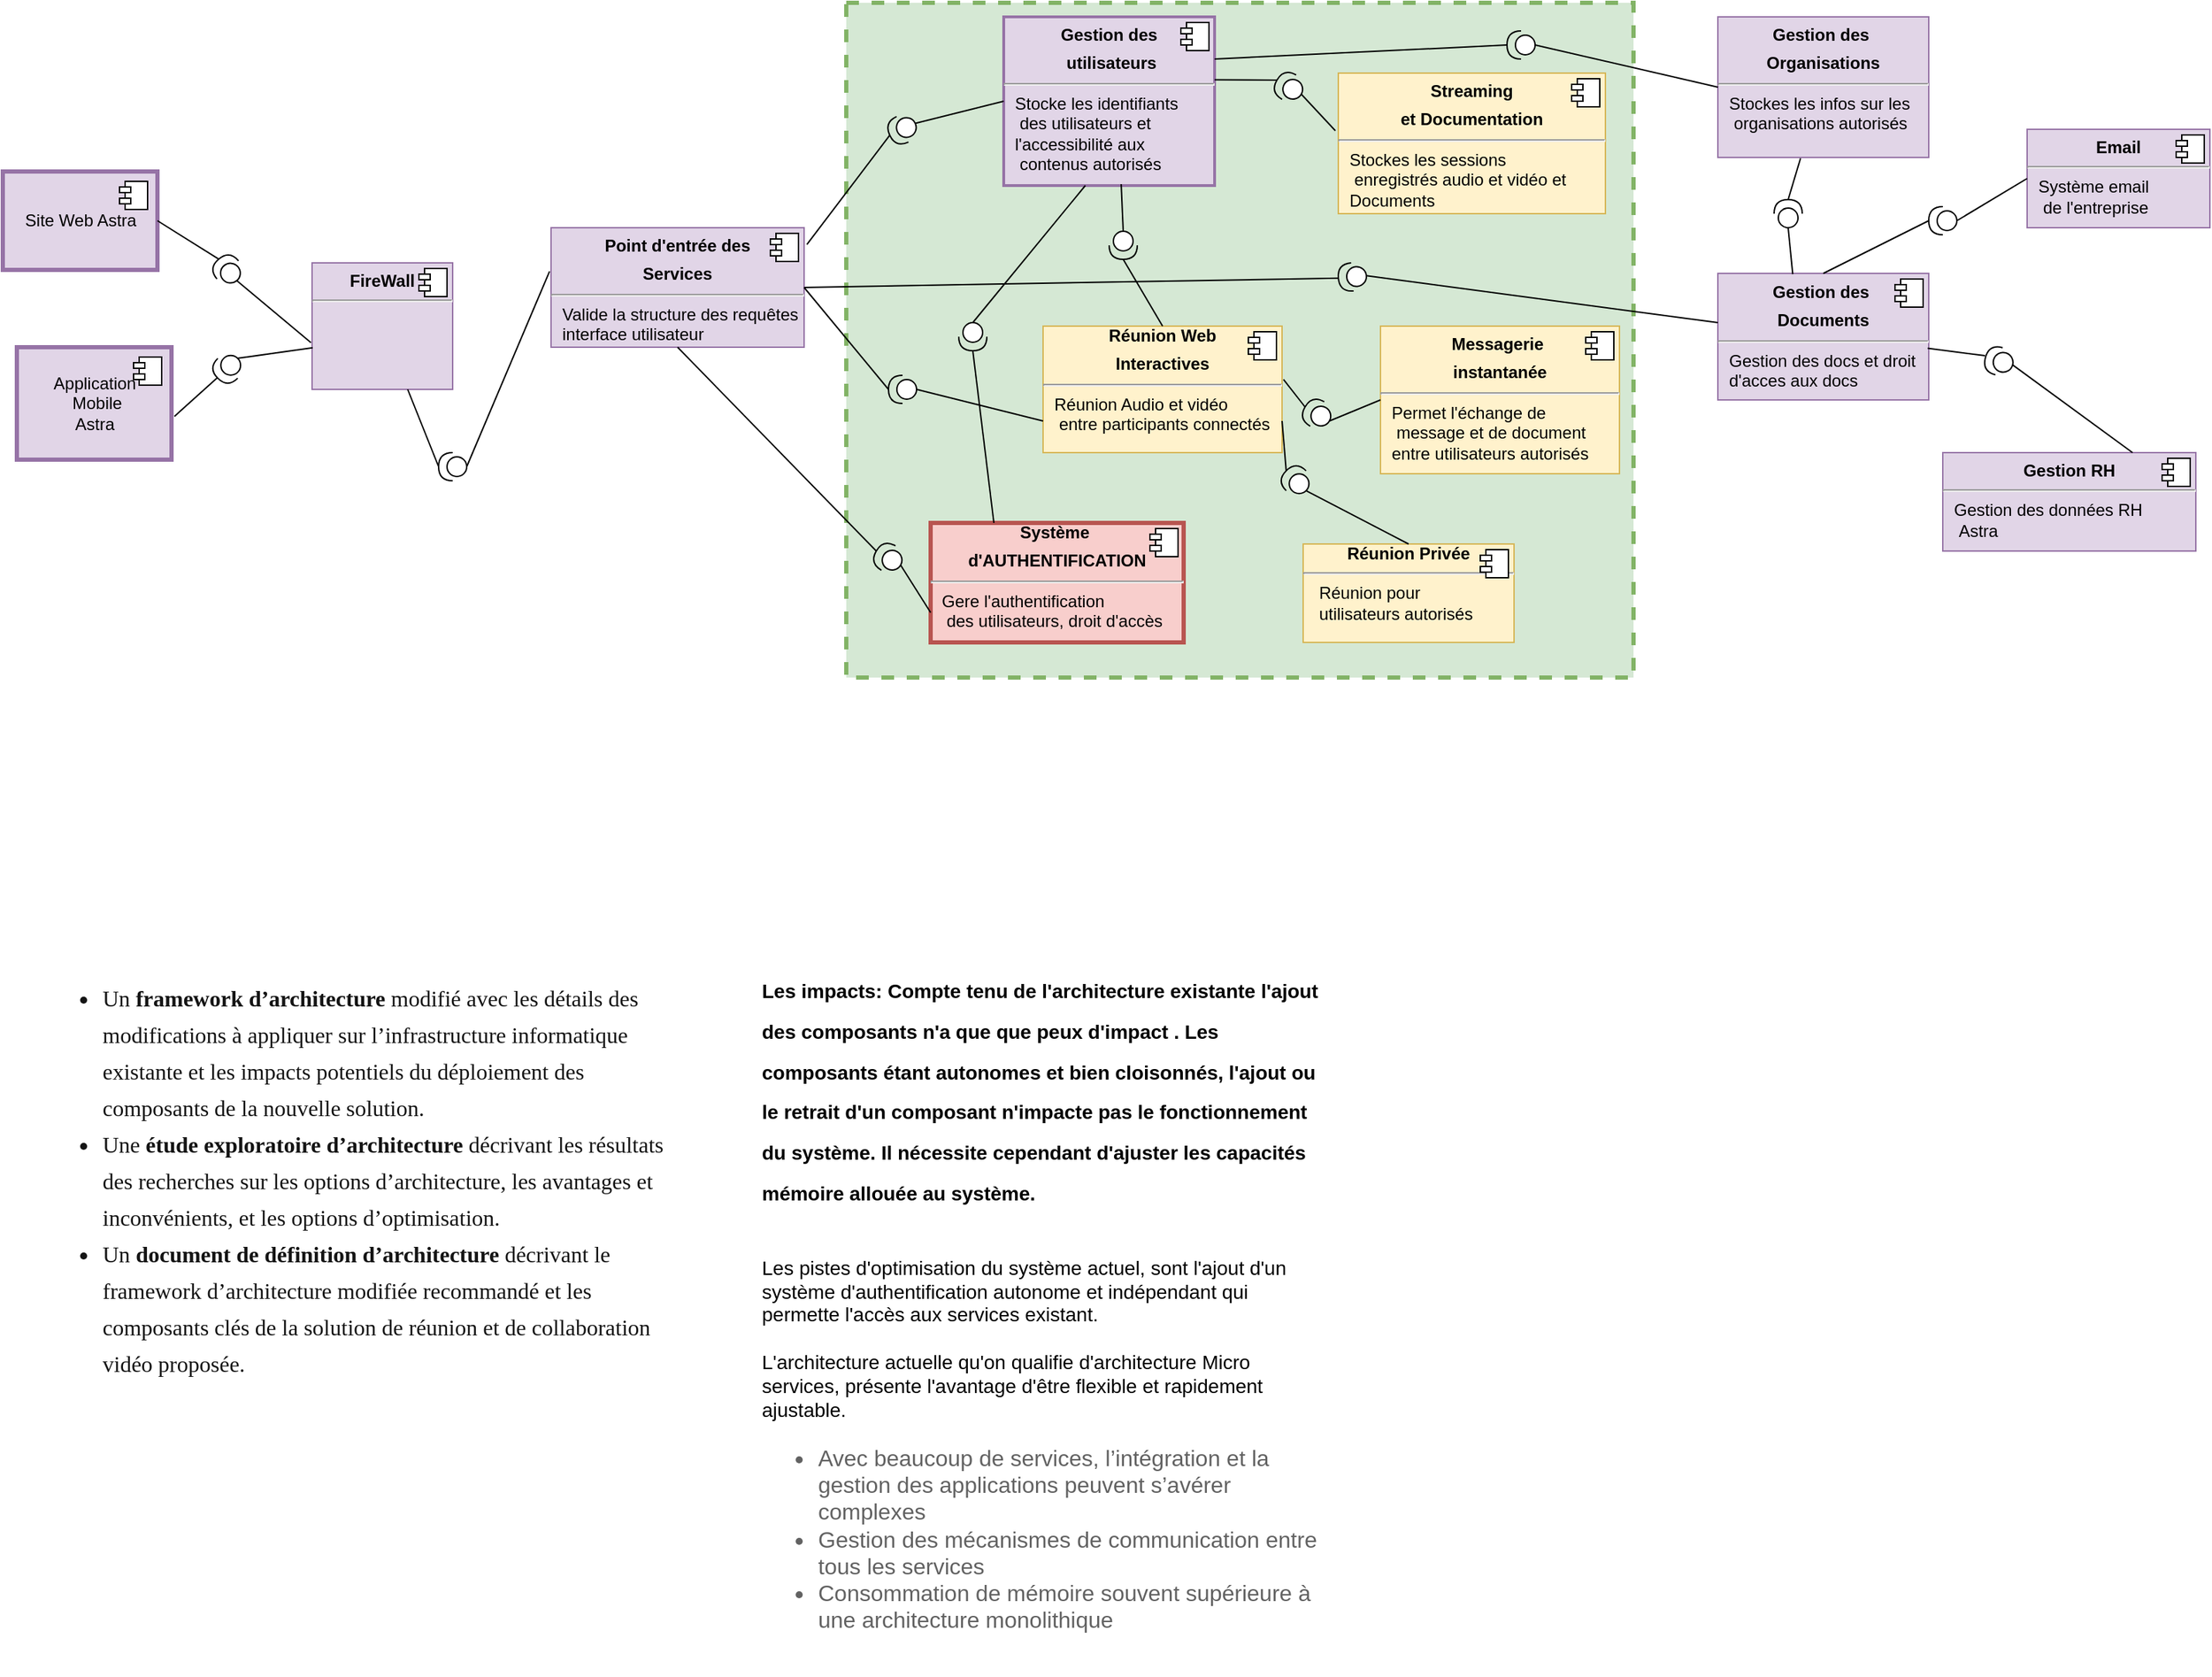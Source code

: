 <mxfile version="14.4.2" type="github" pages="8">
  <diagram id="t8K_BKBWhnZSyjOZ11cl" name="Archi_GlobalAstra">
    <mxGraphModel dx="806" dy="2826" grid="1" gridSize="10" guides="1" tooltips="1" connect="1" arrows="1" fold="1" page="1" pageScale="1" pageWidth="1654" pageHeight="2336" math="0" shadow="0">
      <root>
        <mxCell id="0" />
        <mxCell id="1" parent="0" />
        <mxCell id="PgHcc1g_v14MQFIkCMRv-1" value="" style="whiteSpace=wrap;html=1;dashed=1;strokeWidth=3;fillColor=#d5e8d4;strokeColor=#82b366;" parent="1" vertex="1">
          <mxGeometry x="640" y="-50" width="560" height="480" as="geometry" />
        </mxCell>
        <mxCell id="jVSZVKWOK95pv_yEcDNA-1" value="&lt;p style=&quot;margin: 0px ; margin-top: 6px ; text-align: center&quot;&gt;&lt;b&gt;FireWall&lt;/b&gt;&lt;/p&gt;&lt;hr&gt;&lt;p style=&quot;margin: 0px ; margin-left: 8px&quot;&gt;&lt;br&gt;&lt;br&gt;&lt;/p&gt;" style="align=left;overflow=fill;html=1;dropTarget=0;fillColor=#e1d5e7;strokeColor=#9673a6;" parent="1" vertex="1">
          <mxGeometry x="260" y="135" width="100" height="90" as="geometry" />
        </mxCell>
        <mxCell id="jVSZVKWOK95pv_yEcDNA-2" value="" style="shape=component;jettyWidth=8;jettyHeight=4;" parent="jVSZVKWOK95pv_yEcDNA-1" vertex="1">
          <mxGeometry x="1" width="20" height="20" relative="1" as="geometry">
            <mxPoint x="-24" y="4" as="offset" />
          </mxGeometry>
        </mxCell>
        <mxCell id="jVSZVKWOK95pv_yEcDNA-3" value="&lt;p style=&quot;margin: 0px ; margin-top: 6px ; text-align: center&quot;&gt;&lt;b&gt;Point d&#39;entrée&amp;nbsp;des&lt;/b&gt;&lt;/p&gt;&lt;p style=&quot;margin: 0px ; margin-top: 6px ; text-align: center&quot;&gt;&lt;b&gt;Services&lt;/b&gt;&lt;/p&gt;&lt;hr&gt;&lt;p style=&quot;margin: 0px ; margin-left: 8px&quot;&gt;Valide la structure des requêtes&lt;/p&gt;&lt;p style=&quot;margin: 0px ; margin-left: 8px&quot;&gt;interface utilisateur&lt;br&gt;&lt;br&gt;&lt;/p&gt;" style="align=left;overflow=fill;html=1;dropTarget=0;fillColor=#e1d5e7;strokeColor=#9673a6;" parent="1" vertex="1">
          <mxGeometry x="430" y="110" width="180" height="85" as="geometry" />
        </mxCell>
        <mxCell id="jVSZVKWOK95pv_yEcDNA-4" value="" style="shape=component;jettyWidth=8;jettyHeight=4;" parent="jVSZVKWOK95pv_yEcDNA-3" vertex="1">
          <mxGeometry x="1" width="20" height="20" relative="1" as="geometry">
            <mxPoint x="-24" y="4" as="offset" />
          </mxGeometry>
        </mxCell>
        <mxCell id="jVSZVKWOK95pv_yEcDNA-5" value="" style="shape=providedRequiredInterface;html=1;verticalLabelPosition=bottom;rotation=-180;" parent="1" vertex="1">
          <mxGeometry x="350" y="270" width="20" height="20" as="geometry" />
        </mxCell>
        <mxCell id="jVSZVKWOK95pv_yEcDNA-6" value="" style="endArrow=none;html=1;entryX=1;entryY=0.5;entryDx=0;entryDy=0;entryPerimeter=0;" parent="1" source="jVSZVKWOK95pv_yEcDNA-1" target="jVSZVKWOK95pv_yEcDNA-5" edge="1">
          <mxGeometry width="50" height="50" relative="1" as="geometry">
            <mxPoint x="100" y="290" as="sourcePoint" />
            <mxPoint x="90" y="190" as="targetPoint" />
          </mxGeometry>
        </mxCell>
        <mxCell id="jVSZVKWOK95pv_yEcDNA-7" value="" style="endArrow=none;html=1;entryX=0;entryY=0.5;entryDx=0;entryDy=0;entryPerimeter=0;exitX=-0.006;exitY=0.365;exitDx=0;exitDy=0;exitPerimeter=0;" parent="1" source="jVSZVKWOK95pv_yEcDNA-3" target="jVSZVKWOK95pv_yEcDNA-5" edge="1">
          <mxGeometry width="50" height="50" relative="1" as="geometry">
            <mxPoint x="410" y="275" as="sourcePoint" />
            <mxPoint x="180" y="294" as="targetPoint" />
          </mxGeometry>
        </mxCell>
        <mxCell id="jVSZVKWOK95pv_yEcDNA-8" value="&lt;p style=&quot;margin: 0px ; margin-top: 6px ; text-align: center&quot;&gt;&lt;b&gt;Gestion des&amp;nbsp;&lt;/b&gt;&lt;/p&gt;&lt;p style=&quot;margin: 0px ; margin-top: 6px ; text-align: center&quot;&gt;&lt;b&gt;Organisations&lt;/b&gt;&lt;/p&gt;&lt;hr&gt;&lt;p style=&quot;margin: 0px ; margin-left: 8px&quot;&gt;Stockes les infos sur les&lt;/p&gt;&lt;p style=&quot;margin: 0px ; margin-left: 8px&quot;&gt;&amp;nbsp;organisations autorisés&lt;/p&gt;&lt;p style=&quot;margin: 0px ; margin-left: 8px&quot;&gt;&lt;br&gt;&lt;br&gt;&lt;/p&gt;" style="align=left;overflow=fill;html=1;dropTarget=0;fillColor=#e1d5e7;strokeColor=#9673a6;" parent="1" vertex="1">
          <mxGeometry x="1260" y="-40" width="150" height="100" as="geometry" />
        </mxCell>
        <mxCell id="jVSZVKWOK95pv_yEcDNA-10" value="&lt;p style=&quot;margin: 0px ; margin-top: 6px ; text-align: center&quot;&gt;&lt;b&gt;Gestion des&amp;nbsp;&lt;/b&gt;&lt;/p&gt;&lt;p style=&quot;margin: 0px ; margin-top: 6px ; text-align: center&quot;&gt;&lt;b&gt;Documents&lt;/b&gt;&lt;/p&gt;&lt;hr&gt;&lt;p style=&quot;margin: 0px ; margin-left: 8px&quot;&gt;Gestion des docs et droit&amp;nbsp;&lt;/p&gt;&lt;p style=&quot;margin: 0px ; margin-left: 8px&quot;&gt;d&#39;acces aux docs&lt;br&gt;&lt;br&gt;&lt;/p&gt;" style="align=left;overflow=fill;html=1;dropTarget=0;fillColor=#e1d5e7;strokeColor=#9673a6;" parent="1" vertex="1">
          <mxGeometry x="1260" y="142.5" width="150" height="90" as="geometry" />
        </mxCell>
        <mxCell id="jVSZVKWOK95pv_yEcDNA-11" value="" style="shape=component;jettyWidth=8;jettyHeight=4;" parent="jVSZVKWOK95pv_yEcDNA-10" vertex="1">
          <mxGeometry x="1" width="20" height="20" relative="1" as="geometry">
            <mxPoint x="-24" y="4" as="offset" />
          </mxGeometry>
        </mxCell>
        <mxCell id="TABUdnuH4LM6GMjATklA-5" value="&lt;p style=&quot;margin: 0px ; margin-top: 6px ; text-align: center&quot;&gt;&lt;b&gt;Gestion RH&lt;/b&gt;&lt;/p&gt;&lt;hr&gt;&lt;p style=&quot;margin: 0px ; margin-left: 8px&quot;&gt;Gestion des données RH&lt;/p&gt;&lt;p style=&quot;margin: 0px ; margin-left: 8px&quot;&gt;&amp;nbsp;Astra&lt;br&gt;&lt;/p&gt;" style="align=left;overflow=fill;html=1;dropTarget=0;fillColor=#e1d5e7;strokeColor=#9673a6;" parent="1" vertex="1">
          <mxGeometry x="1420" y="270" width="180" height="70" as="geometry" />
        </mxCell>
        <mxCell id="TABUdnuH4LM6GMjATklA-6" value="" style="shape=component;jettyWidth=8;jettyHeight=4;" parent="TABUdnuH4LM6GMjATklA-5" vertex="1">
          <mxGeometry x="1" width="20" height="20" relative="1" as="geometry">
            <mxPoint x="-24" y="4" as="offset" />
          </mxGeometry>
        </mxCell>
        <mxCell id="TABUdnuH4LM6GMjATklA-7" value="&lt;p style=&quot;margin: 0px ; margin-top: 6px ; text-align: center&quot;&gt;&lt;b&gt;Email&lt;/b&gt;&lt;/p&gt;&lt;hr&gt;&lt;p style=&quot;margin: 0px ; margin-left: 8px&quot;&gt;Système email&lt;/p&gt;&lt;p style=&quot;margin: 0px ; margin-left: 8px&quot;&gt;&amp;nbsp;de l&#39;entreprise&lt;br&gt;&lt;br&gt;&lt;/p&gt;" style="align=left;overflow=fill;html=1;dropTarget=0;fillColor=#e1d5e7;strokeColor=#9673a6;" parent="1" vertex="1">
          <mxGeometry x="1480" y="40" width="130" height="70" as="geometry" />
        </mxCell>
        <mxCell id="TABUdnuH4LM6GMjATklA-8" value="" style="shape=component;jettyWidth=8;jettyHeight=4;" parent="TABUdnuH4LM6GMjATklA-7" vertex="1">
          <mxGeometry x="1" width="20" height="20" relative="1" as="geometry">
            <mxPoint x="-24" y="4" as="offset" />
          </mxGeometry>
        </mxCell>
        <mxCell id="TABUdnuH4LM6GMjATklA-19" value="" style="shape=providedRequiredInterface;html=1;verticalLabelPosition=bottom;rotation=-180;" parent="1" vertex="1">
          <mxGeometry x="1410" y="95" width="20" height="20" as="geometry" />
        </mxCell>
        <mxCell id="TABUdnuH4LM6GMjATklA-22" value="" style="shape=providedRequiredInterface;html=1;verticalLabelPosition=bottom;rotation=-180;" parent="1" vertex="1">
          <mxGeometry x="1110" y="-30" width="20" height="20" as="geometry" />
        </mxCell>
        <mxCell id="TABUdnuH4LM6GMjATklA-23" value="" style="shape=providedRequiredInterface;html=1;verticalLabelPosition=bottom;rotation=-165;" parent="1" vertex="1">
          <mxGeometry x="1450" y="195" width="20" height="20" as="geometry" />
        </mxCell>
        <mxCell id="TABUdnuH4LM6GMjATklA-28" value="" style="shape=providedRequiredInterface;html=1;verticalLabelPosition=bottom;rotation=-90;" parent="1" vertex="1">
          <mxGeometry x="1300" y="90" width="20" height="20" as="geometry" />
        </mxCell>
        <mxCell id="KWHbkK6jLSBNtGeyYjSA-3" value="Application&lt;br&gt;&amp;nbsp;Mobile&lt;br&gt;Astra" style="html=1;dropTarget=0;strokeWidth=3;fillColor=#e1d5e7;strokeColor=#9673a6;" parent="1" vertex="1">
          <mxGeometry x="50" y="195" width="110" height="80" as="geometry" />
        </mxCell>
        <mxCell id="KWHbkK6jLSBNtGeyYjSA-4" value="" style="shape=module;jettyWidth=8;jettyHeight=4;" parent="KWHbkK6jLSBNtGeyYjSA-3" vertex="1">
          <mxGeometry x="1" width="20" height="20" relative="1" as="geometry">
            <mxPoint x="-27" y="7" as="offset" />
          </mxGeometry>
        </mxCell>
        <mxCell id="KWHbkK6jLSBNtGeyYjSA-5" value="Site Web Astra" style="html=1;dropTarget=0;strokeWidth=3;fillColor=#e1d5e7;strokeColor=#9673a6;" parent="1" vertex="1">
          <mxGeometry x="40" y="70" width="110" height="70" as="geometry" />
        </mxCell>
        <mxCell id="KWHbkK6jLSBNtGeyYjSA-6" value="" style="shape=module;jettyWidth=8;jettyHeight=4;" parent="KWHbkK6jLSBNtGeyYjSA-5" vertex="1">
          <mxGeometry x="1" width="20" height="20" relative="1" as="geometry">
            <mxPoint x="-27" y="7" as="offset" />
          </mxGeometry>
        </mxCell>
        <mxCell id="KWHbkK6jLSBNtGeyYjSA-9" value="" style="shape=providedRequiredInterface;html=1;verticalLabelPosition=bottom;strokeWidth=1;rotation=-130;" parent="1" vertex="1">
          <mxGeometry x="190" y="130" width="20" height="20" as="geometry" />
        </mxCell>
        <mxCell id="KWHbkK6jLSBNtGeyYjSA-10" value="" style="endArrow=none;html=1;exitX=1;exitY=0.5;exitDx=0;exitDy=0;entryX=1;entryY=0.5;entryDx=0;entryDy=0;entryPerimeter=0;" parent="1" source="KWHbkK6jLSBNtGeyYjSA-5" target="KWHbkK6jLSBNtGeyYjSA-9" edge="1">
          <mxGeometry width="50" height="50" relative="1" as="geometry">
            <mxPoint x="-280" y="300" as="sourcePoint" />
            <mxPoint x="-230" y="250" as="targetPoint" />
          </mxGeometry>
        </mxCell>
        <mxCell id="KWHbkK6jLSBNtGeyYjSA-11" value="" style="endArrow=none;html=1;exitX=1.019;exitY=0.615;exitDx=0;exitDy=0;exitPerimeter=0;" parent="1" source="KWHbkK6jLSBNtGeyYjSA-3" target="KWHbkK6jLSBNtGeyYjSA-13" edge="1">
          <mxGeometry width="50" height="50" relative="1" as="geometry">
            <mxPoint x="-260" y="410" as="sourcePoint" />
            <mxPoint x="-240" y="380" as="targetPoint" />
          </mxGeometry>
        </mxCell>
        <mxCell id="KWHbkK6jLSBNtGeyYjSA-12" value="" style="endArrow=none;html=1;entryX=-0.008;entryY=0.631;entryDx=0;entryDy=0;entryPerimeter=0;exitX=0;exitY=0.5;exitDx=0;exitDy=0;exitPerimeter=0;" parent="1" source="KWHbkK6jLSBNtGeyYjSA-9" target="jVSZVKWOK95pv_yEcDNA-1" edge="1">
          <mxGeometry width="50" height="50" relative="1" as="geometry">
            <mxPoint x="-80" y="290" as="sourcePoint" />
            <mxPoint x="-210" y="285" as="targetPoint" />
          </mxGeometry>
        </mxCell>
        <mxCell id="KWHbkK6jLSBNtGeyYjSA-13" value="" style="shape=providedRequiredInterface;html=1;verticalLabelPosition=bottom;rotation=135;" parent="1" vertex="1">
          <mxGeometry x="190" y="200" width="20" height="20" as="geometry" />
        </mxCell>
        <mxCell id="KWHbkK6jLSBNtGeyYjSA-14" value="" style="endArrow=none;html=1;entryX=0.005;entryY=0.671;entryDx=0;entryDy=0;entryPerimeter=0;exitX=0;exitY=0.5;exitDx=0;exitDy=0;exitPerimeter=0;" parent="1" source="KWHbkK6jLSBNtGeyYjSA-13" target="jVSZVKWOK95pv_yEcDNA-1" edge="1">
          <mxGeometry width="50" height="50" relative="1" as="geometry">
            <mxPoint x="-80" y="330" as="sourcePoint" />
            <mxPoint x="-230" y="285" as="targetPoint" />
          </mxGeometry>
        </mxCell>
        <mxCell id="KwJhhviEsXyySI-hj1Dy-1" value="&lt;h1&gt;&lt;ul style=&quot;outline-color: rgb(116 , 81 , 235) ; box-sizing: border-box ; margin-left: 16px ; margin-right: 16px ; font-family: &amp;#34;montserrat&amp;#34; ; font-size: 16px ; font-weight: 400 ; background-color: rgb(255 , 255 , 255)&quot;&gt;&lt;li style=&quot;outline-color: rgb(116 , 81 , 235) ; font-size: inherit ; line-height: 1.625rem ; color: rgba(0 , 0 , 0 , 0.92) ; box-sizing: border-box ; font-weight: inherit&quot;&gt;Un&amp;nbsp;&lt;strong style=&quot;outline-color: rgb(116 , 81 , 235) ; color: inherit&quot;&gt;framework d’architecture&lt;/strong&gt;&amp;nbsp;modifié avec les détails des modifications à appliquer sur l’infrastructure informatique existante et les impacts potentiels du déploiement des composants de la nouvelle solution.&lt;/li&gt;&lt;li style=&quot;outline-color: rgb(116 , 81 , 235) ; font-size: inherit ; line-height: 1.625rem ; color: rgba(0 , 0 , 0 , 0.92) ; box-sizing: border-box ; font-weight: inherit&quot;&gt;Une&amp;nbsp;&lt;strong style=&quot;outline-color: rgb(116 , 81 , 235) ; color: inherit&quot;&gt;étude exploratoire&lt;/strong&gt;&amp;nbsp;&lt;strong style=&quot;outline-color: rgb(116 , 81 , 235) ; color: inherit&quot;&gt;d’architecture&lt;/strong&gt;&amp;nbsp;décrivant les résultats des recherches sur les options d’architecture, les avantages et inconvénients, et les options d’optimisation.&lt;/li&gt;&lt;li style=&quot;outline-color: rgb(116 , 81 , 235) ; font-size: inherit ; line-height: 1.625rem ; color: rgba(0 , 0 , 0 , 0.92) ; box-sizing: border-box ; font-weight: inherit&quot;&gt;Un&amp;nbsp;&lt;strong style=&quot;outline-color: rgb(116 , 81 , 235) ; color: inherit&quot;&gt;document de définition&lt;/strong&gt;&amp;nbsp;&lt;strong style=&quot;outline-color: rgb(116 , 81 , 235) ; color: inherit&quot;&gt;d’architecture&lt;/strong&gt;&amp;nbsp;décrivant le framework d’architecture modifiée recommandé et les composants clés de la solution de réunion et de collaboration vidéo proposée.&lt;/li&gt;&lt;/ul&gt;&lt;/h1&gt;" style="text;html=1;strokeColor=none;fillColor=none;spacing=5;spacingTop=-20;whiteSpace=wrap;overflow=hidden;rounded=0;" parent="1" vertex="1">
          <mxGeometry x="50" y="640" width="480" height="320" as="geometry" />
        </mxCell>
        <mxCell id="KwJhhviEsXyySI-hj1Dy-6" value="&lt;h1&gt;&lt;font style=&quot;font-size: 14px&quot;&gt;Les impacts: Compte tenu de l&#39;architecture existante l&#39;ajout des composants n&#39;a que que peux d&#39;impact . Les composants étant autonomes et bien cloisonnés, l&#39;ajout ou le retrait d&#39;un composant n&#39;impacte pas le fonctionnement du système. Il nécessite cependant d&#39;ajuster les capacités mémoire allouée au système.&lt;/font&gt;&lt;/h1&gt;&lt;div&gt;&lt;font style=&quot;font-size: 14px&quot;&gt;&lt;br&gt;&lt;/font&gt;&lt;/div&gt;&lt;div&gt;&lt;font style=&quot;font-size: 14px&quot;&gt;Les pistes d&#39;optimisation du système actuel, sont l&#39;ajout d&#39;un système d&#39;authentification autonome et indépendant qui permette l&#39;accès aux services existant.&amp;nbsp;&lt;/font&gt;&lt;/div&gt;&lt;div&gt;&lt;font style=&quot;font-size: 14px&quot;&gt;&lt;br&gt;&lt;/font&gt;&lt;/div&gt;&lt;div&gt;&lt;font style=&quot;font-size: 14px&quot;&gt;L&#39;architecture actuelle qu&#39;on qualifie d&#39;architecture Micro services, présente l&#39;avantage d&#39;être flexible et rapidement ajustable.&lt;/font&gt;&lt;/div&gt;&lt;div&gt;&lt;font style=&quot;font-size: 14px&quot;&gt;&lt;br&gt;&lt;/font&gt;&lt;/div&gt;&lt;div&gt;&lt;font style=&quot;font-size: 14px&quot;&gt;&lt;ul style=&quot;box-sizing: border-box ; margin-top: 0px ; margin-bottom: 0px ; border: 0px ; outline: 0px ; font-size: 16px ; vertical-align: baseline ; background: 0px 0px rgb(255 , 255 , 255) ; color: rgb(98 , 98 , 98) ; font-family: &amp;#34;popins regular&amp;#34; , sans-serif&quot;&gt;&lt;li style=&quot;box-sizing: border-box ; margin-top: 0px ; margin-bottom: 0px ; border: 0px ; outline: 0px ; vertical-align: baseline ; background: 0px 0px&quot;&gt;Avec beaucoup de services, l’intégration et la gestion des applications peuvent s’avérer complexes&lt;/li&gt;&lt;li style=&quot;box-sizing: border-box ; margin-top: 0px ; margin-bottom: 0px ; border: 0px ; outline: 0px ; vertical-align: baseline ; background: 0px 0px&quot;&gt;Gestion des mécanismes de communication entre tous les services&lt;/li&gt;&lt;li style=&quot;box-sizing: border-box ; margin-top: 0px ; margin-bottom: 0px ; border: 0px ; outline: 0px ; vertical-align: baseline ; background: 0px 0px&quot;&gt;Consommation de mémoire souvent supérieure à une architecture monolithique&lt;/li&gt;&lt;/ul&gt;&lt;/font&gt;&lt;/div&gt;&lt;div&gt;&lt;font style=&quot;font-size: 14px&quot;&gt;&lt;br&gt;&lt;/font&gt;&lt;/div&gt;&lt;div&gt;&lt;font style=&quot;font-size: 14px&quot;&gt;&lt;br&gt;&lt;/font&gt;&lt;/div&gt;&lt;div&gt;&lt;br&gt;&lt;/div&gt;" style="text;html=1;strokeColor=none;fillColor=none;spacing=5;spacingTop=-20;whiteSpace=wrap;overflow=hidden;rounded=0;" parent="1" vertex="1">
          <mxGeometry x="575" y="630" width="410" height="510" as="geometry" />
        </mxCell>
        <mxCell id="6evOrZTZqxaeQOHMSdSV-1" value="&lt;div style=&quot;text-align: center&quot;&gt;&lt;span&gt;&lt;b&gt;Système&lt;/b&gt;&lt;/span&gt;&lt;b&gt;&amp;nbsp;&lt;/b&gt;&lt;/div&gt;&lt;p style=&quot;margin: 0px ; margin-top: 6px ; text-align: center&quot;&gt;&lt;b&gt;d&#39;AUTHENTIFICATION&lt;/b&gt;&lt;/p&gt;&lt;hr&gt;&lt;p style=&quot;margin: 0px ; margin-left: 8px&quot;&gt;Gere l&#39;authentification&lt;/p&gt;&lt;p style=&quot;margin: 0px ; margin-left: 8px&quot;&gt;&amp;nbsp;des utilisateurs, droit d&#39;accès&lt;br&gt;&lt;br&gt;&lt;/p&gt;" style="align=left;overflow=fill;html=1;dropTarget=0;fillColor=#f8cecc;strokeColor=#b85450;strokeWidth=3;" parent="1" vertex="1">
          <mxGeometry x="700" y="320" width="180" height="85" as="geometry" />
        </mxCell>
        <mxCell id="6evOrZTZqxaeQOHMSdSV-2" value="" style="shape=component;jettyWidth=8;jettyHeight=4;" parent="6evOrZTZqxaeQOHMSdSV-1" vertex="1">
          <mxGeometry x="1" width="20" height="20" relative="1" as="geometry">
            <mxPoint x="-24" y="4" as="offset" />
          </mxGeometry>
        </mxCell>
        <mxCell id="6evOrZTZqxaeQOHMSdSV-3" value="" style="shape=providedRequiredInterface;html=1;verticalLabelPosition=bottom;rotation=-150;" parent="1" vertex="1">
          <mxGeometry x="660" y="335" width="20" height="20" as="geometry" />
        </mxCell>
        <mxCell id="6evOrZTZqxaeQOHMSdSV-4" value="" style="endArrow=none;html=1;entryX=1;entryY=0.5;entryDx=0;entryDy=0;entryPerimeter=0;exitX=0.5;exitY=1;exitDx=0;exitDy=0;" parent="1" source="jVSZVKWOK95pv_yEcDNA-3" target="6evOrZTZqxaeQOHMSdSV-3" edge="1">
          <mxGeometry width="50" height="50" relative="1" as="geometry">
            <mxPoint x="510" y="252" as="sourcePoint" />
            <mxPoint x="570" y="210" as="targetPoint" />
          </mxGeometry>
        </mxCell>
        <mxCell id="6evOrZTZqxaeQOHMSdSV-5" value="" style="endArrow=none;html=1;entryX=0;entryY=0.75;entryDx=0;entryDy=0;exitX=0;exitY=0.5;exitDx=0;exitDy=0;exitPerimeter=0;" parent="1" source="6evOrZTZqxaeQOHMSdSV-3" target="6evOrZTZqxaeQOHMSdSV-1" edge="1">
          <mxGeometry width="50" height="50" relative="1" as="geometry">
            <mxPoint x="630" y="390" as="sourcePoint" />
            <mxPoint x="570" y="210" as="targetPoint" />
          </mxGeometry>
        </mxCell>
        <mxCell id="ZLCsq2qd7jMv3aYF_8jU-1" value="&lt;p style=&quot;margin: 0px ; margin-top: 6px ; text-align: center&quot;&gt;&lt;b&gt;Gestion des&lt;/b&gt;&lt;/p&gt;&lt;p style=&quot;margin: 0px ; margin-top: 6px ; text-align: center&quot;&gt;&lt;b&gt;&amp;nbsp;utilisateurs&lt;/b&gt;&lt;/p&gt;&lt;hr&gt;&lt;p style=&quot;margin: 0px ; margin-left: 8px&quot;&gt;Stocke les identifiants&lt;/p&gt;&lt;p style=&quot;margin: 0px ; margin-left: 8px&quot;&gt;&amp;nbsp;des utilisateurs et&amp;nbsp;&lt;/p&gt;&lt;p style=&quot;margin: 0px ; margin-left: 8px&quot;&gt;l&#39;accessibilité aux&lt;/p&gt;&lt;p style=&quot;margin: 0px ; margin-left: 8px&quot;&gt;&amp;nbsp;contenus autorisés&lt;br&gt;&lt;br&gt;&lt;/p&gt;" style="align=left;overflow=fill;html=1;dropTarget=0;fillColor=#e1d5e7;strokeColor=#9673a6;strokeWidth=2;" parent="1" vertex="1">
          <mxGeometry x="752" y="-40" width="150" height="120" as="geometry" />
        </mxCell>
        <mxCell id="ZLCsq2qd7jMv3aYF_8jU-2" value="" style="shape=component;jettyWidth=8;jettyHeight=4;" parent="ZLCsq2qd7jMv3aYF_8jU-1" vertex="1">
          <mxGeometry x="1" width="20" height="20" relative="1" as="geometry">
            <mxPoint x="-24" y="4" as="offset" />
          </mxGeometry>
        </mxCell>
        <mxCell id="ZLCsq2qd7jMv3aYF_8jU-7" value="&lt;p style=&quot;margin: 0px ; margin-top: 6px ; text-align: center&quot;&gt;&lt;b&gt;Messagerie&amp;nbsp;&lt;/b&gt;&lt;/p&gt;&lt;p style=&quot;margin: 0px ; margin-top: 6px ; text-align: center&quot;&gt;&lt;b&gt;instantanée&lt;/b&gt;&lt;/p&gt;&lt;hr&gt;&lt;p style=&quot;margin: 0px ; margin-left: 8px&quot;&gt;Permet l&#39;échange de&lt;/p&gt;&lt;p style=&quot;margin: 0px ; margin-left: 8px&quot;&gt;&amp;nbsp;message et de document&lt;/p&gt;&lt;p style=&quot;margin: 0px ; margin-left: 8px&quot;&gt;entre utilisateurs autorisés&amp;nbsp;&lt;/p&gt;&lt;p style=&quot;margin: 0px ; margin-left: 8px&quot;&gt;&lt;br&gt;&lt;br&gt;&lt;/p&gt;" style="align=left;overflow=fill;html=1;dropTarget=0;fillColor=#fff2cc;strokeColor=#d6b656;" parent="1" vertex="1">
          <mxGeometry x="1020" y="180" width="170" height="105" as="geometry" />
        </mxCell>
        <mxCell id="ZLCsq2qd7jMv3aYF_8jU-8" value="" style="shape=component;jettyWidth=8;jettyHeight=4;" parent="ZLCsq2qd7jMv3aYF_8jU-7" vertex="1">
          <mxGeometry x="1" width="20" height="20" relative="1" as="geometry">
            <mxPoint x="-24" y="4" as="offset" />
          </mxGeometry>
        </mxCell>
        <mxCell id="ZLCsq2qd7jMv3aYF_8jU-9" value="&lt;div style=&quot;text-align: center&quot;&gt;&lt;span&gt;&lt;b&gt;Réunion&lt;/b&gt;&lt;/span&gt;&lt;b&gt;&amp;nbsp;Privée&lt;/b&gt;&lt;/div&gt;&lt;hr&gt;&lt;p style=&quot;margin: 0px ; margin-left: 8px&quot;&gt;&lt;span&gt;&amp;nbsp;Réunion&amp;nbsp;pour&lt;/span&gt;&lt;/p&gt;&lt;p style=&quot;margin: 0px ; margin-left: 8px&quot;&gt;&lt;span&gt;&amp;nbsp;utilisateurs autorisés&lt;/span&gt;&lt;br&gt;&lt;/p&gt;&lt;p style=&quot;margin: 0px ; margin-left: 8px&quot;&gt;&lt;br&gt;&lt;/p&gt;" style="align=left;overflow=fill;html=1;dropTarget=0;fillColor=#fff2cc;strokeColor=#d6b656;" parent="1" vertex="1">
          <mxGeometry x="965" y="335" width="150" height="70" as="geometry" />
        </mxCell>
        <mxCell id="ZLCsq2qd7jMv3aYF_8jU-10" value="" style="shape=component;jettyWidth=8;jettyHeight=4;" parent="ZLCsq2qd7jMv3aYF_8jU-9" vertex="1">
          <mxGeometry x="1" width="20" height="20" relative="1" as="geometry">
            <mxPoint x="-24" y="4" as="offset" />
          </mxGeometry>
        </mxCell>
        <mxCell id="ZLCsq2qd7jMv3aYF_8jU-11" value="&lt;div style=&quot;text-align: center&quot;&gt;&lt;span&gt;&lt;b&gt;Réunion&lt;/b&gt;&lt;/span&gt;&lt;b&gt;&amp;nbsp;Web&lt;/b&gt;&lt;/div&gt;&lt;p style=&quot;margin: 0px ; margin-top: 6px ; text-align: center&quot;&gt;&lt;b&gt;Interactives&lt;/b&gt;&lt;/p&gt;&lt;hr&gt;&lt;p style=&quot;margin: 0px ; margin-left: 8px&quot;&gt;Réunion Audio et vidéo&lt;/p&gt;&lt;p style=&quot;margin: 0px ; margin-left: 8px&quot;&gt;&amp;nbsp;entre participants connectés&lt;/p&gt;&lt;p style=&quot;margin: 0px ; margin-left: 8px&quot;&gt;&lt;br&gt;&lt;/p&gt;" style="align=left;overflow=fill;html=1;dropTarget=0;fillColor=#fff2cc;strokeColor=#d6b656;" parent="1" vertex="1">
          <mxGeometry x="780" y="180" width="170" height="90" as="geometry" />
        </mxCell>
        <mxCell id="ZLCsq2qd7jMv3aYF_8jU-12" value="" style="shape=component;jettyWidth=8;jettyHeight=4;" parent="ZLCsq2qd7jMv3aYF_8jU-11" vertex="1">
          <mxGeometry x="1" width="20" height="20" relative="1" as="geometry">
            <mxPoint x="-24" y="4" as="offset" />
          </mxGeometry>
        </mxCell>
        <mxCell id="ZLCsq2qd7jMv3aYF_8jU-13" value="&lt;p style=&quot;margin: 0px ; margin-top: 6px ; text-align: center&quot;&gt;&lt;b&gt;Streaming&lt;/b&gt;&lt;/p&gt;&lt;p style=&quot;margin: 0px ; margin-top: 6px ; text-align: center&quot;&gt;&lt;b&gt;et Documentation&lt;/b&gt;&lt;/p&gt;&lt;hr&gt;&lt;p style=&quot;margin: 0px ; margin-left: 8px&quot;&gt;Stockes les sessions&lt;/p&gt;&lt;p style=&quot;margin: 0px ; margin-left: 8px&quot;&gt;&amp;nbsp;enregistrés audio et vidéo et&lt;/p&gt;&lt;p style=&quot;margin: 0px ; margin-left: 8px&quot;&gt;Documents&lt;/p&gt;&lt;p style=&quot;margin: 0px ; margin-left: 8px&quot;&gt;&lt;br&gt;&lt;/p&gt;" style="align=left;overflow=fill;html=1;dropTarget=0;fillColor=#fff2cc;strokeColor=#d6b656;" parent="1" vertex="1">
          <mxGeometry x="990" width="190" height="100" as="geometry" />
        </mxCell>
        <mxCell id="ZLCsq2qd7jMv3aYF_8jU-14" value="" style="shape=component;jettyWidth=8;jettyHeight=4;" parent="ZLCsq2qd7jMv3aYF_8jU-13" vertex="1">
          <mxGeometry x="1" width="20" height="20" relative="1" as="geometry">
            <mxPoint x="-24" y="4" as="offset" />
          </mxGeometry>
        </mxCell>
        <mxCell id="IBRaZhV9ljnvM3cPM-sK-2" value="" style="shape=providedRequiredInterface;html=1;verticalLabelPosition=bottom;rotation=-205;" parent="1" vertex="1">
          <mxGeometry x="670" y="30" width="20" height="20" as="geometry" />
        </mxCell>
        <mxCell id="GCTfzxwln-U9Qj6U4zSp-1" value="" style="endArrow=none;html=1;entryX=1;entryY=0.5;entryDx=0;entryDy=0;entryPerimeter=0;exitX=1.011;exitY=0.141;exitDx=0;exitDy=0;exitPerimeter=0;" parent="1" source="jVSZVKWOK95pv_yEcDNA-3" target="IBRaZhV9ljnvM3cPM-sK-2" edge="1">
          <mxGeometry width="50" height="50" relative="1" as="geometry">
            <mxPoint x="520" y="262" as="sourcePoint" />
            <mxPoint x="520" y="210" as="targetPoint" />
          </mxGeometry>
        </mxCell>
        <mxCell id="XaKMdCox3UY5ykymiiFQ-1" value="" style="endArrow=none;html=1;entryX=0;entryY=0.5;entryDx=0;entryDy=0;exitX=0;exitY=0.5;exitDx=0;exitDy=0;exitPerimeter=0;" parent="1" source="IBRaZhV9ljnvM3cPM-sK-2" target="ZLCsq2qd7jMv3aYF_8jU-1" edge="1">
          <mxGeometry width="50" height="50" relative="1" as="geometry">
            <mxPoint x="520" y="190" as="sourcePoint" />
            <mxPoint x="619.92" y="82.04" as="targetPoint" />
          </mxGeometry>
        </mxCell>
        <mxCell id="XaKMdCox3UY5ykymiiFQ-2" value="" style="endArrow=none;html=1;entryX=0;entryY=0.75;entryDx=0;entryDy=0;exitX=0;exitY=0.5;exitDx=0;exitDy=0;exitPerimeter=0;" parent="1" source="XaKMdCox3UY5ykymiiFQ-3" target="ZLCsq2qd7jMv3aYF_8jU-11" edge="1">
          <mxGeometry width="50" height="50" relative="1" as="geometry">
            <mxPoint x="730" y="220" as="sourcePoint" />
            <mxPoint x="629.92" y="92.04" as="targetPoint" />
          </mxGeometry>
        </mxCell>
        <mxCell id="XaKMdCox3UY5ykymiiFQ-3" value="" style="shape=providedRequiredInterface;html=1;verticalLabelPosition=bottom;rotation=-180;" parent="1" vertex="1">
          <mxGeometry x="670" y="215" width="20" height="20" as="geometry" />
        </mxCell>
        <mxCell id="XaKMdCox3UY5ykymiiFQ-4" value="" style="endArrow=none;html=1;entryX=1;entryY=0.5;entryDx=0;entryDy=0;exitX=1;exitY=0.5;exitDx=0;exitDy=0;exitPerimeter=0;" parent="1" source="XaKMdCox3UY5ykymiiFQ-3" target="jVSZVKWOK95pv_yEcDNA-3" edge="1">
          <mxGeometry width="50" height="50" relative="1" as="geometry">
            <mxPoint x="750" y="240" as="sourcePoint" />
            <mxPoint x="837" y="157.5" as="targetPoint" />
          </mxGeometry>
        </mxCell>
        <mxCell id="XaKMdCox3UY5ykymiiFQ-5" value="" style="shape=providedRequiredInterface;html=1;verticalLabelPosition=bottom;rotation=-135;" parent="1" vertex="1">
          <mxGeometry x="950" y="280" width="20" height="20" as="geometry" />
        </mxCell>
        <mxCell id="XaKMdCox3UY5ykymiiFQ-6" value="" style="endArrow=none;html=1;entryX=1;entryY=0.75;entryDx=0;entryDy=0;exitX=1;exitY=0.5;exitDx=0;exitDy=0;exitPerimeter=0;" parent="1" source="XaKMdCox3UY5ykymiiFQ-5" target="ZLCsq2qd7jMv3aYF_8jU-11" edge="1">
          <mxGeometry width="50" height="50" relative="1" as="geometry">
            <mxPoint x="739.063" y="225.774" as="sourcePoint" />
            <mxPoint x="837" y="157.5" as="targetPoint" />
          </mxGeometry>
        </mxCell>
        <mxCell id="XaKMdCox3UY5ykymiiFQ-7" value="" style="endArrow=none;html=1;entryX=0;entryY=0.5;entryDx=0;entryDy=0;entryPerimeter=0;exitX=0.5;exitY=0;exitDx=0;exitDy=0;" parent="1" source="ZLCsq2qd7jMv3aYF_8jU-9" target="XaKMdCox3UY5ykymiiFQ-5" edge="1">
          <mxGeometry width="50" height="50" relative="1" as="geometry">
            <mxPoint x="1047" y="240" as="sourcePoint" />
            <mxPoint x="847" y="167.5" as="targetPoint" />
          </mxGeometry>
        </mxCell>
        <mxCell id="XaKMdCox3UY5ykymiiFQ-10" value="" style="shape=providedRequiredInterface;html=1;verticalLabelPosition=bottom;rotation=-150;" parent="1" vertex="1">
          <mxGeometry x="945" width="20" height="20" as="geometry" />
        </mxCell>
        <mxCell id="XaKMdCox3UY5ykymiiFQ-11" value="" style="endArrow=none;html=1;entryX=1;entryY=0.5;entryDx=0;entryDy=0;entryPerimeter=0;exitX=1;exitY=0.373;exitDx=0;exitDy=0;exitPerimeter=0;" parent="1" source="ZLCsq2qd7jMv3aYF_8jU-1" target="XaKMdCox3UY5ykymiiFQ-10" edge="1">
          <mxGeometry width="50" height="50" relative="1" as="geometry">
            <mxPoint x="1010.04" y="-22.04" as="sourcePoint" />
            <mxPoint x="1109.96" y="-130.0" as="targetPoint" />
          </mxGeometry>
        </mxCell>
        <mxCell id="XaKMdCox3UY5ykymiiFQ-12" value="" style="endArrow=none;html=1;entryX=0;entryY=0.5;entryDx=0;entryDy=0;entryPerimeter=0;exitX=-0.011;exitY=0.41;exitDx=0;exitDy=0;exitPerimeter=0;" parent="1" source="ZLCsq2qd7jMv3aYF_8jU-13" target="XaKMdCox3UY5ykymiiFQ-10" edge="1">
          <mxGeometry width="50" height="50" relative="1" as="geometry">
            <mxPoint x="1080" y="-0.04" as="sourcePoint" />
            <mxPoint x="1179.92" y="-108.0" as="targetPoint" />
          </mxGeometry>
        </mxCell>
        <mxCell id="XaKMdCox3UY5ykymiiFQ-13" value="" style="shape=providedRequiredInterface;html=1;verticalLabelPosition=bottom;rotation=-150;" parent="1" vertex="1">
          <mxGeometry x="965" y="232.5" width="20" height="20" as="geometry" />
        </mxCell>
        <mxCell id="XaKMdCox3UY5ykymiiFQ-14" value="" style="endArrow=none;html=1;entryX=1;entryY=0.5;entryDx=0;entryDy=0;entryPerimeter=0;exitX=1.006;exitY=0.422;exitDx=0;exitDy=0;exitPerimeter=0;" parent="1" source="ZLCsq2qd7jMv3aYF_8jU-11" target="XaKMdCox3UY5ykymiiFQ-13" edge="1">
          <mxGeometry width="50" height="50" relative="1" as="geometry">
            <mxPoint x="1013.5" y="86.03" as="sourcePoint" />
            <mxPoint x="1091.84" y="140" as="targetPoint" />
          </mxGeometry>
        </mxCell>
        <mxCell id="XaKMdCox3UY5ykymiiFQ-15" value="" style="endArrow=none;html=1;entryX=0;entryY=0.5;entryDx=0;entryDy=0;exitX=0;exitY=0.5;exitDx=0;exitDy=0;exitPerimeter=0;" parent="1" source="XaKMdCox3UY5ykymiiFQ-13" target="ZLCsq2qd7jMv3aYF_8jU-7" edge="1">
          <mxGeometry width="50" height="50" relative="1" as="geometry">
            <mxPoint x="1090" y="186.03" as="sourcePoint" />
            <mxPoint x="1168.34" y="240" as="targetPoint" />
          </mxGeometry>
        </mxCell>
        <mxCell id="tNciUrPJIClK4wyXIErc-1" value="" style="shape=providedRequiredInterface;html=1;verticalLabelPosition=bottom;rotation=90;" parent="1" vertex="1">
          <mxGeometry x="827" y="112.5" width="20" height="20" as="geometry" />
        </mxCell>
        <mxCell id="tNciUrPJIClK4wyXIErc-2" value="" style="endArrow=none;html=1;entryX=0.557;entryY=0.992;entryDx=0;entryDy=0;entryPerimeter=0;exitX=0;exitY=0.5;exitDx=0;exitDy=0;exitPerimeter=0;" parent="1" source="tNciUrPJIClK4wyXIErc-1" target="ZLCsq2qd7jMv3aYF_8jU-1" edge="1">
          <mxGeometry width="50" height="50" relative="1" as="geometry">
            <mxPoint x="754.04" y="174.995" as="sourcePoint" />
            <mxPoint x="812.997" y="82.236" as="targetPoint" />
          </mxGeometry>
        </mxCell>
        <mxCell id="tNciUrPJIClK4wyXIErc-3" value="" style="endArrow=none;html=1;entryX=1;entryY=0.5;entryDx=0;entryDy=0;entryPerimeter=0;exitX=0.5;exitY=0;exitDx=0;exitDy=0;" parent="1" source="ZLCsq2qd7jMv3aYF_8jU-11" target="tNciUrPJIClK4wyXIErc-1" edge="1">
          <mxGeometry width="50" height="50" relative="1" as="geometry">
            <mxPoint x="650" y="282" as="sourcePoint" />
            <mxPoint x="700.937" y="189.226" as="targetPoint" />
          </mxGeometry>
        </mxCell>
        <mxCell id="0Jzde8P2y_xCh45_r1pf-1" value="" style="endArrow=none;html=1;entryX=1;entryY=0.25;entryDx=0;entryDy=0;exitX=1;exitY=0.5;exitDx=0;exitDy=0;exitPerimeter=0;" parent="1" source="TABUdnuH4LM6GMjATklA-22" target="ZLCsq2qd7jMv3aYF_8jU-1" edge="1">
          <mxGeometry width="50" height="50" relative="1" as="geometry">
            <mxPoint x="709.063" y="148.274" as="sourcePoint" />
            <mxPoint x="762" y="30" as="targetPoint" />
          </mxGeometry>
        </mxCell>
        <mxCell id="0Jzde8P2y_xCh45_r1pf-2" value="" style="endArrow=none;html=1;entryX=0;entryY=0.5;entryDx=0;entryDy=0;exitX=0;exitY=0.5;exitDx=0;exitDy=0;entryPerimeter=0;" parent="1" source="jVSZVKWOK95pv_yEcDNA-8" target="TABUdnuH4LM6GMjATklA-22" edge="1">
          <mxGeometry width="50" height="50" relative="1" as="geometry">
            <mxPoint x="1120" y="-10" as="sourcePoint" />
            <mxPoint x="912" as="targetPoint" />
          </mxGeometry>
        </mxCell>
        <mxCell id="0Jzde8P2y_xCh45_r1pf-4" value="" style="endArrow=none;html=1;entryX=0.5;entryY=0;entryDx=0;entryDy=0;exitX=1;exitY=0.5;exitDx=0;exitDy=0;exitPerimeter=0;" parent="1" source="TABUdnuH4LM6GMjATklA-19" target="jVSZVKWOK95pv_yEcDNA-10" edge="1">
          <mxGeometry width="50" height="50" relative="1" as="geometry">
            <mxPoint x="1372.93" y="115.43" as="sourcePoint" />
            <mxPoint x="1270.001" y="80.001" as="targetPoint" />
          </mxGeometry>
        </mxCell>
        <mxCell id="0Jzde8P2y_xCh45_r1pf-5" value="" style="endArrow=none;html=1;entryX=0;entryY=0.5;entryDx=0;entryDy=0;entryPerimeter=0;exitX=0;exitY=0.5;exitDx=0;exitDy=0;" parent="1" source="TABUdnuH4LM6GMjATklA-7" target="TABUdnuH4LM6GMjATklA-19" edge="1">
          <mxGeometry width="50" height="50" relative="1" as="geometry">
            <mxPoint x="1471.46" y="105.43" as="sourcePoint" />
            <mxPoint x="1368.531" y="70.001" as="targetPoint" />
          </mxGeometry>
        </mxCell>
        <mxCell id="0Jzde8P2y_xCh45_r1pf-6" value="" style="endArrow=none;html=1;entryX=0;entryY=0.5;entryDx=0;entryDy=0;entryPerimeter=0;exitX=0.75;exitY=0;exitDx=0;exitDy=0;" parent="1" source="TABUdnuH4LM6GMjATklA-5" target="TABUdnuH4LM6GMjATklA-23" edge="1">
          <mxGeometry width="50" height="50" relative="1" as="geometry">
            <mxPoint x="1572.93" y="252.71" as="sourcePoint" />
            <mxPoint x="1470.001" y="217.281" as="targetPoint" />
          </mxGeometry>
        </mxCell>
        <mxCell id="0Jzde8P2y_xCh45_r1pf-7" value="" style="endArrow=none;html=1;entryX=0.995;entryY=0.592;entryDx=0;entryDy=0;entryPerimeter=0;" parent="1" target="jVSZVKWOK95pv_yEcDNA-10" edge="1">
          <mxGeometry width="50" height="50" relative="1" as="geometry">
            <mxPoint x="1450" y="201" as="sourcePoint" />
            <mxPoint x="1327.071" y="242.501" as="targetPoint" />
          </mxGeometry>
        </mxCell>
        <mxCell id="0Jzde8P2y_xCh45_r1pf-9" value="" style="endArrow=none;html=1;entryX=0;entryY=0.5;entryDx=0;entryDy=0;entryPerimeter=0;exitX=0.355;exitY=0.006;exitDx=0;exitDy=0;exitPerimeter=0;" parent="1" source="jVSZVKWOK95pv_yEcDNA-10" target="TABUdnuH4LM6GMjATklA-28" edge="1">
          <mxGeometry width="50" height="50" relative="1" as="geometry">
            <mxPoint x="1230" y="107.98" as="sourcePoint" />
            <mxPoint x="1280.32" y="80" as="targetPoint" />
          </mxGeometry>
        </mxCell>
        <mxCell id="0Jzde8P2y_xCh45_r1pf-10" value="" style="endArrow=none;html=1;entryX=0.392;entryY=1.006;entryDx=0;entryDy=0;entryPerimeter=0;exitX=1;exitY=0.5;exitDx=0;exitDy=0;exitPerimeter=0;" parent="1" source="TABUdnuH4LM6GMjATklA-28" target="jVSZVKWOK95pv_yEcDNA-8" edge="1">
          <mxGeometry width="50" height="50" relative="1" as="geometry">
            <mxPoint x="1230" y="115.0" as="sourcePoint" />
            <mxPoint x="1280.32" y="87.02" as="targetPoint" />
          </mxGeometry>
        </mxCell>
        <mxCell id="Pvl3ZvX6SMvxauCfrtb6-3" value="" style="shape=providedRequiredInterface;html=1;verticalLabelPosition=bottom;rotation=-185;" parent="1" vertex="1">
          <mxGeometry x="990" y="135" width="20" height="20" as="geometry" />
        </mxCell>
        <mxCell id="Pvl3ZvX6SMvxauCfrtb6-4" value="" style="endArrow=none;html=1;entryX=1;entryY=0.5;entryDx=0;entryDy=0;entryPerimeter=0;exitX=1;exitY=0.5;exitDx=0;exitDy=0;" parent="1" source="jVSZVKWOK95pv_yEcDNA-3" target="Pvl3ZvX6SMvxauCfrtb6-3" edge="1">
          <mxGeometry width="50" height="50" relative="1" as="geometry">
            <mxPoint x="710" y="180" as="sourcePoint" />
            <mxPoint x="760" y="130" as="targetPoint" />
          </mxGeometry>
        </mxCell>
        <mxCell id="Pvl3ZvX6SMvxauCfrtb6-5" value="" style="endArrow=none;html=1;exitX=0;exitY=0.5;exitDx=0;exitDy=0;exitPerimeter=0;" parent="1" source="Pvl3ZvX6SMvxauCfrtb6-3" target="jVSZVKWOK95pv_yEcDNA-10" edge="1">
          <mxGeometry width="50" height="50" relative="1" as="geometry">
            <mxPoint x="924.98" y="162.5" as="sourcePoint" />
            <mxPoint x="1245.018" y="163.372" as="targetPoint" />
          </mxGeometry>
        </mxCell>
        <mxCell id="F3-ho3BqgQVGj7mg30SZ-1" value="" style="shape=providedRequiredInterface;html=1;verticalLabelPosition=bottom;rotation=90;" vertex="1" parent="1">
          <mxGeometry x="720" y="177.5" width="20" height="20" as="geometry" />
        </mxCell>
        <mxCell id="F3-ho3BqgQVGj7mg30SZ-2" value="" style="endArrow=none;html=1;exitX=0.25;exitY=0;exitDx=0;exitDy=0;entryX=1;entryY=0.5;entryDx=0;entryDy=0;entryPerimeter=0;" edge="1" parent="1" source="6evOrZTZqxaeQOHMSdSV-1" target="F3-ho3BqgQVGj7mg30SZ-1">
          <mxGeometry width="50" height="50" relative="1" as="geometry">
            <mxPoint x="1010" y="220" as="sourcePoint" />
            <mxPoint x="1060" y="170" as="targetPoint" />
          </mxGeometry>
        </mxCell>
        <mxCell id="F3-ho3BqgQVGj7mg30SZ-3" value="" style="endArrow=none;html=1;exitX=0;exitY=0.5;exitDx=0;exitDy=0;exitPerimeter=0;entryX=0.387;entryY=1;entryDx=0;entryDy=0;entryPerimeter=0;" edge="1" parent="1" source="F3-ho3BqgQVGj7mg30SZ-1" target="ZLCsq2qd7jMv3aYF_8jU-1">
          <mxGeometry width="50" height="50" relative="1" as="geometry">
            <mxPoint x="1010" y="220" as="sourcePoint" />
            <mxPoint x="1060" y="170" as="targetPoint" />
          </mxGeometry>
        </mxCell>
      </root>
    </mxGraphModel>
  </diagram>
  <diagram name="ArchiExistant_GlobalAstra" id="gJYPC504AEFtOxvmRFQ4">
    <mxGraphModel dx="806" dy="433" grid="1" gridSize="10" guides="1" tooltips="1" connect="1" arrows="1" fold="1" page="1" pageScale="1" pageWidth="1654" pageHeight="2336" math="0" shadow="0">
      <root>
        <mxCell id="vhx2vBS3irySZ_pV3HSS-0" />
        <mxCell id="vhx2vBS3irySZ_pV3HSS-1" parent="vhx2vBS3irySZ_pV3HSS-0" />
        <mxCell id="vhx2vBS3irySZ_pV3HSS-2" value="&lt;p style=&quot;margin: 0px ; margin-top: 6px ; text-align: center&quot;&gt;&lt;b&gt;Gestion des&lt;/b&gt;&lt;/p&gt;&lt;p style=&quot;margin: 0px ; margin-top: 6px ; text-align: center&quot;&gt;&lt;b&gt;&amp;nbsp;utilisateurs&lt;/b&gt;&lt;/p&gt;&lt;hr&gt;&lt;p style=&quot;margin: 0px ; margin-left: 8px&quot;&gt;Stocke les identifiants&lt;/p&gt;&lt;p style=&quot;margin: 0px ; margin-left: 8px&quot;&gt;&amp;nbsp;des utilisateurs autorisés&lt;br&gt;&lt;br&gt;&lt;/p&gt;" style="align=left;overflow=fill;html=1;dropTarget=0;fillColor=#fff2cc;strokeColor=#d6b656;" parent="vhx2vBS3irySZ_pV3HSS-1" vertex="1">
          <mxGeometry x="950" y="30" width="150" height="90" as="geometry" />
        </mxCell>
        <mxCell id="vhx2vBS3irySZ_pV3HSS-3" value="" style="shape=component;jettyWidth=8;jettyHeight=4;" parent="vhx2vBS3irySZ_pV3HSS-2" vertex="1">
          <mxGeometry x="1" width="20" height="20" relative="1" as="geometry">
            <mxPoint x="-24" y="4" as="offset" />
          </mxGeometry>
        </mxCell>
        <mxCell id="vhx2vBS3irySZ_pV3HSS-6" value="&lt;p style=&quot;margin: 0px ; margin-top: 6px ; text-align: center&quot;&gt;&lt;b&gt;FireWall&lt;/b&gt;&lt;/p&gt;&lt;hr&gt;&lt;p style=&quot;margin: 0px ; margin-left: 8px&quot;&gt;&lt;br&gt;&lt;br&gt;&lt;/p&gt;" style="align=left;overflow=fill;html=1;dropTarget=0;fillColor=#fff2cc;strokeColor=#d6b656;" parent="vhx2vBS3irySZ_pV3HSS-1" vertex="1">
          <mxGeometry x="440" y="185" width="100" height="90" as="geometry" />
        </mxCell>
        <mxCell id="vhx2vBS3irySZ_pV3HSS-7" value="" style="shape=component;jettyWidth=8;jettyHeight=4;" parent="vhx2vBS3irySZ_pV3HSS-6" vertex="1">
          <mxGeometry x="1" width="20" height="20" relative="1" as="geometry">
            <mxPoint x="-24" y="4" as="offset" />
          </mxGeometry>
        </mxCell>
        <mxCell id="vhx2vBS3irySZ_pV3HSS-8" value="&lt;p style=&quot;margin: 0px ; margin-top: 6px ; text-align: center&quot;&gt;&lt;b&gt;Point d&#39;entrée&amp;nbsp;de&lt;/b&gt;&lt;/p&gt;&lt;p style=&quot;margin: 0px ; margin-top: 6px ; text-align: center&quot;&gt;&lt;b&gt;Service&lt;/b&gt;&lt;/p&gt;&lt;hr&gt;&lt;p style=&quot;margin: 0px ; margin-left: 8px&quot;&gt;Valide la structure des requêtes&lt;/p&gt;&lt;p style=&quot;margin: 0px ; margin-left: 8px&quot;&gt;interface utilisateur&lt;br&gt;&lt;br&gt;&lt;/p&gt;" style="align=left;overflow=fill;html=1;dropTarget=0;fillColor=#fff2cc;strokeColor=#d6b656;" parent="vhx2vBS3irySZ_pV3HSS-1" vertex="1">
          <mxGeometry x="680" y="197.5" width="180" height="85" as="geometry" />
        </mxCell>
        <mxCell id="vhx2vBS3irySZ_pV3HSS-9" value="" style="shape=component;jettyWidth=8;jettyHeight=4;" parent="vhx2vBS3irySZ_pV3HSS-8" vertex="1">
          <mxGeometry x="1" width="20" height="20" relative="1" as="geometry">
            <mxPoint x="-24" y="4" as="offset" />
          </mxGeometry>
        </mxCell>
        <mxCell id="vhx2vBS3irySZ_pV3HSS-10" value="" style="shape=providedRequiredInterface;html=1;verticalLabelPosition=bottom;rotation=-180;" parent="vhx2vBS3irySZ_pV3HSS-1" vertex="1">
          <mxGeometry x="590" y="230" width="20" height="20" as="geometry" />
        </mxCell>
        <mxCell id="vhx2vBS3irySZ_pV3HSS-11" value="" style="endArrow=none;html=1;entryX=1;entryY=0.5;entryDx=0;entryDy=0;entryPerimeter=0;" parent="vhx2vBS3irySZ_pV3HSS-1" source="vhx2vBS3irySZ_pV3HSS-6" target="vhx2vBS3irySZ_pV3HSS-10" edge="1">
          <mxGeometry width="50" height="50" relative="1" as="geometry">
            <mxPoint x="100" y="290" as="sourcePoint" />
            <mxPoint x="90" y="190" as="targetPoint" />
          </mxGeometry>
        </mxCell>
        <mxCell id="vhx2vBS3irySZ_pV3HSS-12" value="" style="endArrow=none;html=1;exitX=0;exitY=0.5;exitDx=0;exitDy=0;entryX=0;entryY=0.5;entryDx=0;entryDy=0;entryPerimeter=0;" parent="vhx2vBS3irySZ_pV3HSS-1" source="vhx2vBS3irySZ_pV3HSS-8" target="vhx2vBS3irySZ_pV3HSS-10" edge="1">
          <mxGeometry width="50" height="50" relative="1" as="geometry">
            <mxPoint x="410" y="275" as="sourcePoint" />
            <mxPoint x="440" y="240" as="targetPoint" />
          </mxGeometry>
        </mxCell>
        <mxCell id="vhx2vBS3irySZ_pV3HSS-13" value="&lt;p style=&quot;margin: 0px ; margin-top: 6px ; text-align: center&quot;&gt;&lt;b&gt;Gestion des&amp;nbsp;&lt;/b&gt;&lt;/p&gt;&lt;p style=&quot;margin: 0px ; margin-top: 6px ; text-align: center&quot;&gt;&lt;b&gt;Organisations&lt;/b&gt;&lt;/p&gt;&lt;hr&gt;&lt;p style=&quot;margin: 0px ; margin-left: 8px&quot;&gt;Stockes les infos sur les&lt;/p&gt;&lt;p style=&quot;margin: 0px ; margin-left: 8px&quot;&gt;&amp;nbsp;organisations autorisés&lt;/p&gt;&lt;p style=&quot;margin: 0px ; margin-left: 8px&quot;&gt;&lt;br&gt;&lt;br&gt;&lt;/p&gt;" style="align=left;overflow=fill;html=1;dropTarget=0;fillColor=#fff2cc;strokeColor=#d6b656;" parent="vhx2vBS3irySZ_pV3HSS-1" vertex="1">
          <mxGeometry x="965" y="370" width="150" height="100" as="geometry" />
        </mxCell>
        <mxCell id="vhx2vBS3irySZ_pV3HSS-14" value="" style="shape=component;jettyWidth=8;jettyHeight=4;" parent="vhx2vBS3irySZ_pV3HSS-13" vertex="1">
          <mxGeometry x="1" width="20" height="20" relative="1" as="geometry">
            <mxPoint x="-24" y="4" as="offset" />
          </mxGeometry>
        </mxCell>
        <mxCell id="vhx2vBS3irySZ_pV3HSS-15" value="&lt;p style=&quot;margin: 0px ; margin-top: 6px ; text-align: center&quot;&gt;&lt;b&gt;Gestion des&amp;nbsp;&lt;/b&gt;&lt;/p&gt;&lt;p style=&quot;margin: 0px ; margin-top: 6px ; text-align: center&quot;&gt;&lt;b&gt;Documents&lt;/b&gt;&lt;/p&gt;&lt;hr&gt;&lt;p style=&quot;margin: 0px ; margin-left: 8px&quot;&gt;Gestion des docs et droit&amp;nbsp;&lt;/p&gt;&lt;p style=&quot;margin: 0px ; margin-left: 8px&quot;&gt;d&#39;acces aux docs&lt;br&gt;&lt;br&gt;&lt;/p&gt;" style="align=left;overflow=fill;html=1;dropTarget=0;fillColor=#fff2cc;strokeColor=#d6b656;" parent="vhx2vBS3irySZ_pV3HSS-1" vertex="1">
          <mxGeometry x="1220" y="200" width="150" height="90" as="geometry" />
        </mxCell>
        <mxCell id="vhx2vBS3irySZ_pV3HSS-16" value="" style="shape=component;jettyWidth=8;jettyHeight=4;" parent="vhx2vBS3irySZ_pV3HSS-15" vertex="1">
          <mxGeometry x="1" width="20" height="20" relative="1" as="geometry">
            <mxPoint x="-24" y="4" as="offset" />
          </mxGeometry>
        </mxCell>
        <mxCell id="vhx2vBS3irySZ_pV3HSS-50" value="&lt;p style=&quot;margin: 0px ; margin-top: 6px ; text-align: center&quot;&gt;&lt;b&gt;Gestion RH&lt;/b&gt;&lt;/p&gt;&lt;hr&gt;&lt;p style=&quot;margin: 0px ; margin-left: 8px&quot;&gt;Gestion des données RH&lt;/p&gt;&lt;p style=&quot;margin: 0px ; margin-left: 8px&quot;&gt;&amp;nbsp;Astra&lt;br&gt;&lt;/p&gt;" style="align=left;overflow=fill;html=1;dropTarget=0;fillColor=#fff2cc;strokeColor=#d6b656;" parent="vhx2vBS3irySZ_pV3HSS-1" vertex="1">
          <mxGeometry x="1230" y="390" width="180" height="70" as="geometry" />
        </mxCell>
        <mxCell id="vhx2vBS3irySZ_pV3HSS-51" value="" style="shape=component;jettyWidth=8;jettyHeight=4;" parent="vhx2vBS3irySZ_pV3HSS-50" vertex="1">
          <mxGeometry x="1" width="20" height="20" relative="1" as="geometry">
            <mxPoint x="-24" y="4" as="offset" />
          </mxGeometry>
        </mxCell>
        <mxCell id="vhx2vBS3irySZ_pV3HSS-52" value="&lt;p style=&quot;margin: 0px ; margin-top: 6px ; text-align: center&quot;&gt;&lt;b&gt;Email&lt;/b&gt;&lt;/p&gt;&lt;hr&gt;&lt;p style=&quot;margin: 0px ; margin-left: 8px&quot;&gt;Système email&lt;/p&gt;&lt;p style=&quot;margin: 0px ; margin-left: 8px&quot;&gt;&amp;nbsp;de l&#39;entreprise&lt;br&gt;&lt;br&gt;&lt;/p&gt;" style="align=left;overflow=fill;html=1;dropTarget=0;fillColor=#fff2cc;strokeColor=#d6b656;" parent="vhx2vBS3irySZ_pV3HSS-1" vertex="1">
          <mxGeometry x="1210" y="20" width="130" height="70" as="geometry" />
        </mxCell>
        <mxCell id="vhx2vBS3irySZ_pV3HSS-53" value="" style="shape=component;jettyWidth=8;jettyHeight=4;" parent="vhx2vBS3irySZ_pV3HSS-52" vertex="1">
          <mxGeometry x="1" width="20" height="20" relative="1" as="geometry">
            <mxPoint x="-24" y="4" as="offset" />
          </mxGeometry>
        </mxCell>
        <mxCell id="vhx2vBS3irySZ_pV3HSS-57" value="" style="shape=providedRequiredInterface;html=1;verticalLabelPosition=bottom;rotation=-205;" parent="vhx2vBS3irySZ_pV3HSS-1" vertex="1">
          <mxGeometry x="870" y="130" width="20" height="20" as="geometry" />
        </mxCell>
        <mxCell id="vhx2vBS3irySZ_pV3HSS-58" value="" style="shape=providedRequiredInterface;html=1;verticalLabelPosition=bottom;rotation=-180;" parent="vhx2vBS3irySZ_pV3HSS-1" vertex="1">
          <mxGeometry x="980" y="240" width="20" height="20" as="geometry" />
        </mxCell>
        <mxCell id="vhx2vBS3irySZ_pV3HSS-59" value="" style="endArrow=none;html=1;entryX=1;entryY=0.5;entryDx=0;entryDy=0;entryPerimeter=0;fillColor=#dae8fc;exitX=0.75;exitY=0;exitDx=0;exitDy=0;" parent="vhx2vBS3irySZ_pV3HSS-1" source="vhx2vBS3irySZ_pV3HSS-8" target="vhx2vBS3irySZ_pV3HSS-57" edge="1">
          <mxGeometry width="50" height="50" relative="1" as="geometry">
            <mxPoint x="760" y="250" as="sourcePoint" />
            <mxPoint x="827" y="205" as="targetPoint" />
          </mxGeometry>
        </mxCell>
        <mxCell id="vhx2vBS3irySZ_pV3HSS-60" value="" style="endArrow=none;html=1;exitX=0;exitY=0.5;exitDx=0;exitDy=0;entryX=0;entryY=1;entryDx=0;entryDy=0;exitPerimeter=0;" parent="vhx2vBS3irySZ_pV3HSS-1" source="vhx2vBS3irySZ_pV3HSS-57" target="vhx2vBS3irySZ_pV3HSS-2" edge="1">
          <mxGeometry width="50" height="50" relative="1" as="geometry">
            <mxPoint x="860" y="185" as="sourcePoint" />
            <mxPoint x="940.937" y="124.226" as="targetPoint" />
          </mxGeometry>
        </mxCell>
        <mxCell id="vhx2vBS3irySZ_pV3HSS-61" value="" style="endArrow=none;html=1;entryX=1;entryY=0.5;entryDx=0;entryDy=0;entryPerimeter=0;fillColor=#dae8fc;exitX=1;exitY=0.75;exitDx=0;exitDy=0;" parent="vhx2vBS3irySZ_pV3HSS-1" source="vhx2vBS3irySZ_pV3HSS-8" target="vhx2vBS3irySZ_pV3HSS-58" edge="1">
          <mxGeometry width="50" height="50" relative="1" as="geometry">
            <mxPoint x="790" y="305" as="sourcePoint" />
            <mxPoint x="870" y="265" as="targetPoint" />
          </mxGeometry>
        </mxCell>
        <mxCell id="vhx2vBS3irySZ_pV3HSS-62" value="" style="endArrow=none;html=1;exitX=0;exitY=0.5;exitDx=0;exitDy=0;exitPerimeter=0;entryX=0;entryY=0.5;entryDx=0;entryDy=0;" parent="vhx2vBS3irySZ_pV3HSS-1" source="vhx2vBS3irySZ_pV3HSS-58" target="vhx2vBS3irySZ_pV3HSS-15" edge="1">
          <mxGeometry width="50" height="50" relative="1" as="geometry">
            <mxPoint x="950.0" y="230" as="sourcePoint" />
            <mxPoint x="1110.72" y="230" as="targetPoint" />
          </mxGeometry>
        </mxCell>
        <mxCell id="vhx2vBS3irySZ_pV3HSS-63" value="" style="shape=providedRequiredInterface;html=1;verticalLabelPosition=bottom;rotation=-90;" parent="vhx2vBS3irySZ_pV3HSS-1" vertex="1">
          <mxGeometry x="1030" y="220" width="20" height="20" as="geometry" />
        </mxCell>
        <mxCell id="vhx2vBS3irySZ_pV3HSS-64" value="" style="endArrow=none;html=1;exitX=1;exitY=0.5;exitDx=0;exitDy=0;exitPerimeter=0;entryX=0.5;entryY=1;entryDx=0;entryDy=0;" parent="vhx2vBS3irySZ_pV3HSS-1" source="vhx2vBS3irySZ_pV3HSS-63" target="vhx2vBS3irySZ_pV3HSS-2" edge="1">
          <mxGeometry width="50" height="50" relative="1" as="geometry">
            <mxPoint x="1070" y="210" as="sourcePoint" />
            <mxPoint x="1120" y="160" as="targetPoint" />
          </mxGeometry>
        </mxCell>
        <mxCell id="vhx2vBS3irySZ_pV3HSS-65" value="" style="endArrow=none;html=1;entryX=0;entryY=0.5;entryDx=0;entryDy=0;entryPerimeter=0;exitX=0.5;exitY=0;exitDx=0;exitDy=0;" parent="vhx2vBS3irySZ_pV3HSS-1" source="vhx2vBS3irySZ_pV3HSS-13" target="vhx2vBS3irySZ_pV3HSS-63" edge="1">
          <mxGeometry width="50" height="50" relative="1" as="geometry">
            <mxPoint x="1010" y="360" as="sourcePoint" />
            <mxPoint x="1060" y="310" as="targetPoint" />
          </mxGeometry>
        </mxCell>
        <mxCell id="vhx2vBS3irySZ_pV3HSS-66" value="" style="shape=providedRequiredInterface;html=1;verticalLabelPosition=bottom;rotation=45;" parent="vhx2vBS3irySZ_pV3HSS-1" vertex="1">
          <mxGeometry x="1160" y="130" width="20" height="20" as="geometry" />
        </mxCell>
        <mxCell id="vhx2vBS3irySZ_pV3HSS-67" value="" style="shape=providedRequiredInterface;html=1;verticalLabelPosition=bottom;rotation=-30;" parent="vhx2vBS3irySZ_pV3HSS-1" vertex="1">
          <mxGeometry x="1180" y="350" width="20" height="20" as="geometry" />
        </mxCell>
        <mxCell id="vhx2vBS3irySZ_pV3HSS-68" value="" style="endArrow=none;html=1;entryX=0;entryY=1;entryDx=0;entryDy=0;exitX=1;exitY=0.5;exitDx=0;exitDy=0;exitPerimeter=0;" parent="vhx2vBS3irySZ_pV3HSS-1" source="vhx2vBS3irySZ_pV3HSS-67" target="vhx2vBS3irySZ_pV3HSS-15" edge="1">
          <mxGeometry width="50" height="50" relative="1" as="geometry">
            <mxPoint x="1250" y="300" as="sourcePoint" />
            <mxPoint x="1300" y="250" as="targetPoint" />
          </mxGeometry>
        </mxCell>
        <mxCell id="vhx2vBS3irySZ_pV3HSS-69" value="" style="endArrow=none;html=1;entryX=0;entryY=0.5;entryDx=0;entryDy=0;entryPerimeter=0;exitX=1;exitY=0.5;exitDx=0;exitDy=0;" parent="vhx2vBS3irySZ_pV3HSS-1" source="vhx2vBS3irySZ_pV3HSS-13" target="vhx2vBS3irySZ_pV3HSS-67" edge="1">
          <mxGeometry width="50" height="50" relative="1" as="geometry">
            <mxPoint x="1120" y="345" as="sourcePoint" />
            <mxPoint x="1170" y="295" as="targetPoint" />
          </mxGeometry>
        </mxCell>
        <mxCell id="vhx2vBS3irySZ_pV3HSS-70" value="" style="endArrow=none;html=1;entryX=0;entryY=0;entryDx=0;entryDy=0;exitX=1;exitY=0.5;exitDx=0;exitDy=0;exitPerimeter=0;" parent="vhx2vBS3irySZ_pV3HSS-1" source="vhx2vBS3irySZ_pV3HSS-66" target="vhx2vBS3irySZ_pV3HSS-15" edge="1">
          <mxGeometry width="50" height="50" relative="1" as="geometry">
            <mxPoint x="1010" y="360" as="sourcePoint" />
            <mxPoint x="1060" y="310" as="targetPoint" />
          </mxGeometry>
        </mxCell>
        <mxCell id="vhx2vBS3irySZ_pV3HSS-71" value="" style="endArrow=none;html=1;entryX=0;entryY=0.5;entryDx=0;entryDy=0;entryPerimeter=0;exitX=1;exitY=0.5;exitDx=0;exitDy=0;" parent="vhx2vBS3irySZ_pV3HSS-1" source="vhx2vBS3irySZ_pV3HSS-2" target="vhx2vBS3irySZ_pV3HSS-66" edge="1">
          <mxGeometry width="50" height="50" relative="1" as="geometry">
            <mxPoint x="1010" y="360" as="sourcePoint" />
            <mxPoint x="1060" y="310" as="targetPoint" />
          </mxGeometry>
        </mxCell>
        <mxCell id="vhx2vBS3irySZ_pV3HSS-72" value="" style="shape=providedRequiredInterface;html=1;verticalLabelPosition=bottom;rotation=90;" parent="vhx2vBS3irySZ_pV3HSS-1" vertex="1">
          <mxGeometry x="1265" y="140" width="20" height="20" as="geometry" />
        </mxCell>
        <mxCell id="vhx2vBS3irySZ_pV3HSS-73" value="" style="shape=providedRequiredInterface;html=1;verticalLabelPosition=bottom;rotation=-90;" parent="vhx2vBS3irySZ_pV3HSS-1" vertex="1">
          <mxGeometry x="1310" y="340" width="20" height="20" as="geometry" />
        </mxCell>
        <mxCell id="vhx2vBS3irySZ_pV3HSS-74" value="" style="endArrow=none;html=1;entryX=1;entryY=0.5;entryDx=0;entryDy=0;entryPerimeter=0;exitX=0.411;exitY=-0.003;exitDx=0;exitDy=0;exitPerimeter=0;" parent="vhx2vBS3irySZ_pV3HSS-1" source="vhx2vBS3irySZ_pV3HSS-15" target="vhx2vBS3irySZ_pV3HSS-72" edge="1">
          <mxGeometry width="50" height="50" relative="1" as="geometry">
            <mxPoint x="1460" y="185" as="sourcePoint" />
            <mxPoint x="1510" y="135" as="targetPoint" />
          </mxGeometry>
        </mxCell>
        <mxCell id="vhx2vBS3irySZ_pV3HSS-75" value="" style="endArrow=none;html=1;entryX=0.447;entryY=1.016;entryDx=0;entryDy=0;entryPerimeter=0;exitX=0;exitY=0.5;exitDx=0;exitDy=0;exitPerimeter=0;" parent="vhx2vBS3irySZ_pV3HSS-1" source="vhx2vBS3irySZ_pV3HSS-72" target="vhx2vBS3irySZ_pV3HSS-52" edge="1">
          <mxGeometry width="50" height="50" relative="1" as="geometry">
            <mxPoint x="1433.98" y="169.73" as="sourcePoint" />
            <mxPoint x="1430" y="110" as="targetPoint" />
          </mxGeometry>
        </mxCell>
        <mxCell id="vhx2vBS3irySZ_pV3HSS-76" value="" style="endArrow=none;html=1;entryX=0;entryY=0.5;entryDx=0;entryDy=0;entryPerimeter=0;exitX=0.5;exitY=0;exitDx=0;exitDy=0;" parent="vhx2vBS3irySZ_pV3HSS-1" source="vhx2vBS3irySZ_pV3HSS-50" target="vhx2vBS3irySZ_pV3HSS-73" edge="1">
          <mxGeometry width="50" height="50" relative="1" as="geometry">
            <mxPoint x="1401.99" y="469.86" as="sourcePoint" />
            <mxPoint x="1398.01" y="410.13" as="targetPoint" />
          </mxGeometry>
        </mxCell>
        <mxCell id="vhx2vBS3irySZ_pV3HSS-77" value="" style="endArrow=none;html=1;exitX=1;exitY=0.5;exitDx=0;exitDy=0;exitPerimeter=0;entryX=0.5;entryY=1;entryDx=0;entryDy=0;" parent="vhx2vBS3irySZ_pV3HSS-1" source="vhx2vBS3irySZ_pV3HSS-73" target="vhx2vBS3irySZ_pV3HSS-15" edge="1">
          <mxGeometry width="50" height="50" relative="1" as="geometry">
            <mxPoint x="1297.0" y="349.73" as="sourcePoint" />
            <mxPoint x="1293.01" y="290" as="targetPoint" />
          </mxGeometry>
        </mxCell>
        <mxCell id="vhx2vBS3irySZ_pV3HSS-90" value="" style="shape=providedRequiredInterface;html=1;verticalLabelPosition=bottom;rotation=-120;" parent="vhx2vBS3irySZ_pV3HSS-1" vertex="1">
          <mxGeometry x="870" y="340" width="20" height="20" as="geometry" />
        </mxCell>
        <mxCell id="vhx2vBS3irySZ_pV3HSS-91" value="" style="endArrow=none;html=1;exitX=0;exitY=0.5;exitDx=0;exitDy=0;exitPerimeter=0;" parent="vhx2vBS3irySZ_pV3HSS-1" source="vhx2vBS3irySZ_pV3HSS-90" target="vhx2vBS3irySZ_pV3HSS-13" edge="1">
          <mxGeometry width="50" height="50" relative="1" as="geometry">
            <mxPoint x="900" y="360" as="sourcePoint" />
            <mxPoint x="827" y="460" as="targetPoint" />
          </mxGeometry>
        </mxCell>
        <mxCell id="vhx2vBS3irySZ_pV3HSS-92" value="" style="endArrow=none;html=1;entryX=1;entryY=0.5;entryDx=0;entryDy=0;entryPerimeter=0;fillColor=#dae8fc;exitX=0.75;exitY=1;exitDx=0;exitDy=0;" parent="vhx2vBS3irySZ_pV3HSS-1" source="vhx2vBS3irySZ_pV3HSS-8" target="vhx2vBS3irySZ_pV3HSS-90" edge="1">
          <mxGeometry width="50" height="50" relative="1" as="geometry">
            <mxPoint x="770" y="370" as="sourcePoint" />
            <mxPoint x="802.93" y="423.449" as="targetPoint" />
          </mxGeometry>
        </mxCell>
        <mxCell id="vhx2vBS3irySZ_pV3HSS-93" value="Application&lt;br&gt;&amp;nbsp;Mobile&lt;br&gt;Astra" style="html=1;dropTarget=0;strokeWidth=3;fillColor=#fff2cc;strokeColor=#d6b656;" parent="vhx2vBS3irySZ_pV3HSS-1" vertex="1">
          <mxGeometry x="220" y="230" width="100" height="80" as="geometry" />
        </mxCell>
        <mxCell id="vhx2vBS3irySZ_pV3HSS-94" value="" style="shape=module;jettyWidth=8;jettyHeight=4;" parent="vhx2vBS3irySZ_pV3HSS-93" vertex="1">
          <mxGeometry x="1" width="20" height="20" relative="1" as="geometry">
            <mxPoint x="-27" y="7" as="offset" />
          </mxGeometry>
        </mxCell>
        <mxCell id="vhx2vBS3irySZ_pV3HSS-95" value="Site Web Astra" style="html=1;dropTarget=0;strokeWidth=3;fillColor=#fff2cc;strokeColor=#d6b656;" parent="vhx2vBS3irySZ_pV3HSS-1" vertex="1">
          <mxGeometry x="230" y="105" width="110" height="70" as="geometry" />
        </mxCell>
        <mxCell id="vhx2vBS3irySZ_pV3HSS-96" value="" style="shape=module;jettyWidth=8;jettyHeight=4;" parent="vhx2vBS3irySZ_pV3HSS-95" vertex="1">
          <mxGeometry x="1" width="20" height="20" relative="1" as="geometry">
            <mxPoint x="-27" y="7" as="offset" />
          </mxGeometry>
        </mxCell>
        <mxCell id="vhx2vBS3irySZ_pV3HSS-97" value="" style="shape=providedRequiredInterface;html=1;verticalLabelPosition=bottom;strokeWidth=1;rotation=-130;" parent="vhx2vBS3irySZ_pV3HSS-1" vertex="1">
          <mxGeometry x="370" y="165" width="20" height="20" as="geometry" />
        </mxCell>
        <mxCell id="vhx2vBS3irySZ_pV3HSS-98" value="" style="endArrow=none;html=1;exitX=1;exitY=0.5;exitDx=0;exitDy=0;entryX=1;entryY=0.5;entryDx=0;entryDy=0;entryPerimeter=0;" parent="vhx2vBS3irySZ_pV3HSS-1" source="vhx2vBS3irySZ_pV3HSS-95" target="vhx2vBS3irySZ_pV3HSS-97" edge="1">
          <mxGeometry width="50" height="50" relative="1" as="geometry">
            <mxPoint x="-280" y="300" as="sourcePoint" />
            <mxPoint x="-230" y="250" as="targetPoint" />
          </mxGeometry>
        </mxCell>
        <mxCell id="vhx2vBS3irySZ_pV3HSS-99" value="" style="endArrow=none;html=1;exitX=1.019;exitY=0.615;exitDx=0;exitDy=0;exitPerimeter=0;" parent="vhx2vBS3irySZ_pV3HSS-1" source="vhx2vBS3irySZ_pV3HSS-93" target="vhx2vBS3irySZ_pV3HSS-101" edge="1">
          <mxGeometry width="50" height="50" relative="1" as="geometry">
            <mxPoint x="-260" y="410" as="sourcePoint" />
            <mxPoint x="-240" y="380" as="targetPoint" />
          </mxGeometry>
        </mxCell>
        <mxCell id="vhx2vBS3irySZ_pV3HSS-100" value="" style="endArrow=none;html=1;entryX=-0.008;entryY=0.631;entryDx=0;entryDy=0;entryPerimeter=0;exitX=0;exitY=0.5;exitDx=0;exitDy=0;exitPerimeter=0;" parent="vhx2vBS3irySZ_pV3HSS-1" source="vhx2vBS3irySZ_pV3HSS-97" target="vhx2vBS3irySZ_pV3HSS-6" edge="1">
          <mxGeometry width="50" height="50" relative="1" as="geometry">
            <mxPoint x="-80" y="290" as="sourcePoint" />
            <mxPoint x="-210" y="285" as="targetPoint" />
          </mxGeometry>
        </mxCell>
        <mxCell id="vhx2vBS3irySZ_pV3HSS-101" value="" style="shape=providedRequiredInterface;html=1;verticalLabelPosition=bottom;rotation=135;" parent="vhx2vBS3irySZ_pV3HSS-1" vertex="1">
          <mxGeometry x="370" y="270" width="20" height="20" as="geometry" />
        </mxCell>
        <mxCell id="vhx2vBS3irySZ_pV3HSS-102" value="" style="endArrow=none;html=1;entryX=0.005;entryY=0.671;entryDx=0;entryDy=0;entryPerimeter=0;exitX=0;exitY=0.5;exitDx=0;exitDy=0;exitPerimeter=0;" parent="vhx2vBS3irySZ_pV3HSS-1" source="vhx2vBS3irySZ_pV3HSS-101" target="vhx2vBS3irySZ_pV3HSS-6" edge="1">
          <mxGeometry width="50" height="50" relative="1" as="geometry">
            <mxPoint x="-80" y="330" as="sourcePoint" />
            <mxPoint x="-230" y="285" as="targetPoint" />
          </mxGeometry>
        </mxCell>
      </root>
    </mxGraphModel>
  </diagram>
  <diagram id="DB__-z2srqPdFhaWFiU-" name="Logiciel_VisioAstra">
    <mxGraphModel dx="806" dy="433" grid="1" gridSize="10" guides="1" tooltips="1" connect="1" arrows="1" fold="1" page="1" pageScale="1" pageWidth="1654" pageHeight="2336" math="0" shadow="0">
      <root>
        <mxCell id="e5EIBYE1KxdU-MoMEidJ-0" />
        <mxCell id="e5EIBYE1KxdU-MoMEidJ-1" parent="e5EIBYE1KxdU-MoMEidJ-0" />
        <mxCell id="Ke2bHIPQkz6i4EpiNpaf-19" value="" style="rounded=0;whiteSpace=wrap;html=1;fillColor=#ffe6cc;strokeColor=#d79b00;" parent="e5EIBYE1KxdU-MoMEidJ-1" vertex="1">
          <mxGeometry x="470" y="41.5" width="540" height="208.5" as="geometry" />
        </mxCell>
        <mxCell id="ljZciSkAlkFSWFK2tQ48-0" value="F&lt;br&gt;R&lt;br&gt;O&lt;br&gt;N&lt;br&gt;T&lt;br&gt;&lt;br&gt;E&lt;br&gt;N&lt;br&gt;D" style="rounded=0;whiteSpace=wrap;html=1;strokeWidth=1;" parent="e5EIBYE1KxdU-MoMEidJ-1" vertex="1">
          <mxGeometry x="280" y="80" width="50" height="170" as="geometry" />
        </mxCell>
        <mxCell id="ULAm-2f7aBAijF9VwrvK-1" value="" style="verticalLabelPosition=bottom;aspect=fixed;html=1;verticalAlign=top;strokeColor=none;align=center;outlineConnect=0;shape=mxgraph.citrix.laptop_2;" parent="e5EIBYE1KxdU-MoMEidJ-1" vertex="1">
          <mxGeometry x="60" y="160" width="116" height="86.5" as="geometry" />
        </mxCell>
        <mxCell id="ULAm-2f7aBAijF9VwrvK-2" value="&lt;b&gt;Web service&amp;nbsp;&lt;br&gt;Controller&lt;/b&gt;" style="rounded=1;whiteSpace=wrap;html=1;strokeWidth=1;" parent="e5EIBYE1KxdU-MoMEidJ-1" vertex="1">
          <mxGeometry x="500" y="120" width="100" height="80" as="geometry" />
        </mxCell>
        <mxCell id="QdWuBY_FZ0HaVOljzK5Y-0" value="" style="verticalLabelPosition=bottom;aspect=fixed;html=1;verticalAlign=top;strokeColor=none;align=center;outlineConnect=0;shape=mxgraph.citrix.laptop_2;" parent="e5EIBYE1KxdU-MoMEidJ-1" vertex="1">
          <mxGeometry x="60" y="225" width="116" height="86.5" as="geometry" />
        </mxCell>
        <mxCell id="QdWuBY_FZ0HaVOljzK5Y-1" value="" style="verticalLabelPosition=bottom;aspect=fixed;html=1;verticalAlign=top;strokeColor=none;align=center;outlineConnect=0;shape=mxgraph.citrix.laptop_2;" parent="e5EIBYE1KxdU-MoMEidJ-1" vertex="1">
          <mxGeometry x="60" y="91.5" width="116" height="86.5" as="geometry" />
        </mxCell>
        <mxCell id="QdWuBY_FZ0HaVOljzK5Y-2" value="" style="verticalLabelPosition=bottom;aspect=fixed;html=1;verticalAlign=top;strokeColor=none;align=center;outlineConnect=0;shape=mxgraph.citrix.laptop_2;" parent="e5EIBYE1KxdU-MoMEidJ-1" vertex="1">
          <mxGeometry x="60" y="30" width="116" height="86.5" as="geometry" />
        </mxCell>
        <mxCell id="bWs6Hh_sxH8A_OvlxgTo-1" value="" style="endArrow=classic;html=1;strokeColor=#000000;strokeWidth=1;" parent="e5EIBYE1KxdU-MoMEidJ-1" edge="1">
          <mxGeometry width="50" height="50" relative="1" as="geometry">
            <mxPoint x="340" y="160" as="sourcePoint" />
            <mxPoint x="490" y="160" as="targetPoint" />
          </mxGeometry>
        </mxCell>
        <mxCell id="bWs6Hh_sxH8A_OvlxgTo-2" value="" style="endArrow=classic;html=1;strokeColor=#000000;strokeWidth=1;" parent="e5EIBYE1KxdU-MoMEidJ-1" edge="1">
          <mxGeometry width="50" height="50" relative="1" as="geometry">
            <mxPoint x="480" y="180" as="sourcePoint" />
            <mxPoint x="350" y="180" as="targetPoint" />
          </mxGeometry>
        </mxCell>
        <mxCell id="bWs6Hh_sxH8A_OvlxgTo-3" value="&lt;b&gt;WebSocket&lt;/b&gt;" style="text;html=1;strokeColor=none;fillColor=none;align=center;verticalAlign=middle;whiteSpace=wrap;rounded=0;" parent="e5EIBYE1KxdU-MoMEidJ-1" vertex="1">
          <mxGeometry x="370" y="135.75" width="90" height="20" as="geometry" />
        </mxCell>
        <mxCell id="5aKWlJGKkOKU-r1SzapP-0" value="&lt;b&gt;&lt;font style=&quot;font-size: 14px&quot;&gt;Logiciel de&lt;br&gt;&amp;nbsp;VisioConf&lt;/font&gt;&lt;/b&gt;" style="aspect=fixed;html=1;points=[];align=center;image;fontSize=12;image=img/lib/azure2/databases/SQL_Database.svg;strokeWidth=3;" parent="e5EIBYE1KxdU-MoMEidJ-1" vertex="1">
          <mxGeometry x="920" y="108" width="69" height="92" as="geometry" />
        </mxCell>
        <mxCell id="5aKWlJGKkOKU-r1SzapP-1" value="" style="endArrow=classic;startArrow=classic;html=1;strokeColor=#000000;strokeWidth=1;" parent="e5EIBYE1KxdU-MoMEidJ-1" edge="1">
          <mxGeometry width="50" height="50" relative="1" as="geometry">
            <mxPoint x="810" y="159.5" as="sourcePoint" />
            <mxPoint x="890" y="160" as="targetPoint" />
          </mxGeometry>
        </mxCell>
        <mxCell id="Ke2bHIPQkz6i4EpiNpaf-6" value="&lt;font&gt;&lt;span style=&quot;font-size: 14px&quot;&gt;&lt;b&gt;Système&amp;nbsp;de Gestion de l&#39;organisation&lt;/b&gt;&lt;/span&gt;&lt;/font&gt;" style="rounded=1;whiteSpace=wrap;html=1;" parent="e5EIBYE1KxdU-MoMEidJ-1" vertex="1">
          <mxGeometry x="640" y="290" width="150" height="40" as="geometry" />
        </mxCell>
        <mxCell id="Ke2bHIPQkz6i4EpiNpaf-7" value="" style="endArrow=classic;startArrow=classic;html=1;strokeColor=#000000;strokeWidth=1;" parent="e5EIBYE1KxdU-MoMEidJ-1" edge="1">
          <mxGeometry width="50" height="50" relative="1" as="geometry">
            <mxPoint x="620" y="160" as="sourcePoint" />
            <mxPoint x="690" y="160" as="targetPoint" />
          </mxGeometry>
        </mxCell>
        <mxCell id="Ke2bHIPQkz6i4EpiNpaf-9" value="&lt;b&gt;&lt;font style=&quot;font-size: 14px&quot;&gt;VisioConf&lt;/font&gt;&lt;/b&gt;&lt;b&gt;&lt;font style=&quot;font-size: 14px&quot;&gt;&lt;br&gt;Web service&lt;br&gt;&amp;nbsp;Repository&lt;/font&gt;&lt;/b&gt;" style="html=1;verticalLabelPosition=bottom;align=center;labelBackgroundColor=#ffffff;verticalAlign=top;strokeWidth=2;strokeColor=#0080F0;shadow=0;dashed=0;shape=mxgraph.ios7.icons.documents;" parent="e5EIBYE1KxdU-MoMEidJ-1" vertex="1">
          <mxGeometry x="720" y="100" width="63" height="90" as="geometry" />
        </mxCell>
        <mxCell id="Ke2bHIPQkz6i4EpiNpaf-1" value="" style="html=1;dashed=0;whitespace=wrap;fillColor=#2875E2;strokeColor=#ffffff;points=[[0.005,0.63,0],[0.1,0.2,0],[0.9,0.2,0],[0.5,0,0],[0.995,0.63,0],[0.72,0.99,0],[0.5,1,0],[0.28,0.99,0]];shape=mxgraph.kubernetes.icon;prIcon=api" parent="e5EIBYE1KxdU-MoMEidJ-1" vertex="1">
          <mxGeometry x="670" y="80" width="73" height="63.5" as="geometry" />
        </mxCell>
        <mxCell id="Ke2bHIPQkz6i4EpiNpaf-10" value="&lt;b&gt;&lt;font style=&quot;font-size: 14px&quot;&gt;Web service&lt;br&gt;&amp;nbsp;Repository&lt;/font&gt;&lt;/b&gt;" style="html=1;verticalLabelPosition=bottom;align=center;labelBackgroundColor=#ffffff;verticalAlign=top;strokeWidth=2;strokeColor=#0080F0;shadow=0;dashed=0;shape=mxgraph.ios7.icons.documents;" parent="e5EIBYE1KxdU-MoMEidJ-1" vertex="1">
          <mxGeometry x="690" y="417" width="63" height="73" as="geometry" />
        </mxCell>
        <mxCell id="Ke2bHIPQkz6i4EpiNpaf-11" value="" style="endArrow=classic;startArrow=classic;html=1;strokeColor=#000000;strokeWidth=1;" parent="e5EIBYE1KxdU-MoMEidJ-1" edge="1">
          <mxGeometry width="50" height="50" relative="1" as="geometry">
            <mxPoint x="720" y="340" as="sourcePoint" />
            <mxPoint x="720" y="400" as="targetPoint" />
          </mxGeometry>
        </mxCell>
        <mxCell id="Ke2bHIPQkz6i4EpiNpaf-2" value="" style="html=1;dashed=0;whitespace=wrap;fillColor=#2875E2;strokeColor=#ffffff;points=[[0.005,0.63,0],[0.1,0.2,0],[0.9,0.2,0],[0.5,0,0],[0.995,0.63,0],[0.72,0.99,0],[0.5,1,0],[0.28,0.99,0]];shape=mxgraph.kubernetes.icon;prIcon=api" parent="e5EIBYE1KxdU-MoMEidJ-1" vertex="1">
          <mxGeometry x="650" y="390" width="70" height="60" as="geometry" />
        </mxCell>
        <mxCell id="Ke2bHIPQkz6i4EpiNpaf-12" value="&lt;font&gt;&lt;span style=&quot;font-size: 14px&quot;&gt;&lt;b&gt;Système&amp;nbsp;de Gestion des utilisateurs&lt;/b&gt;&lt;/span&gt;&lt;/font&gt;" style="rounded=1;whiteSpace=wrap;html=1;" parent="e5EIBYE1KxdU-MoMEidJ-1" vertex="1">
          <mxGeometry x="440" y="290" width="150" height="40" as="geometry" />
        </mxCell>
        <mxCell id="Ke2bHIPQkz6i4EpiNpaf-13" value="&lt;b&gt;&lt;font style=&quot;font-size: 14px&quot;&gt;Web service&lt;br&gt;&amp;nbsp;Repository&lt;/font&gt;&lt;/b&gt;" style="html=1;verticalLabelPosition=bottom;align=center;labelBackgroundColor=#ffffff;verticalAlign=top;strokeWidth=2;strokeColor=#0080F0;shadow=0;dashed=0;shape=mxgraph.ios7.icons.documents;" parent="e5EIBYE1KxdU-MoMEidJ-1" vertex="1">
          <mxGeometry x="490" y="417" width="60" height="63" as="geometry" />
        </mxCell>
        <mxCell id="Ke2bHIPQkz6i4EpiNpaf-14" value="" style="endArrow=classic;startArrow=classic;html=1;strokeColor=#000000;strokeWidth=1;" parent="e5EIBYE1KxdU-MoMEidJ-1" edge="1">
          <mxGeometry width="50" height="50" relative="1" as="geometry">
            <mxPoint x="520" y="340" as="sourcePoint" />
            <mxPoint x="520" y="400" as="targetPoint" />
          </mxGeometry>
        </mxCell>
        <mxCell id="Ke2bHIPQkz6i4EpiNpaf-15" value="" style="html=1;dashed=0;whitespace=wrap;fillColor=#2875E2;strokeColor=#ffffff;points=[[0.005,0.63,0],[0.1,0.2,0],[0.9,0.2,0],[0.5,0,0],[0.995,0.63,0],[0.72,0.99,0],[0.5,1,0],[0.28,0.99,0]];shape=mxgraph.kubernetes.icon;prIcon=api" parent="e5EIBYE1KxdU-MoMEidJ-1" vertex="1">
          <mxGeometry x="450" y="390" width="60" height="60" as="geometry" />
        </mxCell>
        <mxCell id="Ke2bHIPQkz6i4EpiNpaf-20" value="&lt;b&gt;&lt;font style=&quot;font-size: 14px&quot;&gt;VisioConf&lt;/font&gt;&lt;/b&gt;" style="text;html=1;strokeColor=none;fillColor=none;align=center;verticalAlign=middle;whiteSpace=wrap;rounded=0;" parent="e5EIBYE1KxdU-MoMEidJ-1" vertex="1">
          <mxGeometry x="665" y="50" width="155" height="30" as="geometry" />
        </mxCell>
        <mxCell id="Ke2bHIPQkz6i4EpiNpaf-21" value="" style="endArrow=classic;html=1;entryX=0.111;entryY=0.856;entryDx=0;entryDy=0;entryPerimeter=0;" parent="e5EIBYE1KxdU-MoMEidJ-1" target="Ke2bHIPQkz6i4EpiNpaf-19" edge="1">
          <mxGeometry width="50" height="50" relative="1" as="geometry">
            <mxPoint x="530" y="280" as="sourcePoint" />
            <mxPoint x="570" y="260" as="targetPoint" />
          </mxGeometry>
        </mxCell>
        <mxCell id="Ke2bHIPQkz6i4EpiNpaf-22" value="" style="endArrow=classic;html=1;" parent="e5EIBYE1KxdU-MoMEidJ-1" edge="1">
          <mxGeometry width="50" height="50" relative="1" as="geometry">
            <mxPoint x="680" y="280" as="sourcePoint" />
            <mxPoint x="610" y="220" as="targetPoint" />
          </mxGeometry>
        </mxCell>
      </root>
    </mxGraphModel>
  </diagram>
  <diagram id="ZQBFYvCCky1Yyn8IJ51x" name="Archi_MicroService_Astra">
    <mxGraphModel dx="806" dy="433" grid="1" gridSize="10" guides="1" tooltips="1" connect="1" arrows="1" fold="1" page="1" pageScale="1" pageWidth="1654" pageHeight="2336" math="0" shadow="0">
      <root>
        <mxCell id="4fTbdOuplWJWy0ZnZLD6-0" />
        <mxCell id="4fTbdOuplWJWy0ZnZLD6-1" parent="4fTbdOuplWJWy0ZnZLD6-0" />
        <mxCell id="NmWVBECwTo6Fk8e4JsEo-1" value="" style="verticalLabelPosition=bottom;aspect=fixed;html=1;verticalAlign=top;strokeColor=none;align=center;outlineConnect=0;shape=mxgraph.citrix.tablet_2;dashed=1;" parent="4fTbdOuplWJWy0ZnZLD6-1" vertex="1">
          <mxGeometry x="321.87" y="290" width="70.08" height="73.5" as="geometry" />
        </mxCell>
        <mxCell id="MeA2tjayVCJ_rQtpdqhV-0" value="" style="verticalLabelPosition=bottom;aspect=fixed;html=1;verticalAlign=top;strokeColor=none;align=center;outlineConnect=0;shape=mxgraph.citrix.cell_phone;" parent="4fTbdOuplWJWy0ZnZLD6-1" vertex="1">
          <mxGeometry x="330" y="310" width="33.33" height="80" as="geometry" />
        </mxCell>
        <mxCell id="MeA2tjayVCJ_rQtpdqhV-1" value="&lt;b&gt;Firewall&lt;/b&gt;" style="verticalLabelPosition=bottom;aspect=fixed;html=1;verticalAlign=top;strokeColor=none;align=center;outlineConnect=0;shape=mxgraph.citrix.firewall;" parent="4fTbdOuplWJWy0ZnZLD6-1" vertex="1">
          <mxGeometry x="522.27" y="323.5" width="75" height="93" as="geometry" />
        </mxCell>
        <mxCell id="MeA2tjayVCJ_rQtpdqhV-3" value="" style="verticalLabelPosition=bottom;aspect=fixed;html=1;verticalAlign=top;strokeColor=none;align=center;outlineConnect=0;shape=mxgraph.citrix.laptop_2;" parent="4fTbdOuplWJWy0ZnZLD6-1" vertex="1">
          <mxGeometry x="310" y="351.75" width="93.87" height="70" as="geometry" />
        </mxCell>
        <mxCell id="EeFBVkRDWhiw40EmkgtJ-3" value="" style="endArrow=none;html=1;exitX=1.027;exitY=0.554;exitDx=0;exitDy=0;exitPerimeter=0;" parent="4fTbdOuplWJWy0ZnZLD6-1" source="MeA2tjayVCJ_rQtpdqhV-1" edge="1">
          <mxGeometry width="50" height="50" relative="1" as="geometry">
            <mxPoint x="592.27" y="374" as="sourcePoint" />
            <mxPoint x="680" y="375" as="targetPoint" />
          </mxGeometry>
        </mxCell>
        <mxCell id="Kk27PhnqPwjXd6HX6P_E-5" value="(Entrée des&amp;nbsp;&lt;br&gt;Services)&lt;br&gt;P&lt;br&gt;A&lt;br&gt;S&lt;br&gt;S&lt;br&gt;E&lt;br&gt;R&lt;br&gt;E&lt;br&gt;L&lt;br&gt;L&lt;br&gt;E&lt;br&gt;&lt;br&gt;&lt;br&gt;&lt;br&gt;" style="shape=process;whiteSpace=wrap;html=1;backgroundOutline=1;strokeWidth=1;" parent="4fTbdOuplWJWy0ZnZLD6-1" vertex="1">
          <mxGeometry x="670" y="198.62" width="70" height="381.38" as="geometry" />
        </mxCell>
        <mxCell id="WkK_xyx8BnZLNDTvIL5Q-0" value="" style="endArrow=classic;html=1;strokeColor=#000000;strokeWidth=1;" parent="4fTbdOuplWJWy0ZnZLD6-1" edge="1">
          <mxGeometry width="50" height="50" relative="1" as="geometry">
            <mxPoint x="420" y="376.25" as="sourcePoint" />
            <mxPoint x="510" y="376.25" as="targetPoint" />
          </mxGeometry>
        </mxCell>
        <mxCell id="WkK_xyx8BnZLNDTvIL5Q-1" value="&lt;b&gt;HTTPS&lt;/b&gt;" style="text;html=1;strokeColor=none;fillColor=none;align=center;verticalAlign=middle;whiteSpace=wrap;rounded=0;" parent="4fTbdOuplWJWy0ZnZLD6-1" vertex="1">
          <mxGeometry x="440" y="343.5" width="40" height="20" as="geometry" />
        </mxCell>
        <mxCell id="oe5nO8awTmNw3I0uEcab-0" value="" style="rounded=0;whiteSpace=wrap;html=1;dashed=1;strokeWidth=3;" parent="4fTbdOuplWJWy0ZnZLD6-1" vertex="1">
          <mxGeometry x="827" y="350" width="150" height="83.74" as="geometry" />
        </mxCell>
        <mxCell id="oe5nO8awTmNw3I0uEcab-1" value="Gestion des&lt;br&gt;&amp;nbsp;utilisateurs" style="shape=hexagon;perimeter=hexagonPerimeter2;whiteSpace=wrap;html=1;fixedSize=1;fillColor=#f8cecc;strokeColor=#b85450;strokeWidth=3;" parent="4fTbdOuplWJWy0ZnZLD6-1" vertex="1">
          <mxGeometry x="857" y="363.74" width="100" height="60" as="geometry" />
        </mxCell>
        <mxCell id="oe5nO8awTmNw3I0uEcab-2" value="" style="aspect=fixed;html=1;points=[];align=center;image;fontSize=12;image=img/lib/azure2/databases/SQL_Database.svg;strokeWidth=3;" parent="4fTbdOuplWJWy0ZnZLD6-1" vertex="1">
          <mxGeometry x="941.62" y="383.74" width="27.38" height="36.5" as="geometry" />
        </mxCell>
        <mxCell id="oe5nO8awTmNw3I0uEcab-3" value="" style="shape=image;html=1;verticalAlign=top;verticalLabelPosition=bottom;labelBackgroundColor=#ffffff;imageAspect=0;aspect=fixed;image=https://cdn4.iconfinder.com/data/icons/logos-and-brands/512/97_Docker_logo_logos-128.png;dashed=1;strokeWidth=1;" parent="4fTbdOuplWJWy0ZnZLD6-1" vertex="1">
          <mxGeometry x="829" y="353.74" width="40" height="40" as="geometry" />
        </mxCell>
        <mxCell id="oe5nO8awTmNw3I0uEcab-4" value="" style="rounded=0;whiteSpace=wrap;html=1;dashed=1;strokeWidth=3;" parent="4fTbdOuplWJWy0ZnZLD6-1" vertex="1">
          <mxGeometry x="957" y="230" width="164.25" height="80" as="geometry" />
        </mxCell>
        <mxCell id="oe5nO8awTmNw3I0uEcab-5" value="Streaming et&amp;nbsp;&lt;br&gt;Documentation" style="shape=hexagon;perimeter=hexagonPerimeter2;whiteSpace=wrap;html=1;fixedSize=1;fillColor=#dae8fc;strokeColor=#6c8ebf;strokeWidth=3;" parent="4fTbdOuplWJWy0ZnZLD6-1" vertex="1">
          <mxGeometry x="994.57" y="232.38" width="100" height="70.25" as="geometry" />
        </mxCell>
        <mxCell id="oe5nO8awTmNw3I0uEcab-6" value="" style="aspect=fixed;html=1;points=[];align=center;image;fontSize=12;image=img/lib/azure2/databases/SQL_Database.svg;strokeWidth=3;" parent="4fTbdOuplWJWy0ZnZLD6-1" vertex="1">
          <mxGeometry x="1083.25" y="260" width="27.38" height="36.5" as="geometry" />
        </mxCell>
        <mxCell id="oe5nO8awTmNw3I0uEcab-7" value="" style="shape=image;html=1;verticalAlign=top;verticalLabelPosition=bottom;labelBackgroundColor=#ffffff;imageAspect=0;aspect=fixed;image=https://cdn4.iconfinder.com/data/icons/logos-and-brands/512/97_Docker_logo_logos-128.png;dashed=1;strokeWidth=1;" parent="4fTbdOuplWJWy0ZnZLD6-1" vertex="1">
          <mxGeometry x="961.25" y="239.75" width="36.26" height="36.26" as="geometry" />
        </mxCell>
        <mxCell id="oe5nO8awTmNw3I0uEcab-8" value="" style="rounded=0;whiteSpace=wrap;html=1;dashed=1;strokeWidth=3;" parent="4fTbdOuplWJWy0ZnZLD6-1" vertex="1">
          <mxGeometry x="869" y="470" width="158" height="70" as="geometry" />
        </mxCell>
        <mxCell id="oe5nO8awTmNw3I0uEcab-9" value="Réunions Web&lt;br&gt;Interactives" style="shape=hexagon;perimeter=hexagonPerimeter2;whiteSpace=wrap;html=1;fixedSize=1;fillColor=#d5e8d4;strokeColor=#82b366;strokeWidth=3;" parent="4fTbdOuplWJWy0ZnZLD6-1" vertex="1">
          <mxGeometry x="899" y="478.74" width="98" height="55" as="geometry" />
        </mxCell>
        <mxCell id="oe5nO8awTmNw3I0uEcab-10" value="" style="aspect=fixed;html=1;points=[];align=center;image;fontSize=12;image=img/lib/azure2/databases/SQL_Database.svg;strokeWidth=3;" parent="4fTbdOuplWJWy0ZnZLD6-1" vertex="1">
          <mxGeometry x="987" y="498.73" width="26.26" height="35.01" as="geometry" />
        </mxCell>
        <mxCell id="oe5nO8awTmNw3I0uEcab-11" value="" style="shape=image;html=1;verticalAlign=top;verticalLabelPosition=bottom;labelBackgroundColor=#ffffff;imageAspect=0;aspect=fixed;image=https://cdn4.iconfinder.com/data/icons/logos-and-brands/512/97_Docker_logo_logos-128.png;dashed=1;strokeWidth=1;" parent="4fTbdOuplWJWy0ZnZLD6-1" vertex="1">
          <mxGeometry x="869" y="470.11" width="41.26" height="41.26" as="geometry" />
        </mxCell>
        <mxCell id="oe5nO8awTmNw3I0uEcab-12" value="" style="rounded=0;whiteSpace=wrap;html=1;dashed=1;strokeWidth=3;" parent="4fTbdOuplWJWy0ZnZLD6-1" vertex="1">
          <mxGeometry x="1100" y="471.24" width="140" height="88.76" as="geometry" />
        </mxCell>
        <mxCell id="oe5nO8awTmNw3I0uEcab-13" value="Réunions Web&lt;br&gt;privées" style="shape=hexagon;perimeter=hexagonPerimeter2;whiteSpace=wrap;html=1;fixedSize=1;fillColor=#e1d5e7;strokeColor=#9673a6;strokeWidth=3;" parent="4fTbdOuplWJWy0ZnZLD6-1" vertex="1">
          <mxGeometry x="1130" y="486.24" width="98" height="60" as="geometry" />
        </mxCell>
        <mxCell id="oe5nO8awTmNw3I0uEcab-14" value="" style="aspect=fixed;html=1;points=[];align=center;image;fontSize=12;image=img/lib/azure2/databases/SQL_Database.svg;strokeWidth=3;" parent="4fTbdOuplWJWy0ZnZLD6-1" vertex="1">
          <mxGeometry x="1207.49" y="520" width="22.51" height="30" as="geometry" />
        </mxCell>
        <mxCell id="oe5nO8awTmNw3I0uEcab-15" value="" style="shape=image;html=1;verticalAlign=top;verticalLabelPosition=bottom;labelBackgroundColor=#ffffff;imageAspect=0;aspect=fixed;image=https://cdn4.iconfinder.com/data/icons/logos-and-brands/512/97_Docker_logo_logos-128.png;dashed=1;strokeWidth=1;" parent="4fTbdOuplWJWy0ZnZLD6-1" vertex="1">
          <mxGeometry x="1104.26" y="472.61" width="40" height="40" as="geometry" />
        </mxCell>
        <mxCell id="cSRtzzhI-j-st68Xankh-0" value="" style="rounded=0;whiteSpace=wrap;html=1;dashed=1;strokeWidth=3;" parent="4fTbdOuplWJWy0ZnZLD6-1" vertex="1">
          <mxGeometry x="1151.25" y="225" width="135" height="85" as="geometry" />
        </mxCell>
        <mxCell id="cSRtzzhI-j-st68Xankh-1" value="Messagerie&lt;br&gt;Instantané" style="shape=hexagon;perimeter=hexagonPerimeter2;whiteSpace=wrap;html=1;fixedSize=1;fillColor=#d5e8d4;strokeColor=#82b366;strokeWidth=3;" parent="4fTbdOuplWJWy0ZnZLD6-1" vertex="1">
          <mxGeometry x="1181.25" y="238.5" width="98" height="61.5" as="geometry" />
        </mxCell>
        <mxCell id="cSRtzzhI-j-st68Xankh-3" value="" style="shape=image;html=1;verticalAlign=top;verticalLabelPosition=bottom;labelBackgroundColor=#ffffff;imageAspect=0;aspect=fixed;image=https://cdn4.iconfinder.com/data/icons/logos-and-brands/512/97_Docker_logo_logos-128.png;dashed=1;strokeWidth=1;" parent="4fTbdOuplWJWy0ZnZLD6-1" vertex="1">
          <mxGeometry x="1152.49" y="234.99" width="37.76" height="37.76" as="geometry" />
        </mxCell>
        <mxCell id="mxD1uQOQZV_ZXBljRCzo-0" value="" style="rounded=0;whiteSpace=wrap;html=1;dashed=1;strokeWidth=3;" parent="4fTbdOuplWJWy0ZnZLD6-1" vertex="1">
          <mxGeometry x="1233.75" y="351.75" width="144.31" height="80" as="geometry" />
        </mxCell>
        <mxCell id="mxD1uQOQZV_ZXBljRCzo-1" value="Gestion des&amp;nbsp;&lt;br&gt;historiques" style="shape=hexagon;perimeter=hexagonPerimeter2;whiteSpace=wrap;html=1;fixedSize=1;fillColor=#d5e8d4;strokeColor=#82b366;strokeWidth=3;" parent="4fTbdOuplWJWy0ZnZLD6-1" vertex="1">
          <mxGeometry x="1263.75" y="358.99" width="102.5" height="64.88" as="geometry" />
        </mxCell>
        <mxCell id="mxD1uQOQZV_ZXBljRCzo-2" value="" style="aspect=fixed;html=1;points=[];align=center;image;fontSize=12;image=img/lib/azure2/databases/SQL_Database.svg;strokeWidth=3;" parent="4fTbdOuplWJWy0ZnZLD6-1" vertex="1">
          <mxGeometry x="1346.25" y="388.99" width="24.57" height="32.76" as="geometry" />
        </mxCell>
        <mxCell id="mxD1uQOQZV_ZXBljRCzo-3" value="" style="shape=image;html=1;verticalAlign=top;verticalLabelPosition=bottom;labelBackgroundColor=#ffffff;imageAspect=0;aspect=fixed;image=https://cdn4.iconfinder.com/data/icons/logos-and-brands/512/97_Docker_logo_logos-128.png;dashed=1;strokeWidth=1;" parent="4fTbdOuplWJWy0ZnZLD6-1" vertex="1">
          <mxGeometry x="1233.75" y="358.61" width="34.88" height="34.88" as="geometry" />
        </mxCell>
        <mxCell id="NmWVBECwTo6Fk8e4JsEo-3" value="" style="endArrow=classic;html=1;exitX=1;exitY=0.483;exitDx=0;exitDy=0;exitPerimeter=0;entryX=0;entryY=0.75;entryDx=0;entryDy=0;" parent="4fTbdOuplWJWy0ZnZLD6-1" source="Kk27PhnqPwjXd6HX6P_E-5" target="oe5nO8awTmNw3I0uEcab-3" edge="1">
          <mxGeometry width="50" height="50" relative="1" as="geometry">
            <mxPoint x="771.62" y="393.74" as="sourcePoint" />
            <mxPoint x="821.62" y="343.74" as="targetPoint" />
          </mxGeometry>
        </mxCell>
        <mxCell id="npX9gYSsEwfHNMFySZNX-0" value="&lt;b&gt;JSON&lt;/b&gt;" style="text;html=1;strokeColor=none;fillColor=none;align=center;verticalAlign=middle;whiteSpace=wrap;rounded=0;" parent="4fTbdOuplWJWy0ZnZLD6-1" vertex="1">
          <mxGeometry x="760.26" y="383.74" width="40" height="20" as="geometry" />
        </mxCell>
        <mxCell id="XGR2IIT-2qOYMfGBXtly-0" value="&lt;b&gt;&lt;font style=&quot;font-size: 10px&quot;&gt;API&lt;br&gt;REST&lt;/font&gt;&lt;/b&gt;" style="rounded=1;whiteSpace=wrap;html=1;strokeWidth=2;" parent="4fTbdOuplWJWy0ZnZLD6-1" vertex="1">
          <mxGeometry x="977" y="286.87" width="30.87" height="33.13" as="geometry" />
        </mxCell>
        <mxCell id="XGR2IIT-2qOYMfGBXtly-1" value="&lt;b&gt;&lt;font style=&quot;font-size: 10px&quot;&gt;API&lt;br&gt;REST&lt;/font&gt;&lt;/b&gt;" style="rounded=1;whiteSpace=wrap;html=1;strokeWidth=2;" parent="4fTbdOuplWJWy0ZnZLD6-1" vertex="1">
          <mxGeometry x="996.13" y="470" width="30.87" height="28.73" as="geometry" />
        </mxCell>
        <mxCell id="XGR2IIT-2qOYMfGBXtly-2" value="&lt;b&gt;&lt;font style=&quot;font-size: 10px&quot;&gt;API&lt;br&gt;REST&lt;/font&gt;&lt;/b&gt;" style="rounded=1;whiteSpace=wrap;html=1;strokeWidth=2;" parent="4fTbdOuplWJWy0ZnZLD6-1" vertex="1">
          <mxGeometry x="1154.56" y="445.24" width="30.87" height="33.5" as="geometry" />
        </mxCell>
        <mxCell id="XGR2IIT-2qOYMfGBXtly-3" value="&lt;b&gt;&lt;font style=&quot;font-size: 10px&quot;&gt;API&lt;br&gt;REST&lt;/font&gt;&lt;/b&gt;" style="rounded=1;whiteSpace=wrap;html=1;strokeWidth=2;" parent="4fTbdOuplWJWy0ZnZLD6-1" vertex="1">
          <mxGeometry x="1230" y="398.01" width="30.87" height="30" as="geometry" />
        </mxCell>
        <mxCell id="XGR2IIT-2qOYMfGBXtly-4" value="&lt;b&gt;&lt;font style=&quot;font-size: 10px&quot;&gt;API&lt;br&gt;REST&lt;/font&gt;&lt;/b&gt;" style="rounded=1;whiteSpace=wrap;html=1;strokeWidth=2;" parent="4fTbdOuplWJWy0ZnZLD6-1" vertex="1">
          <mxGeometry x="1159.38" y="290" width="30.87" height="30" as="geometry" />
        </mxCell>
        <mxCell id="XGR2IIT-2qOYMfGBXtly-5" value="&lt;b&gt;&lt;font style=&quot;font-size: 10px&quot;&gt;API&lt;br&gt;REST&lt;/font&gt;&lt;/b&gt;" style="rounded=1;whiteSpace=wrap;html=1;strokeWidth=2;" parent="4fTbdOuplWJWy0ZnZLD6-1" vertex="1">
          <mxGeometry x="963.7" y="350" width="30.87" height="33.5" as="geometry" />
        </mxCell>
        <mxCell id="XGR2IIT-2qOYMfGBXtly-6" value="" style="endArrow=none;html=1;entryX=0.75;entryY=1;entryDx=0;entryDy=0;exitX=0.25;exitY=0;exitDx=0;exitDy=0;" parent="4fTbdOuplWJWy0ZnZLD6-1" source="XGR2IIT-2qOYMfGBXtly-1" target="XGR2IIT-2qOYMfGBXtly-5" edge="1">
          <mxGeometry width="50" height="50" relative="1" as="geometry">
            <mxPoint x="880" y="380" as="sourcePoint" />
            <mxPoint x="930" y="330" as="targetPoint" />
          </mxGeometry>
        </mxCell>
        <mxCell id="XGR2IIT-2qOYMfGBXtly-7" value="" style="endArrow=none;html=1;entryX=1;entryY=0.5;entryDx=0;entryDy=0;exitX=0;exitY=0.5;exitDx=0;exitDy=0;" parent="4fTbdOuplWJWy0ZnZLD6-1" source="XGR2IIT-2qOYMfGBXtly-3" target="XGR2IIT-2qOYMfGBXtly-5" edge="1">
          <mxGeometry width="50" height="50" relative="1" as="geometry">
            <mxPoint x="1013.848" y="480" as="sourcePoint" />
            <mxPoint x="996.853" y="393.5" as="targetPoint" />
          </mxGeometry>
        </mxCell>
        <mxCell id="XGR2IIT-2qOYMfGBXtly-8" value="" style="endArrow=none;html=1;entryX=0;entryY=0.25;entryDx=0;entryDy=0;exitX=1;exitY=0.25;exitDx=0;exitDy=0;" parent="4fTbdOuplWJWy0ZnZLD6-1" source="XGR2IIT-2qOYMfGBXtly-1" target="XGR2IIT-2qOYMfGBXtly-2" edge="1">
          <mxGeometry width="50" height="50" relative="1" as="geometry">
            <mxPoint x="1023.848" y="490" as="sourcePoint" />
            <mxPoint x="1006.853" y="403.5" as="targetPoint" />
          </mxGeometry>
        </mxCell>
        <mxCell id="XGR2IIT-2qOYMfGBXtly-9" value="" style="endArrow=none;html=1;exitX=0.5;exitY=0;exitDx=0;exitDy=0;entryX=0.25;entryY=1;entryDx=0;entryDy=0;" parent="4fTbdOuplWJWy0ZnZLD6-1" source="XGR2IIT-2qOYMfGBXtly-5" target="XGR2IIT-2qOYMfGBXtly-0" edge="1">
          <mxGeometry width="50" height="50" relative="1" as="geometry">
            <mxPoint x="880" y="380" as="sourcePoint" />
            <mxPoint x="930" y="330" as="targetPoint" />
          </mxGeometry>
        </mxCell>
        <mxCell id="XGR2IIT-2qOYMfGBXtly-10" value="" style="endArrow=none;html=1;entryX=0.25;entryY=1;entryDx=0;entryDy=0;exitX=1;exitY=0;exitDx=0;exitDy=0;" parent="4fTbdOuplWJWy0ZnZLD6-1" source="XGR2IIT-2qOYMfGBXtly-1" target="XGR2IIT-2qOYMfGBXtly-4" edge="1">
          <mxGeometry width="50" height="50" relative="1" as="geometry">
            <mxPoint x="1033.848" y="500" as="sourcePoint" />
            <mxPoint x="1016.853" y="413.5" as="targetPoint" />
          </mxGeometry>
        </mxCell>
        <mxCell id="XGR2IIT-2qOYMfGBXtly-11" value="" style="endArrow=none;html=1;entryX=0.25;entryY=1;entryDx=0;entryDy=0;exitX=0.5;exitY=0;exitDx=0;exitDy=0;" parent="4fTbdOuplWJWy0ZnZLD6-1" source="XGR2IIT-2qOYMfGBXtly-2" target="XGR2IIT-2qOYMfGBXtly-4" edge="1">
          <mxGeometry width="50" height="50" relative="1" as="geometry">
            <mxPoint x="1043.848" y="510" as="sourcePoint" />
            <mxPoint x="1026.853" y="423.5" as="targetPoint" />
          </mxGeometry>
        </mxCell>
        <mxCell id="MBPg87kFZgNxjz0FW57Z-0" value="&lt;b&gt;Authentification&lt;br&gt;&lt;/b&gt;" style="rounded=1;whiteSpace=wrap;html=1;fillColor=#f8cecc;strokeColor=#b85450;strokeWidth=3;" parent="4fTbdOuplWJWy0ZnZLD6-1" vertex="1">
          <mxGeometry x="800.26" y="198.62" width="110" height="46.5" as="geometry" />
        </mxCell>
        <mxCell id="MBPg87kFZgNxjz0FW57Z-1" value="" style="endArrow=classic;startArrow=classic;html=1;entryX=0;entryY=0.75;entryDx=0;entryDy=0;exitX=1.029;exitY=0.082;exitDx=0;exitDy=0;exitPerimeter=0;" parent="4fTbdOuplWJWy0ZnZLD6-1" source="Kk27PhnqPwjXd6HX6P_E-5" target="MBPg87kFZgNxjz0FW57Z-0" edge="1">
          <mxGeometry width="50" height="50" relative="1" as="geometry">
            <mxPoint x="760" y="303.25" as="sourcePoint" />
            <mxPoint x="810" y="253.25" as="targetPoint" />
          </mxGeometry>
        </mxCell>
        <mxCell id="QLwMQxn1GJAKc_YA_SWH-0" value="" style="endArrow=none;html=1;exitX=0.5;exitY=1;exitDx=0;exitDy=0;entryX=0.913;entryY=0.012;entryDx=0;entryDy=0;entryPerimeter=0;" edge="1" parent="4fTbdOuplWJWy0ZnZLD6-1" source="MBPg87kFZgNxjz0FW57Z-0" target="oe5nO8awTmNw3I0uEcab-0">
          <mxGeometry width="50" height="50" relative="1" as="geometry">
            <mxPoint x="890" y="350" as="sourcePoint" />
            <mxPoint x="940" y="300" as="targetPoint" />
          </mxGeometry>
        </mxCell>
      </root>
    </mxGraphModel>
  </diagram>
  <diagram name="ArchiExistant_MicroService_Astra" id="X7MRmnuXfjMLheSM_o_8">
    <mxGraphModel dx="806" dy="433" grid="1" gridSize="10" guides="1" tooltips="1" connect="1" arrows="1" fold="1" page="1" pageScale="1" pageWidth="1654" pageHeight="2336" math="0" shadow="0">
      <root>
        <mxCell id="SruLgMFjXxdbzBbFKImx-0" />
        <mxCell id="SruLgMFjXxdbzBbFKImx-1" parent="SruLgMFjXxdbzBbFKImx-0" />
        <mxCell id="uj1QU37Ik90LK_oesRDR-12" value="" style="rounded=0;whiteSpace=wrap;html=1;strokeWidth=3;dashed=1;" parent="SruLgMFjXxdbzBbFKImx-1" vertex="1">
          <mxGeometry x="840" y="30" width="370" height="370" as="geometry" />
        </mxCell>
        <mxCell id="SruLgMFjXxdbzBbFKImx-3" value="" style="verticalLabelPosition=bottom;aspect=fixed;html=1;verticalAlign=top;strokeColor=none;align=center;outlineConnect=0;shape=mxgraph.citrix.cell_phone;" parent="SruLgMFjXxdbzBbFKImx-1" vertex="1">
          <mxGeometry x="410" y="140" width="33.33" height="80" as="geometry" />
        </mxCell>
        <mxCell id="SruLgMFjXxdbzBbFKImx-4" value="&lt;b&gt;Firewall&lt;/b&gt;" style="verticalLabelPosition=bottom;aspect=fixed;html=1;verticalAlign=top;strokeColor=none;align=center;outlineConnect=0;shape=mxgraph.citrix.firewall;" parent="SruLgMFjXxdbzBbFKImx-1" vertex="1">
          <mxGeometry x="600" y="163.5" width="75" height="93" as="geometry" />
        </mxCell>
        <mxCell id="SruLgMFjXxdbzBbFKImx-5" value="&lt;b&gt;&lt;font style=&quot;font-size: 18px&quot;&gt;Client&lt;/font&gt;&lt;/b&gt;" style="verticalLabelPosition=bottom;aspect=fixed;html=1;verticalAlign=top;strokeColor=none;align=center;outlineConnect=0;shape=mxgraph.citrix.laptop_2;" parent="SruLgMFjXxdbzBbFKImx-1" vertex="1">
          <mxGeometry x="390" y="180" width="93.87" height="70" as="geometry" />
        </mxCell>
        <mxCell id="SruLgMFjXxdbzBbFKImx-7" value="Gestion des&amp;nbsp;&lt;br&gt;Documents" style="shape=hexagon;perimeter=hexagonPerimeter2;whiteSpace=wrap;html=1;fixedSize=1;fillColor=#fff2cc;strokeColor=#d6b656;" parent="SruLgMFjXxdbzBbFKImx-1" vertex="1">
          <mxGeometry x="1080" y="170" width="120" height="80" as="geometry" />
        </mxCell>
        <mxCell id="SruLgMFjXxdbzBbFKImx-8" value="Gestion des utilisateurs" style="shape=hexagon;perimeter=hexagonPerimeter2;whiteSpace=wrap;html=1;fixedSize=1;fillColor=#fff2cc;strokeColor=#d6b656;" parent="SruLgMFjXxdbzBbFKImx-1" vertex="1">
          <mxGeometry x="890" y="50" width="120" height="80" as="geometry" />
        </mxCell>
        <mxCell id="SruLgMFjXxdbzBbFKImx-9" value="Email" style="shape=hexagon;perimeter=hexagonPerimeter2;whiteSpace=wrap;html=1;fixedSize=1;fillColor=#fff2cc;strokeColor=#d6b656;" parent="SruLgMFjXxdbzBbFKImx-1" vertex="1">
          <mxGeometry x="1070" y="40" width="120" height="80" as="geometry" />
        </mxCell>
        <mxCell id="SruLgMFjXxdbzBbFKImx-10" value="Gestion de l&#39;organisation" style="shape=hexagon;perimeter=hexagonPerimeter2;whiteSpace=wrap;html=1;fixedSize=1;fillColor=#fff2cc;strokeColor=#d6b656;" parent="SruLgMFjXxdbzBbFKImx-1" vertex="1">
          <mxGeometry x="900" y="303" width="120" height="80" as="geometry" />
        </mxCell>
        <mxCell id="SruLgMFjXxdbzBbFKImx-12" value="RH" style="shape=hexagon;perimeter=hexagonPerimeter2;whiteSpace=wrap;html=1;fixedSize=1;fillColor=#fff2cc;strokeColor=#d6b656;" parent="SruLgMFjXxdbzBbFKImx-1" vertex="1">
          <mxGeometry x="1080" y="310" width="120" height="80" as="geometry" />
        </mxCell>
        <mxCell id="SruLgMFjXxdbzBbFKImx-23" value="&lt;font style=&quot;font-size: 14px&quot;&gt;&lt;b&gt;MICROSERVICES&lt;/b&gt;&lt;/font&gt;" style="text;html=1;strokeColor=none;fillColor=none;align=center;verticalAlign=middle;whiteSpace=wrap;rounded=0;" parent="SruLgMFjXxdbzBbFKImx-1" vertex="1">
          <mxGeometry x="970" y="410" width="110" height="30" as="geometry" />
        </mxCell>
        <mxCell id="SruLgMFjXxdbzBbFKImx-24" value="" style="endArrow=none;html=1;strokeWidth=1;entryX=0;entryY=0.5;entryDx=0;entryDy=0;" parent="SruLgMFjXxdbzBbFKImx-1" source="SruLgMFjXxdbzBbFKImx-4" target="SruLgMFjXxdbzBbFKImx-25" edge="1">
          <mxGeometry width="50" height="50" relative="1" as="geometry">
            <mxPoint x="770" y="216.75" as="sourcePoint" />
            <mxPoint x="790" y="262" as="targetPoint" />
          </mxGeometry>
        </mxCell>
        <mxCell id="SruLgMFjXxdbzBbFKImx-25" value="(Entrée des services)&lt;br&gt;&lt;br&gt;P&lt;br&gt;A&lt;br&gt;S&lt;br&gt;S&lt;br&gt;E&lt;br&gt;R&lt;br&gt;E&lt;br&gt;L&lt;br&gt;L&lt;br&gt;E" style="shape=process;whiteSpace=wrap;html=1;backgroundOutline=1;strokeWidth=1;" parent="SruLgMFjXxdbzBbFKImx-1" vertex="1">
          <mxGeometry x="750" y="70" width="70" height="290" as="geometry" />
        </mxCell>
        <mxCell id="SruLgMFjXxdbzBbFKImx-26" value="" style="verticalLabelPosition=bottom;aspect=fixed;html=1;verticalAlign=top;strokeColor=none;align=center;outlineConnect=0;shape=mxgraph.citrix.database;" parent="SruLgMFjXxdbzBbFKImx-1" vertex="1">
          <mxGeometry x="988.75" y="80" width="42.5" height="50" as="geometry" />
        </mxCell>
        <mxCell id="SruLgMFjXxdbzBbFKImx-27" value="" style="verticalLabelPosition=bottom;aspect=fixed;html=1;verticalAlign=top;strokeColor=none;align=center;outlineConnect=0;shape=mxgraph.citrix.database;" parent="SruLgMFjXxdbzBbFKImx-1" vertex="1">
          <mxGeometry x="1003.75" y="333" width="42.5" height="50" as="geometry" />
        </mxCell>
        <mxCell id="uj1QU37Ik90LK_oesRDR-0" value="" style="endArrow=classic;html=1;" parent="SruLgMFjXxdbzBbFKImx-1" edge="1">
          <mxGeometry width="50" height="50" relative="1" as="geometry">
            <mxPoint x="500" y="210" as="sourcePoint" />
            <mxPoint x="590" y="210" as="targetPoint" />
          </mxGeometry>
        </mxCell>
        <mxCell id="uj1QU37Ik90LK_oesRDR-2" value="" style="endArrow=classic;html=1;" parent="SruLgMFjXxdbzBbFKImx-1" edge="1">
          <mxGeometry width="50" height="50" relative="1" as="geometry">
            <mxPoint x="820" y="200" as="sourcePoint" />
            <mxPoint x="900" y="120" as="targetPoint" />
          </mxGeometry>
        </mxCell>
        <mxCell id="uj1QU37Ik90LK_oesRDR-3" value="" style="endArrow=classic;html=1;" parent="SruLgMFjXxdbzBbFKImx-1" edge="1">
          <mxGeometry width="50" height="50" relative="1" as="geometry">
            <mxPoint x="820" y="220" as="sourcePoint" />
            <mxPoint x="910" y="300" as="targetPoint" />
          </mxGeometry>
        </mxCell>
        <mxCell id="uj1QU37Ik90LK_oesRDR-4" value="" style="endArrow=classic;html=1;exitX=1;exitY=0.5;exitDx=0;exitDy=0;" parent="SruLgMFjXxdbzBbFKImx-1" source="SruLgMFjXxdbzBbFKImx-25" edge="1">
          <mxGeometry width="50" height="50" relative="1" as="geometry">
            <mxPoint x="880" y="230" as="sourcePoint" />
            <mxPoint x="1070" y="215" as="targetPoint" />
            <Array as="points" />
          </mxGeometry>
        </mxCell>
        <mxCell id="uj1QU37Ik90LK_oesRDR-7" value="&lt;b&gt;Service 5&lt;/b&gt;" style="text;html=1;strokeColor=none;fillColor=none;align=center;verticalAlign=middle;whiteSpace=wrap;rounded=0;" parent="SruLgMFjXxdbzBbFKImx-1" vertex="1">
          <mxGeometry x="1100" y="170" width="80" height="20" as="geometry" />
        </mxCell>
        <mxCell id="uj1QU37Ik90LK_oesRDR-8" value="&lt;b&gt;Service 3&lt;/b&gt;" style="text;html=1;strokeColor=none;fillColor=none;align=center;verticalAlign=middle;whiteSpace=wrap;rounded=0;" parent="SruLgMFjXxdbzBbFKImx-1" vertex="1">
          <mxGeometry x="923.75" y="303" width="80" height="20" as="geometry" />
        </mxCell>
        <mxCell id="uj1QU37Ik90LK_oesRDR-9" value="&lt;b&gt;Service 4&lt;/b&gt;" style="text;html=1;strokeColor=none;fillColor=none;align=center;verticalAlign=middle;whiteSpace=wrap;rounded=0;" parent="SruLgMFjXxdbzBbFKImx-1" vertex="1">
          <mxGeometry x="1100" y="310" width="80" height="20" as="geometry" />
        </mxCell>
        <mxCell id="uj1QU37Ik90LK_oesRDR-10" value="&lt;b&gt;Service 2&lt;/b&gt;" style="text;html=1;strokeColor=none;fillColor=none;align=center;verticalAlign=middle;whiteSpace=wrap;rounded=0;" parent="SruLgMFjXxdbzBbFKImx-1" vertex="1">
          <mxGeometry x="1090" y="40" width="80" height="20" as="geometry" />
        </mxCell>
        <mxCell id="uj1QU37Ik90LK_oesRDR-11" value="&lt;b&gt;Service 1&lt;/b&gt;" style="text;html=1;strokeColor=none;fillColor=none;align=center;verticalAlign=middle;whiteSpace=wrap;rounded=0;" parent="SruLgMFjXxdbzBbFKImx-1" vertex="1">
          <mxGeometry x="908.75" y="50" width="80" height="20" as="geometry" />
        </mxCell>
      </root>
    </mxGraphModel>
  </diagram>
  <diagram id="_Rrs4zTGSS4Dk9WFRaEN" name="EtudeDuDomaine_AstraRec">
    <mxGraphModel dx="1633" dy="1602" grid="1" gridSize="10" guides="1" tooltips="1" connect="1" arrows="1" fold="1" page="1" pageScale="1" pageWidth="827" pageHeight="1169" math="0" shadow="0">
      <root>
        <mxCell id="OxBj5hrYAivJY2QvUbFt-0" />
        <mxCell id="OxBj5hrYAivJY2QvUbFt-1" parent="OxBj5hrYAivJY2QvUbFt-0" />
        <mxCell id="OxBj5hrYAivJY2QvUbFt-2" value="&lt;b&gt;Gestion &lt;br&gt;des&amp;nbsp;réunions&lt;/b&gt;" style="ellipse;whiteSpace=wrap;html=1;strokeWidth=3;fillColor=#fff2cc;strokeColor=#d6b656;" parent="OxBj5hrYAivJY2QvUbFt-1" vertex="1">
          <mxGeometry x="210" y="200" width="150" height="110" as="geometry" />
        </mxCell>
        <mxCell id="OxBj5hrYAivJY2QvUbFt-4" value="Streaming&lt;br&gt;Audio et Vidéo" style="ellipse;whiteSpace=wrap;html=1;strokeWidth=3;fillColor=#e1d5e7;strokeColor=#9673a6;" parent="OxBj5hrYAivJY2QvUbFt-1" vertex="1">
          <mxGeometry x="210" y="-20" width="120" height="80" as="geometry" />
        </mxCell>
        <mxCell id="OxBj5hrYAivJY2QvUbFt-5" value="Messagerie instantane" style="ellipse;whiteSpace=wrap;html=1;strokeWidth=3;fillColor=#e1d5e7;strokeColor=#9673a6;" parent="OxBj5hrYAivJY2QvUbFt-1" vertex="1">
          <mxGeometry x="560" y="30" width="120" height="80" as="geometry" />
        </mxCell>
        <mxCell id="OxBj5hrYAivJY2QvUbFt-6" value="&lt;b&gt;Gestion&lt;br&gt;&amp;nbsp;utilisateurs&lt;/b&gt;" style="ellipse;whiteSpace=wrap;html=1;strokeWidth=3;fillColor=#fff2cc;strokeColor=#d6b656;" parent="OxBj5hrYAivJY2QvUbFt-1" vertex="1">
          <mxGeometry x="480" y="330" width="150" height="120" as="geometry" />
        </mxCell>
        <mxCell id="OxBj5hrYAivJY2QvUbFt-11" value="Authentification&lt;br&gt;Autorisation&lt;br&gt;" style="ellipse;whiteSpace=wrap;html=1;strokeWidth=3;fillColor=#fff2cc;strokeColor=#d6b656;" parent="OxBj5hrYAivJY2QvUbFt-1" vertex="1">
          <mxGeometry x="120" y="460" width="150" height="120" as="geometry" />
        </mxCell>
        <mxCell id="OxBj5hrYAivJY2QvUbFt-13" value="Gestions des historiques" style="ellipse;whiteSpace=wrap;html=1;strokeWidth=3;fillColor=#e1d5e7;strokeColor=#9673a6;" parent="OxBj5hrYAivJY2QvUbFt-1" vertex="1">
          <mxGeometry x="600" y="170" width="120" height="80" as="geometry" />
        </mxCell>
        <mxCell id="OxBj5hrYAivJY2QvUbFt-21" value="" style="endArrow=none;dashed=1;html=1;strokeWidth=2;exitX=1;exitY=0;exitDx=0;exitDy=0;entryX=0;entryY=1;entryDx=0;entryDy=0;" parent="OxBj5hrYAivJY2QvUbFt-1" source="OxBj5hrYAivJY2QvUbFt-2" target="OxBj5hrYAivJY2QvUbFt-5" edge="1">
          <mxGeometry width="50" height="50" relative="1" as="geometry">
            <mxPoint x="380" y="200" as="sourcePoint" />
            <mxPoint x="430" y="150" as="targetPoint" />
          </mxGeometry>
        </mxCell>
        <mxCell id="OxBj5hrYAivJY2QvUbFt-22" value="" style="endArrow=none;dashed=1;html=1;strokeWidth=2;" parent="OxBj5hrYAivJY2QvUbFt-1" source="OxBj5hrYAivJY2QvUbFt-4" target="OxBj5hrYAivJY2QvUbFt-2" edge="1">
          <mxGeometry width="50" height="50" relative="1" as="geometry">
            <mxPoint x="250" y="370" as="sourcePoint" />
            <mxPoint x="300" y="320" as="targetPoint" />
          </mxGeometry>
        </mxCell>
        <mxCell id="OxBj5hrYAivJY2QvUbFt-25" value="" style="endArrow=none;html=1;exitX=0.927;exitY=0.791;exitDx=0;exitDy=0;exitPerimeter=0;strokeWidth=2;entryX=0.02;entryY=0.32;entryDx=0;entryDy=0;entryPerimeter=0;" parent="OxBj5hrYAivJY2QvUbFt-1" source="OxBj5hrYAivJY2QvUbFt-2" target="OxBj5hrYAivJY2QvUbFt-6" edge="1">
          <mxGeometry width="50" height="50" relative="1" as="geometry">
            <mxPoint x="360.0" y="342.48" as="sourcePoint" />
            <mxPoint x="629.95" y="387.52" as="targetPoint" />
          </mxGeometry>
        </mxCell>
        <mxCell id="OxBj5hrYAivJY2QvUbFt-26" value="" style="endArrow=none;dashed=1;html=1;strokeWidth=2;exitX=0.973;exitY=0.327;exitDx=0;exitDy=0;exitPerimeter=0;entryX=0;entryY=0.5;entryDx=0;entryDy=0;" parent="OxBj5hrYAivJY2QvUbFt-1" source="OxBj5hrYAivJY2QvUbFt-2" target="OxBj5hrYAivJY2QvUbFt-13" edge="1">
          <mxGeometry width="50" height="50" relative="1" as="geometry">
            <mxPoint x="390" y="220" as="sourcePoint" />
            <mxPoint x="603.567" y="271.414" as="targetPoint" />
          </mxGeometry>
        </mxCell>
        <mxCell id="3chsVtufZFcnfAnycR0t-18" value="Réunion Web interactive" style="ellipse;whiteSpace=wrap;html=1;strokeWidth=3;fillColor=#e1d5e7;strokeColor=#9673a6;" parent="OxBj5hrYAivJY2QvUbFt-1" vertex="1">
          <mxGeometry x="340" y="-80" width="120" height="80" as="geometry" />
        </mxCell>
        <mxCell id="8RHcfY1RnO9a9oPRYB4V-0" value="Réunion Web&amp;nbsp;&lt;br&gt;prive" style="ellipse;whiteSpace=wrap;html=1;strokeWidth=3;fillColor=#e1d5e7;strokeColor=#9673a6;" parent="OxBj5hrYAivJY2QvUbFt-1" vertex="1">
          <mxGeometry x="30" y="60" width="120" height="80" as="geometry" />
        </mxCell>
        <mxCell id="8RHcfY1RnO9a9oPRYB4V-1" value="" style="endArrow=none;dashed=1;html=1;strokeWidth=2;exitX=0.325;exitY=1.022;exitDx=0;exitDy=0;exitPerimeter=0;entryX=0.673;entryY=-0.002;entryDx=0;entryDy=0;entryPerimeter=0;" parent="OxBj5hrYAivJY2QvUbFt-1" source="3chsVtufZFcnfAnycR0t-18" target="OxBj5hrYAivJY2QvUbFt-2" edge="1">
          <mxGeometry width="50" height="50" relative="1" as="geometry">
            <mxPoint x="226.769" y="108.406" as="sourcePoint" />
            <mxPoint x="272.164" y="212.611" as="targetPoint" />
          </mxGeometry>
        </mxCell>
        <mxCell id="8RHcfY1RnO9a9oPRYB4V-2" value="" style="endArrow=none;dashed=1;html=1;strokeWidth=2;exitX=0.972;exitY=0.737;exitDx=0;exitDy=0;exitPerimeter=0;" parent="OxBj5hrYAivJY2QvUbFt-1" source="8RHcfY1RnO9a9oPRYB4V-0" target="OxBj5hrYAivJY2QvUbFt-2" edge="1">
          <mxGeometry width="50" height="50" relative="1" as="geometry">
            <mxPoint x="226.769" y="108.406" as="sourcePoint" />
            <mxPoint x="272.164" y="212.611" as="targetPoint" />
          </mxGeometry>
        </mxCell>
        <mxCell id="8RHcfY1RnO9a9oPRYB4V-3" value="&amp;lt;10 participants" style="ellipse;whiteSpace=wrap;html=1;strokeWidth=3;fillColor=#d5e8d4;strokeColor=#82b366;" parent="OxBj5hrYAivJY2QvUbFt-1" vertex="1">
          <mxGeometry x="450" y="-140" width="90" height="60" as="geometry" />
        </mxCell>
        <mxCell id="8RHcfY1RnO9a9oPRYB4V-4" value="" style="endArrow=none;dashed=1;html=1;dashPattern=1 3;strokeWidth=2;exitX=0.007;exitY=0.773;exitDx=0;exitDy=0;exitPerimeter=0;entryX=1;entryY=0;entryDx=0;entryDy=0;" parent="OxBj5hrYAivJY2QvUbFt-1" source="8RHcfY1RnO9a9oPRYB4V-3" target="3chsVtufZFcnfAnycR0t-18" edge="1">
          <mxGeometry width="50" height="50" relative="1" as="geometry">
            <mxPoint x="350" y="80" as="sourcePoint" />
            <mxPoint x="400" y="30" as="targetPoint" />
          </mxGeometry>
        </mxCell>
        <mxCell id="8RHcfY1RnO9a9oPRYB4V-5" value="&amp;lt;100 participants" style="ellipse;whiteSpace=wrap;html=1;strokeWidth=3;fillColor=#d5e8d4;strokeColor=#82b366;" parent="OxBj5hrYAivJY2QvUbFt-1" vertex="1">
          <mxGeometry x="270" y="-150" width="90" height="60" as="geometry" />
        </mxCell>
        <mxCell id="8RHcfY1RnO9a9oPRYB4V-6" value="" style="endArrow=none;dashed=1;html=1;dashPattern=1 3;strokeWidth=2;exitX=0.74;exitY=0.987;exitDx=0;exitDy=0;exitPerimeter=0;entryX=0;entryY=0;entryDx=0;entryDy=0;" parent="OxBj5hrYAivJY2QvUbFt-1" source="8RHcfY1RnO9a9oPRYB4V-5" target="3chsVtufZFcnfAnycR0t-18" edge="1">
          <mxGeometry width="50" height="50" relative="1" as="geometry">
            <mxPoint x="490.63" y="-73.62" as="sourcePoint" />
            <mxPoint x="452.426" y="-58.284" as="targetPoint" />
          </mxGeometry>
        </mxCell>
        <mxCell id="8RHcfY1RnO9a9oPRYB4V-7" value="Streamer a la demande" style="ellipse;whiteSpace=wrap;html=1;strokeWidth=3;fillColor=#d5e8d4;strokeColor=#82b366;" parent="OxBj5hrYAivJY2QvUbFt-1" vertex="1">
          <mxGeometry x="120" y="-120" width="90" height="60" as="geometry" />
        </mxCell>
        <mxCell id="8RHcfY1RnO9a9oPRYB4V-8" value="" style="endArrow=none;dashed=1;html=1;dashPattern=1 3;strokeWidth=2;exitX=0.756;exitY=1;exitDx=0;exitDy=0;exitPerimeter=0;entryX=0.358;entryY=0.035;entryDx=0;entryDy=0;entryPerimeter=0;" parent="OxBj5hrYAivJY2QvUbFt-1" source="8RHcfY1RnO9a9oPRYB4V-7" target="OxBj5hrYAivJY2QvUbFt-4" edge="1">
          <mxGeometry width="50" height="50" relative="1" as="geometry">
            <mxPoint x="490.63" y="-73.62" as="sourcePoint" />
            <mxPoint x="170" y="20" as="targetPoint" />
          </mxGeometry>
        </mxCell>
        <mxCell id="8RHcfY1RnO9a9oPRYB4V-9" value="&amp;gt;500 participants" style="ellipse;whiteSpace=wrap;html=1;strokeWidth=3;fillColor=#d5e8d4;strokeColor=#82b366;" parent="OxBj5hrYAivJY2QvUbFt-1" vertex="1">
          <mxGeometry x="530" y="-60" width="90" height="60" as="geometry" />
        </mxCell>
        <mxCell id="8RHcfY1RnO9a9oPRYB4V-10" value="" style="endArrow=none;dashed=1;html=1;dashPattern=1 3;strokeWidth=2;exitX=0;exitY=0.5;exitDx=0;exitDy=0;entryX=1.032;entryY=0.635;entryDx=0;entryDy=0;entryPerimeter=0;" parent="OxBj5hrYAivJY2QvUbFt-1" source="8RHcfY1RnO9a9oPRYB4V-9" target="3chsVtufZFcnfAnycR0t-18" edge="1">
          <mxGeometry width="50" height="50" relative="1" as="geometry">
            <mxPoint x="173.04" as="sourcePoint" />
            <mxPoint x="192.96" y="32.8" as="targetPoint" />
          </mxGeometry>
        </mxCell>
        <mxCell id="8RHcfY1RnO9a9oPRYB4V-12" value="" style="endArrow=none;dashed=1;html=1;strokeWidth=2;exitX=1;exitY=1;exitDx=0;exitDy=0;entryX=0.032;entryY=0.295;entryDx=0;entryDy=0;entryPerimeter=0;" parent="OxBj5hrYAivJY2QvUbFt-1" source="3chsVtufZFcnfAnycR0t-18" target="OxBj5hrYAivJY2QvUbFt-5" edge="1">
          <mxGeometry width="50" height="50" relative="1" as="geometry">
            <mxPoint x="348.033" y="226.109" as="sourcePoint" />
            <mxPoint x="567.574" y="118.284" as="targetPoint" />
          </mxGeometry>
        </mxCell>
        <mxCell id="8RHcfY1RnO9a9oPRYB4V-21" value="&amp;nbsp;Pieces autorises" style="ellipse;whiteSpace=wrap;html=1;strokeWidth=3;fillColor=#e1d5e7;strokeColor=#9673a6;" parent="OxBj5hrYAivJY2QvUbFt-1" vertex="1">
          <mxGeometry x="640" y="480" width="120" height="80" as="geometry" />
        </mxCell>
        <mxCell id="8RHcfY1RnO9a9oPRYB4V-22" value="" style="endArrow=none;dashed=1;html=1;strokeWidth=2;exitX=0.445;exitY=-0.03;exitDx=0;exitDy=0;exitPerimeter=0;" parent="OxBj5hrYAivJY2QvUbFt-1" source="8RHcfY1RnO9a9oPRYB4V-21" target="OxBj5hrYAivJY2QvUbFt-6" edge="1">
          <mxGeometry width="50" height="50" relative="1" as="geometry">
            <mxPoint x="509.95" y="532.99" as="sourcePoint" />
            <mxPoint x="549.158" y="516.337" as="targetPoint" />
          </mxGeometry>
        </mxCell>
        <mxCell id="8RHcfY1RnO9a9oPRYB4V-23" value="Documents" style="ellipse;whiteSpace=wrap;html=1;strokeWidth=3;fillColor=#d5e8d4;strokeColor=#82b366;" parent="OxBj5hrYAivJY2QvUbFt-1" vertex="1">
          <mxGeometry x="750" y="420" width="90" height="60" as="geometry" />
        </mxCell>
        <mxCell id="8RHcfY1RnO9a9oPRYB4V-24" value="Enregistrement" style="ellipse;whiteSpace=wrap;html=1;strokeWidth=3;fillColor=#d5e8d4;strokeColor=#82b366;" parent="OxBj5hrYAivJY2QvUbFt-1" vertex="1">
          <mxGeometry x="760" y="570" width="90" height="60" as="geometry" />
        </mxCell>
        <mxCell id="8RHcfY1RnO9a9oPRYB4V-25" value="Reunion" style="ellipse;whiteSpace=wrap;html=1;strokeWidth=3;fillColor=#d5e8d4;strokeColor=#82b366;" parent="OxBj5hrYAivJY2QvUbFt-1" vertex="1">
          <mxGeometry x="600" y="620" width="90" height="60" as="geometry" />
        </mxCell>
        <mxCell id="8RHcfY1RnO9a9oPRYB4V-26" value="" style="endArrow=none;dashed=1;html=1;dashPattern=1 3;strokeWidth=2;exitX=0.673;exitY=0.033;exitDx=0;exitDy=0;exitPerimeter=0;entryX=0.35;entryY=0.975;entryDx=0;entryDy=0;entryPerimeter=0;" parent="OxBj5hrYAivJY2QvUbFt-1" source="8RHcfY1RnO9a9oPRYB4V-25" target="8RHcfY1RnO9a9oPRYB4V-21" edge="1">
          <mxGeometry width="50" height="50" relative="1" as="geometry">
            <mxPoint x="-41.03" y="587" as="sourcePoint" />
            <mxPoint x="-77.574" y="533.284" as="targetPoint" />
          </mxGeometry>
        </mxCell>
        <mxCell id="8RHcfY1RnO9a9oPRYB4V-27" value="" style="endArrow=none;dashed=1;html=1;dashPattern=1 3;strokeWidth=2;entryX=0.917;entryY=0.875;entryDx=0;entryDy=0;entryPerimeter=0;" parent="OxBj5hrYAivJY2QvUbFt-1" source="8RHcfY1RnO9a9oPRYB4V-24" target="8RHcfY1RnO9a9oPRYB4V-21" edge="1">
          <mxGeometry width="50" height="50" relative="1" as="geometry">
            <mxPoint x="530.57" y="711.98" as="sourcePoint" />
            <mxPoint x="568.2" y="660.8" as="targetPoint" />
          </mxGeometry>
        </mxCell>
        <mxCell id="8RHcfY1RnO9a9oPRYB4V-28" value="" style="endArrow=none;dashed=1;html=1;dashPattern=1 3;strokeWidth=2;exitX=0.047;exitY=0.667;exitDx=0;exitDy=0;exitPerimeter=0;entryX=0.965;entryY=0.275;entryDx=0;entryDy=0;entryPerimeter=0;" parent="OxBj5hrYAivJY2QvUbFt-1" source="8RHcfY1RnO9a9oPRYB4V-23" target="8RHcfY1RnO9a9oPRYB4V-21" edge="1">
          <mxGeometry width="50" height="50" relative="1" as="geometry">
            <mxPoint x="540.57" y="721.98" as="sourcePoint" />
            <mxPoint x="578.2" y="670.8" as="targetPoint" />
          </mxGeometry>
        </mxCell>
        <mxCell id="qJlTiosrx7Mzkd_0q8g2-0" value="" style="endArrow=none;html=1;exitX=0.353;exitY=0.982;exitDx=0;exitDy=0;exitPerimeter=0;strokeWidth=2;" parent="OxBj5hrYAivJY2QvUbFt-1" source="OxBj5hrYAivJY2QvUbFt-2" target="OxBj5hrYAivJY2QvUbFt-11" edge="1">
          <mxGeometry width="50" height="50" relative="1" as="geometry">
            <mxPoint x="260.0" y="368.61" as="sourcePoint" />
            <mxPoint x="393.95" y="450.0" as="targetPoint" />
          </mxGeometry>
        </mxCell>
        <mxCell id="qJlTiosrx7Mzkd_0q8g2-1" value="" style="endArrow=none;html=1;exitX=0.993;exitY=0.367;exitDx=0;exitDy=0;exitPerimeter=0;strokeWidth=2;" parent="OxBj5hrYAivJY2QvUbFt-1" source="OxBj5hrYAivJY2QvUbFt-11" edge="1">
          <mxGeometry width="50" height="50" relative="1" as="geometry">
            <mxPoint x="369.05" y="320" as="sourcePoint" />
            <mxPoint x="490" y="410" as="targetPoint" />
          </mxGeometry>
        </mxCell>
        <mxCell id="qJlTiosrx7Mzkd_0q8g2-2" value="Infos&amp;nbsp; Utilisateurs" style="ellipse;whiteSpace=wrap;html=1;strokeWidth=3;fillColor=#e1d5e7;strokeColor=#9673a6;" parent="OxBj5hrYAivJY2QvUbFt-1" vertex="1">
          <mxGeometry x="450" y="505" width="120" height="80" as="geometry" />
        </mxCell>
        <mxCell id="qJlTiosrx7Mzkd_0q8g2-3" value="" style="endArrow=none;dashed=1;html=1;strokeWidth=2;exitX=0.4;exitY=1.025;exitDx=0;exitDy=0;exitPerimeter=0;entryX=0.633;entryY=0.038;entryDx=0;entryDy=0;entryPerimeter=0;" parent="OxBj5hrYAivJY2QvUbFt-1" source="OxBj5hrYAivJY2QvUbFt-6" target="qJlTiosrx7Mzkd_0q8g2-2" edge="1">
          <mxGeometry width="50" height="50" relative="1" as="geometry">
            <mxPoint x="703.4" y="487.6" as="sourcePoint" />
            <mxPoint x="623.907" y="437.137" as="targetPoint" />
          </mxGeometry>
        </mxCell>
        <mxCell id="fhjw12EJIUalQ1_zqTw0-0" value="Réunion Web Privé" style="swimlane;fontStyle=0;childLayout=stackLayout;horizontal=1;startSize=26;fillColor=none;horizontalStack=0;resizeParent=1;resizeParentMax=0;resizeLast=0;collapsible=1;marginBottom=0;" parent="OxBj5hrYAivJY2QvUbFt-1" vertex="1">
          <mxGeometry x="-160" y="120" width="140" height="104" as="geometry" />
        </mxCell>
        <mxCell id="fhjw12EJIUalQ1_zqTw0-1" value="ReunionId" style="text;strokeColor=none;fillColor=none;align=left;verticalAlign=top;spacingLeft=4;spacingRight=4;overflow=hidden;rotatable=0;points=[[0,0.5],[1,0.5]];portConstraint=eastwest;" parent="fhjw12EJIUalQ1_zqTw0-0" vertex="1">
          <mxGeometry y="26" width="140" height="26" as="geometry" />
        </mxCell>
        <mxCell id="fhjw12EJIUalQ1_zqTw0-2" value="+ field: type" style="text;strokeColor=none;fillColor=none;align=left;verticalAlign=top;spacingLeft=4;spacingRight=4;overflow=hidden;rotatable=0;points=[[0,0.5],[1,0.5]];portConstraint=eastwest;" parent="fhjw12EJIUalQ1_zqTw0-0" vertex="1">
          <mxGeometry y="52" width="140" height="26" as="geometry" />
        </mxCell>
        <mxCell id="fhjw12EJIUalQ1_zqTw0-3" value="+ field: type" style="text;strokeColor=none;fillColor=none;align=left;verticalAlign=top;spacingLeft=4;spacingRight=4;overflow=hidden;rotatable=0;points=[[0,0.5],[1,0.5]];portConstraint=eastwest;" parent="fhjw12EJIUalQ1_zqTw0-0" vertex="1">
          <mxGeometry y="78" width="140" height="26" as="geometry" />
        </mxCell>
        <mxCell id="fhjw12EJIUalQ1_zqTw0-4" value="Réunion Web&#xa; Interactive" style="swimlane;fontStyle=0;childLayout=stackLayout;horizontal=1;startSize=26;fillColor=none;horizontalStack=0;resizeParent=1;resizeParentMax=0;resizeLast=0;collapsible=1;marginBottom=0;" parent="OxBj5hrYAivJY2QvUbFt-1" vertex="1">
          <mxGeometry x="-110" y="-130" width="140" height="156" as="geometry" />
        </mxCell>
        <mxCell id="fhjw12EJIUalQ1_zqTw0-5" value="ReunionId" style="text;strokeColor=none;fillColor=none;align=left;verticalAlign=top;spacingLeft=4;spacingRight=4;overflow=hidden;rotatable=0;points=[[0,0.5],[1,0.5]];portConstraint=eastwest;" parent="fhjw12EJIUalQ1_zqTw0-4" vertex="1">
          <mxGeometry y="26" width="140" height="26" as="geometry" />
        </mxCell>
        <mxCell id="fhjw12EJIUalQ1_zqTw0-6" value="Liste&lt;Utilisateurs&gt;" style="text;strokeColor=none;fillColor=none;align=left;verticalAlign=top;spacingLeft=4;spacingRight=4;overflow=hidden;rotatable=0;points=[[0,0.5],[1,0.5]];portConstraint=eastwest;" parent="fhjw12EJIUalQ1_zqTw0-4" vertex="1">
          <mxGeometry y="52" width="140" height="26" as="geometry" />
        </mxCell>
        <mxCell id="fhjw12EJIUalQ1_zqTw0-13" value="Date" style="text;strokeColor=none;fillColor=none;align=left;verticalAlign=top;spacingLeft=4;spacingRight=4;overflow=hidden;rotatable=0;points=[[0,0.5],[1,0.5]];portConstraint=eastwest;" parent="fhjw12EJIUalQ1_zqTw0-4" vertex="1">
          <mxGeometry y="78" width="140" height="26" as="geometry" />
        </mxCell>
        <mxCell id="fhjw12EJIUalQ1_zqTw0-12" value="Date" style="text;strokeColor=none;fillColor=none;align=left;verticalAlign=top;spacingLeft=4;spacingRight=4;overflow=hidden;rotatable=0;points=[[0,0.5],[1,0.5]];portConstraint=eastwest;" parent="fhjw12EJIUalQ1_zqTw0-4" vertex="1">
          <mxGeometry y="104" width="140" height="26" as="geometry" />
        </mxCell>
        <mxCell id="fhjw12EJIUalQ1_zqTw0-7" value="Date" style="text;strokeColor=none;fillColor=none;align=left;verticalAlign=top;spacingLeft=4;spacingRight=4;overflow=hidden;rotatable=0;points=[[0,0.5],[1,0.5]];portConstraint=eastwest;" parent="fhjw12EJIUalQ1_zqTw0-4" vertex="1">
          <mxGeometry y="130" width="140" height="26" as="geometry" />
        </mxCell>
        <mxCell id="fhjw12EJIUalQ1_zqTw0-8" value="Gestion Historique" style="swimlane;fontStyle=0;childLayout=stackLayout;horizontal=1;startSize=26;fillColor=none;horizontalStack=0;resizeParent=1;resizeParentMax=0;resizeLast=0;collapsible=1;marginBottom=0;" parent="OxBj5hrYAivJY2QvUbFt-1" vertex="1">
          <mxGeometry x="640" y="-120" width="140" height="104" as="geometry" />
        </mxCell>
        <mxCell id="fhjw12EJIUalQ1_zqTw0-9" value="DocumentId" style="text;strokeColor=none;fillColor=none;align=left;verticalAlign=top;spacingLeft=4;spacingRight=4;overflow=hidden;rotatable=0;points=[[0,0.5],[1,0.5]];portConstraint=eastwest;" parent="fhjw12EJIUalQ1_zqTw0-8" vertex="1">
          <mxGeometry y="26" width="140" height="26" as="geometry" />
        </mxCell>
        <mxCell id="fhjw12EJIUalQ1_zqTw0-10" value="Date" style="text;strokeColor=none;fillColor=none;align=left;verticalAlign=top;spacingLeft=4;spacingRight=4;overflow=hidden;rotatable=0;points=[[0,0.5],[1,0.5]];portConstraint=eastwest;" parent="fhjw12EJIUalQ1_zqTw0-8" vertex="1">
          <mxGeometry y="52" width="140" height="26" as="geometry" />
        </mxCell>
        <mxCell id="fhjw12EJIUalQ1_zqTw0-11" value="NameDocument" style="text;strokeColor=none;fillColor=none;align=left;verticalAlign=top;spacingLeft=4;spacingRight=4;overflow=hidden;rotatable=0;points=[[0,0.5],[1,0.5]];portConstraint=eastwest;" parent="fhjw12EJIUalQ1_zqTw0-8" vertex="1">
          <mxGeometry y="78" width="140" height="26" as="geometry" />
        </mxCell>
      </root>
    </mxGraphModel>
  </diagram>
  <diagram id="EnPNw-xOLTbrAf3U8R11" name="AchitectureGlobale_Astra">
    <mxGraphModel dx="806" dy="433" grid="1" gridSize="10" guides="1" tooltips="1" connect="1" arrows="1" fold="1" page="1" pageScale="1" pageWidth="1654" pageHeight="2336" math="0" shadow="0">
      <root>
        <mxCell id="bT6sjzDnVI1TFIL7tKOR-0" />
        <mxCell id="bT6sjzDnVI1TFIL7tKOR-1" parent="bT6sjzDnVI1TFIL7tKOR-0" />
        <mxCell id="kV1tv-RgT3h8zwZ7mlds-0" value="" style="rounded=0;whiteSpace=wrap;html=1;dashed=1;strokeWidth=3;" parent="bT6sjzDnVI1TFIL7tKOR-1" vertex="1">
          <mxGeometry x="628.75" y="350" width="150" height="78.5" as="geometry" />
        </mxCell>
        <mxCell id="vgRbIDcbwfmTzL3TSzA_-0" value="" style="shape=image;html=1;verticalAlign=top;verticalLabelPosition=bottom;labelBackgroundColor=#ffffff;imageAspect=0;aspect=fixed;image=https://cdn0.iconfinder.com/data/icons/pulse_pack_by_chromatix/128/tablette.png;dashed=1;strokeWidth=1;" parent="bT6sjzDnVI1TFIL7tKOR-1" vertex="1">
          <mxGeometry x="172.46" y="303.74" width="128" height="128" as="geometry" />
        </mxCell>
        <mxCell id="Cajok3hApunfA9CYzbb5-1" value="" style="verticalLabelPosition=bottom;aspect=fixed;html=1;verticalAlign=top;strokeColor=none;align=center;outlineConnect=0;shape=mxgraph.citrix.cell_phone;" parent="bT6sjzDnVI1TFIL7tKOR-1" vertex="1">
          <mxGeometry x="290" y="350" width="20.83" height="50" as="geometry" />
        </mxCell>
        <mxCell id="Cajok3hApunfA9CYzbb5-8" value="Gestion des&lt;br&gt;&amp;nbsp;utilisateurs" style="shape=hexagon;perimeter=hexagonPerimeter2;whiteSpace=wrap;html=1;fixedSize=1;fillColor=#e1d5e7;strokeColor=#9673a6;strokeWidth=3;" parent="bT6sjzDnVI1TFIL7tKOR-1" vertex="1">
          <mxGeometry x="658.75" y="360" width="100" height="60" as="geometry" />
        </mxCell>
        <mxCell id="Cajok3hApunfA9CYzbb5-29" value="" style="aspect=fixed;html=1;points=[];align=center;image;fontSize=12;image=img/lib/azure2/databases/SQL_Database.svg;strokeWidth=3;" parent="bT6sjzDnVI1TFIL7tKOR-1" vertex="1">
          <mxGeometry x="748.75" y="356.99" width="27.19" height="36.26" as="geometry" />
        </mxCell>
        <mxCell id="Cajok3hApunfA9CYzbb5-30" value="&lt;b&gt;Client&lt;/b&gt;" style="verticalLabelPosition=bottom;aspect=fixed;html=1;verticalAlign=top;strokeColor=none;align=center;outlineConnect=0;shape=mxgraph.citrix.laptop_2;" parent="bT6sjzDnVI1TFIL7tKOR-1" vertex="1">
          <mxGeometry x="220" y="366.75" width="80.46" height="60" as="geometry" />
        </mxCell>
        <mxCell id="Cajok3hApunfA9CYzbb5-31" value="API&lt;br&gt;&amp;nbsp;&lt;br&gt;P&lt;br&gt;A&lt;br&gt;S&lt;br&gt;S&lt;br&gt;E&lt;br&gt;R&lt;br&gt;E&lt;br&gt;L&lt;br&gt;L&lt;br&gt;E" style="rounded=1;whiteSpace=wrap;html=1;strokeWidth=1;" parent="bT6sjzDnVI1TFIL7tKOR-1" vertex="1">
          <mxGeometry x="520" y="223" width="40" height="457" as="geometry" />
        </mxCell>
        <mxCell id="Cajok3hApunfA9CYzbb5-2" value="&lt;b&gt;Firewall&lt;/b&gt;" style="verticalLabelPosition=bottom;aspect=fixed;html=1;verticalAlign=top;strokeColor=none;align=center;outlineConnect=0;shape=mxgraph.citrix.firewall;" parent="bT6sjzDnVI1TFIL7tKOR-1" vertex="1">
          <mxGeometry x="380" y="360.25" width="53.63" height="66.5" as="geometry" />
        </mxCell>
        <mxCell id="Cajok3hApunfA9CYzbb5-3" value="&lt;b&gt;Authentification&lt;br&gt;&lt;/b&gt;" style="rounded=1;whiteSpace=wrap;html=1;fillColor=#f8cecc;strokeColor=#b85450;strokeWidth=3;" parent="bT6sjzDnVI1TFIL7tKOR-1" vertex="1">
          <mxGeometry x="610" y="223" width="110" height="46.5" as="geometry" />
        </mxCell>
        <mxCell id="Cajok3hApunfA9CYzbb5-43" value="" style="shape=image;html=1;verticalAlign=top;verticalLabelPosition=bottom;labelBackgroundColor=#ffffff;imageAspect=0;aspect=fixed;image=https://cdn1.iconfinder.com/data/icons/CrystalClear/128x128/actions/decrypted.png;strokeWidth=1;" parent="bT6sjzDnVI1TFIL7tKOR-1" vertex="1">
          <mxGeometry x="460" y="373.5" width="26.5" height="26.5" as="geometry" />
        </mxCell>
        <mxCell id="Cajok3hApunfA9CYzbb5-45" value="" style="endArrow=classic;html=1;strokeColor=#000000;strokeWidth=1;" parent="bT6sjzDnVI1TFIL7tKOR-1" edge="1">
          <mxGeometry width="50" height="50" relative="1" as="geometry">
            <mxPoint x="340" y="399" as="sourcePoint" />
            <mxPoint x="510" y="399" as="targetPoint" />
          </mxGeometry>
        </mxCell>
        <mxCell id="Cajok3hApunfA9CYzbb5-47" value="" style="shape=image;html=1;verticalAlign=top;verticalLabelPosition=bottom;labelBackgroundColor=#ffffff;imageAspect=0;aspect=fixed;image=https://cdn4.iconfinder.com/data/icons/security-and-protection-36/32/Security_and_Protection_security_protection_ssl_certificate-128.png;strokeWidth=1;" parent="bT6sjzDnVI1TFIL7tKOR-1" vertex="1">
          <mxGeometry x="463.5" y="340" width="23" height="23" as="geometry" />
        </mxCell>
        <mxCell id="9BlIXnC-zL2CRlsshwYT-0" value="" style="endArrow=classic;startArrow=classic;html=1;entryX=0;entryY=0.5;entryDx=0;entryDy=0;" parent="bT6sjzDnVI1TFIL7tKOR-1" target="Cajok3hApunfA9CYzbb5-3" edge="1">
          <mxGeometry width="50" height="50" relative="1" as="geometry">
            <mxPoint x="563" y="246" as="sourcePoint" />
            <mxPoint x="560" y="340" as="targetPoint" />
          </mxGeometry>
        </mxCell>
        <mxCell id="T6KssBdPQGRPNMVIezPi-0" value="" style="shape=image;html=1;verticalAlign=top;verticalLabelPosition=bottom;labelBackgroundColor=#ffffff;imageAspect=0;aspect=fixed;image=https://cdn4.iconfinder.com/data/icons/logos-and-brands/512/97_Docker_logo_logos-128.png;dashed=1;strokeWidth=1;" parent="bT6sjzDnVI1TFIL7tKOR-1" vertex="1">
          <mxGeometry x="630.75" y="353.99" width="36.26" height="36.26" as="geometry" />
        </mxCell>
        <mxCell id="kkAkB6MdZhtV61pgUnCI-0" value="" style="rounded=0;whiteSpace=wrap;html=1;dashed=1;strokeWidth=3;" parent="bT6sjzDnVI1TFIL7tKOR-1" vertex="1">
          <mxGeometry x="808.94" y="300" width="132.62" height="77" as="geometry" />
        </mxCell>
        <mxCell id="kkAkB6MdZhtV61pgUnCI-1" value="Email" style="shape=hexagon;perimeter=hexagonPerimeter2;whiteSpace=wrap;html=1;fixedSize=1;fillColor=#e1d5e7;strokeColor=#9673a6;strokeWidth=3;" parent="bT6sjzDnVI1TFIL7tKOR-1" vertex="1">
          <mxGeometry x="838.94" y="310" width="99.81" height="60" as="geometry" />
        </mxCell>
        <mxCell id="kkAkB6MdZhtV61pgUnCI-3" value="" style="shape=image;html=1;verticalAlign=top;verticalLabelPosition=bottom;labelBackgroundColor=#ffffff;imageAspect=0;aspect=fixed;image=https://cdn4.iconfinder.com/data/icons/logos-and-brands/512/97_Docker_logo_logos-128.png;dashed=1;strokeWidth=1;" parent="bT6sjzDnVI1TFIL7tKOR-1" vertex="1">
          <mxGeometry x="812.18" y="308.37" width="36.26" height="36.26" as="geometry" />
        </mxCell>
        <mxCell id="kkAkB6MdZhtV61pgUnCI-4" value="" style="rounded=0;whiteSpace=wrap;html=1;dashed=1;strokeWidth=3;" parent="bT6sjzDnVI1TFIL7tKOR-1" vertex="1">
          <mxGeometry x="878.75" y="604.25" width="131.37" height="80" as="geometry" />
        </mxCell>
        <mxCell id="kkAkB6MdZhtV61pgUnCI-5" value="RH" style="shape=hexagon;perimeter=hexagonPerimeter2;whiteSpace=wrap;html=1;fixedSize=1;fillColor=#e1d5e7;strokeColor=#9673a6;strokeWidth=3;" parent="bT6sjzDnVI1TFIL7tKOR-1" vertex="1">
          <mxGeometry x="908.75" y="614.25" width="100" height="60" as="geometry" />
        </mxCell>
        <mxCell id="kkAkB6MdZhtV61pgUnCI-7" value="" style="shape=image;html=1;verticalAlign=top;verticalLabelPosition=bottom;labelBackgroundColor=#ffffff;imageAspect=0;aspect=fixed;image=https://cdn4.iconfinder.com/data/icons/logos-and-brands/512/97_Docker_logo_logos-128.png;dashed=1;strokeWidth=1;" parent="bT6sjzDnVI1TFIL7tKOR-1" vertex="1">
          <mxGeometry x="881.99" y="614.25" width="36.26" height="36.26" as="geometry" />
        </mxCell>
        <mxCell id="kkAkB6MdZhtV61pgUnCI-8" value="" style="rounded=0;whiteSpace=wrap;html=1;dashed=1;strokeWidth=3;" parent="bT6sjzDnVI1TFIL7tKOR-1" vertex="1">
          <mxGeometry x="610" y="490" width="150" height="74.57" as="geometry" />
        </mxCell>
        <mxCell id="kkAkB6MdZhtV61pgUnCI-9" value="Gestion de l&#39;organisation" style="shape=hexagon;perimeter=hexagonPerimeter2;whiteSpace=wrap;html=1;fixedSize=1;fillColor=#e1d5e7;strokeColor=#9673a6;strokeWidth=3;" parent="bT6sjzDnVI1TFIL7tKOR-1" vertex="1">
          <mxGeometry x="640" y="500" width="100" height="60" as="geometry" />
        </mxCell>
        <mxCell id="kkAkB6MdZhtV61pgUnCI-10" value="" style="aspect=fixed;html=1;points=[];align=center;image;fontSize=12;image=img/lib/azure2/databases/SQL_Database.svg;strokeWidth=3;" parent="bT6sjzDnVI1TFIL7tKOR-1" vertex="1">
          <mxGeometry x="723.87" y="520.25" width="29.82" height="39.75" as="geometry" />
        </mxCell>
        <mxCell id="kkAkB6MdZhtV61pgUnCI-11" value="" style="shape=image;html=1;verticalAlign=top;verticalLabelPosition=bottom;labelBackgroundColor=#ffffff;imageAspect=0;aspect=fixed;image=https://cdn4.iconfinder.com/data/icons/logos-and-brands/512/97_Docker_logo_logos-128.png;dashed=1;strokeWidth=1;" parent="bT6sjzDnVI1TFIL7tKOR-1" vertex="1">
          <mxGeometry x="610" y="496.87" width="36.26" height="36.26" as="geometry" />
        </mxCell>
        <mxCell id="kkAkB6MdZhtV61pgUnCI-12" value="" style="rounded=0;whiteSpace=wrap;html=1;dashed=1;strokeWidth=3;" parent="bT6sjzDnVI1TFIL7tKOR-1" vertex="1">
          <mxGeometry x="708.75" y="590" width="147.62" height="90" as="geometry" />
        </mxCell>
        <mxCell id="kkAkB6MdZhtV61pgUnCI-13" value="Gestion des Documents" style="shape=hexagon;perimeter=hexagonPerimeter2;whiteSpace=wrap;html=1;fixedSize=1;fillColor=#e1d5e7;strokeColor=#9673a6;strokeWidth=3;" parent="bT6sjzDnVI1TFIL7tKOR-1" vertex="1">
          <mxGeometry x="738.75" y="600" width="102.5" height="70" as="geometry" />
        </mxCell>
        <mxCell id="kkAkB6MdZhtV61pgUnCI-14" value="" style="aspect=fixed;html=1;points=[];align=center;image;fontSize=12;image=img/lib/azure2/databases/SQL_Database.svg;strokeWidth=3;" parent="bT6sjzDnVI1TFIL7tKOR-1" vertex="1">
          <mxGeometry x="826.37" y="631.12" width="23.45" height="31.26" as="geometry" />
        </mxCell>
        <mxCell id="kkAkB6MdZhtV61pgUnCI-15" value="" style="shape=image;html=1;verticalAlign=top;verticalLabelPosition=bottom;labelBackgroundColor=#ffffff;imageAspect=0;aspect=fixed;image=https://cdn4.iconfinder.com/data/icons/logos-and-brands/512/97_Docker_logo_logos-128.png;dashed=1;strokeWidth=1;" parent="bT6sjzDnVI1TFIL7tKOR-1" vertex="1">
          <mxGeometry x="708.75" y="600" width="36.26" height="36.26" as="geometry" />
        </mxCell>
        <mxCell id="3EaiF5IeyrSelyzoTh0h-0" value="" style="rounded=0;whiteSpace=wrap;html=1;dashed=1;strokeWidth=3;" parent="bT6sjzDnVI1TFIL7tKOR-1" vertex="1">
          <mxGeometry x="1178.75" y="310" width="140" height="90" as="geometry" />
        </mxCell>
        <mxCell id="3EaiF5IeyrSelyzoTh0h-1" value="Streaming et&amp;nbsp;&lt;br&gt;Documentation" style="shape=hexagon;perimeter=hexagonPerimeter2;whiteSpace=wrap;html=1;fixedSize=1;fillColor=#fff2cc;strokeColor=#d6b656;strokeWidth=3;" parent="bT6sjzDnVI1TFIL7tKOR-1" vertex="1">
          <mxGeometry x="1202.55" y="318.14" width="100" height="70.25" as="geometry" />
        </mxCell>
        <mxCell id="3EaiF5IeyrSelyzoTh0h-2" value="" style="aspect=fixed;html=1;points=[];align=center;image;fontSize=12;image=img/lib/azure2/databases/SQL_Database.svg;strokeWidth=3;" parent="bT6sjzDnVI1TFIL7tKOR-1" vertex="1">
          <mxGeometry x="1288.32" y="365.14" width="21.09" height="28.11" as="geometry" />
        </mxCell>
        <mxCell id="3EaiF5IeyrSelyzoTh0h-3" value="" style="shape=image;html=1;verticalAlign=top;verticalLabelPosition=bottom;labelBackgroundColor=#ffffff;imageAspect=0;aspect=fixed;image=https://cdn4.iconfinder.com/data/icons/logos-and-brands/512/97_Docker_logo_logos-128.png;dashed=1;strokeWidth=1;" parent="bT6sjzDnVI1TFIL7tKOR-1" vertex="1">
          <mxGeometry x="1181.8" y="318.01" width="36.26" height="36.26" as="geometry" />
        </mxCell>
        <mxCell id="3EaiF5IeyrSelyzoTh0h-4" value="" style="rounded=0;whiteSpace=wrap;html=1;dashed=1;strokeWidth=3;" parent="bT6sjzDnVI1TFIL7tKOR-1" vertex="1">
          <mxGeometry x="1240.27" y="535" width="132" height="73.81" as="geometry" />
        </mxCell>
        <mxCell id="3EaiF5IeyrSelyzoTh0h-5" value="Réunions Web&lt;br&gt;privées" style="shape=hexagon;perimeter=hexagonPerimeter2;whiteSpace=wrap;html=1;fixedSize=1;fillColor=#fff2cc;strokeColor=#d6b656;strokeWidth=3;" parent="bT6sjzDnVI1TFIL7tKOR-1" vertex="1">
          <mxGeometry x="1270.84" y="542.51" width="98" height="60" as="geometry" />
        </mxCell>
        <mxCell id="3EaiF5IeyrSelyzoTh0h-7" value="" style="shape=image;html=1;verticalAlign=top;verticalLabelPosition=bottom;labelBackgroundColor=#ffffff;imageAspect=0;aspect=fixed;image=https://cdn4.iconfinder.com/data/icons/logos-and-brands/512/97_Docker_logo_logos-128.png;dashed=1;strokeWidth=1;" parent="bT6sjzDnVI1TFIL7tKOR-1" vertex="1">
          <mxGeometry x="1241.92" y="533.81" width="36.06" height="36.06" as="geometry" />
        </mxCell>
        <mxCell id="3EaiF5IeyrSelyzoTh0h-8" value="" style="rounded=0;whiteSpace=wrap;html=1;dashed=1;strokeWidth=3;" parent="bT6sjzDnVI1TFIL7tKOR-1" vertex="1">
          <mxGeometry x="1278.75" y="420" width="131.19" height="76.87" as="geometry" />
        </mxCell>
        <mxCell id="3EaiF5IeyrSelyzoTh0h-9" value="Messagerie&lt;br&gt;Instantané" style="shape=hexagon;perimeter=hexagonPerimeter2;whiteSpace=wrap;html=1;fixedSize=1;fillColor=#fff2cc;strokeColor=#d6b656;strokeWidth=3;" parent="bT6sjzDnVI1TFIL7tKOR-1" vertex="1">
          <mxGeometry x="1308.75" y="425.37" width="98" height="61.5" as="geometry" />
        </mxCell>
        <mxCell id="3EaiF5IeyrSelyzoTh0h-11" value="" style="shape=image;html=1;verticalAlign=top;verticalLabelPosition=bottom;labelBackgroundColor=#ffffff;imageAspect=0;aspect=fixed;image=https://cdn4.iconfinder.com/data/icons/logos-and-brands/512/97_Docker_logo_logos-128.png;dashed=1;strokeWidth=1;" parent="bT6sjzDnVI1TFIL7tKOR-1" vertex="1">
          <mxGeometry x="1279.99" y="421.86" width="37.76" height="37.76" as="geometry" />
        </mxCell>
        <mxCell id="3EaiF5IeyrSelyzoTh0h-12" value="" style="rounded=0;whiteSpace=wrap;html=1;dashed=1;strokeWidth=3;" parent="bT6sjzDnVI1TFIL7tKOR-1" vertex="1">
          <mxGeometry x="1018.75" y="290" width="143.19" height="79.5" as="geometry" />
        </mxCell>
        <mxCell id="3EaiF5IeyrSelyzoTh0h-13" value="Gestion des&amp;nbsp;&lt;br&gt;historiques" style="shape=hexagon;perimeter=hexagonPerimeter2;whiteSpace=wrap;html=1;fixedSize=1;fillColor=#fff2cc;strokeColor=#d6b656;strokeWidth=3;" parent="bT6sjzDnVI1TFIL7tKOR-1" vertex="1">
          <mxGeometry x="1048.75" y="296.13" width="102.5" height="64.88" as="geometry" />
        </mxCell>
        <mxCell id="3EaiF5IeyrSelyzoTh0h-14" value="" style="aspect=fixed;html=1;points=[];align=center;image;fontSize=12;image=img/lib/azure2/databases/SQL_Database.svg;strokeWidth=3;" parent="bT6sjzDnVI1TFIL7tKOR-1" vertex="1">
          <mxGeometry x="1131.25" y="326.13" width="25.02" height="33.37" as="geometry" />
        </mxCell>
        <mxCell id="3EaiF5IeyrSelyzoTh0h-15" value="" style="shape=image;html=1;verticalAlign=top;verticalLabelPosition=bottom;labelBackgroundColor=#ffffff;imageAspect=0;aspect=fixed;image=https://cdn4.iconfinder.com/data/icons/logos-and-brands/512/97_Docker_logo_logos-128.png;dashed=1;strokeWidth=1;" parent="bT6sjzDnVI1TFIL7tKOR-1" vertex="1">
          <mxGeometry x="1018.75" y="295.75" width="34.88" height="34.88" as="geometry" />
        </mxCell>
        <mxCell id="NqR5RXJYV_fJBfewxvO7-0" value="" style="rounded=0;whiteSpace=wrap;html=1;dashed=1;strokeWidth=3;" parent="bT6sjzDnVI1TFIL7tKOR-1" vertex="1">
          <mxGeometry x="1053.76" y="610.07" width="140" height="73.35" as="geometry" />
        </mxCell>
        <mxCell id="NqR5RXJYV_fJBfewxvO7-1" value="Réunions Web&lt;br&gt;Interactives" style="shape=hexagon;perimeter=hexagonPerimeter2;whiteSpace=wrap;html=1;fixedSize=1;fillColor=#fff2cc;strokeColor=#d6b656;strokeWidth=3;" parent="bT6sjzDnVI1TFIL7tKOR-1" vertex="1">
          <mxGeometry x="1083.76" y="623.81" width="94" height="55" as="geometry" />
        </mxCell>
        <mxCell id="NqR5RXJYV_fJBfewxvO7-3" value="" style="shape=image;html=1;verticalAlign=top;verticalLabelPosition=bottom;labelBackgroundColor=#ffffff;imageAspect=0;aspect=fixed;image=https://cdn4.iconfinder.com/data/icons/logos-and-brands/512/97_Docker_logo_logos-128.png;dashed=1;strokeWidth=1;" parent="bT6sjzDnVI1TFIL7tKOR-1" vertex="1">
          <mxGeometry x="1053.76" y="615.18" width="34.89" height="34.89" as="geometry" />
        </mxCell>
        <mxCell id="GXHoCbVQJwxzuTRF8KJF-7" value="API&lt;br&gt;REST" style="rounded=1;whiteSpace=wrap;html=1;strokeWidth=2;" parent="bT6sjzDnVI1TFIL7tKOR-1" vertex="1">
          <mxGeometry x="810.94" y="355.14" width="37.5" height="33.25" as="geometry" />
        </mxCell>
        <mxCell id="GXHoCbVQJwxzuTRF8KJF-8" value="API&lt;br&gt;REST" style="rounded=1;whiteSpace=wrap;html=1;strokeWidth=2;" parent="bT6sjzDnVI1TFIL7tKOR-1" vertex="1">
          <mxGeometry x="753.69" y="403.74" width="37.5" height="33.25" as="geometry" />
        </mxCell>
        <mxCell id="GXHoCbVQJwxzuTRF8KJF-9" value="API&lt;br&gt;REST" style="rounded=1;whiteSpace=wrap;html=1;strokeWidth=2;" parent="bT6sjzDnVI1TFIL7tKOR-1" vertex="1">
          <mxGeometry x="743.59" y="486.87" width="37.5" height="33.25" as="geometry" />
        </mxCell>
        <mxCell id="GXHoCbVQJwxzuTRF8KJF-10" value="API&lt;br&gt;REST" style="rounded=1;whiteSpace=wrap;html=1;strokeWidth=2;" parent="bT6sjzDnVI1TFIL7tKOR-1" vertex="1">
          <mxGeometry x="826.37" y="575.56" width="37.5" height="33.25" as="geometry" />
        </mxCell>
        <mxCell id="GXHoCbVQJwxzuTRF8KJF-11" value="API&lt;br&gt;REST" style="rounded=1;whiteSpace=wrap;html=1;strokeWidth=2;" parent="bT6sjzDnVI1TFIL7tKOR-1" vertex="1">
          <mxGeometry x="930.12" y="581" width="37.5" height="33.25" as="geometry" />
        </mxCell>
        <mxCell id="GXHoCbVQJwxzuTRF8KJF-12" value="API&lt;br&gt;REST" style="rounded=1;whiteSpace=wrap;html=1;strokeWidth=2;" parent="bT6sjzDnVI1TFIL7tKOR-1" vertex="1">
          <mxGeometry x="1105.01" y="590" width="37.5" height="33.25" as="geometry" />
        </mxCell>
        <mxCell id="GXHoCbVQJwxzuTRF8KJF-13" value="API&lt;br&gt;REST" style="rounded=1;whiteSpace=wrap;html=1;strokeWidth=2;" parent="bT6sjzDnVI1TFIL7tKOR-1" vertex="1">
          <mxGeometry x="1265.05" y="456.75" width="37.5" height="33.25" as="geometry" />
        </mxCell>
        <mxCell id="GXHoCbVQJwxzuTRF8KJF-14" value="API&lt;br&gt;REST" style="rounded=1;whiteSpace=wrap;html=1;strokeWidth=2;" parent="bT6sjzDnVI1TFIL7tKOR-1" vertex="1">
          <mxGeometry x="1177.76" y="380" width="37.5" height="33.25" as="geometry" />
        </mxCell>
        <mxCell id="GXHoCbVQJwxzuTRF8KJF-15" value="API&lt;br&gt;REST" style="rounded=1;whiteSpace=wrap;html=1;strokeWidth=2;" parent="bT6sjzDnVI1TFIL7tKOR-1" vertex="1">
          <mxGeometry x="1018.75" y="343.75" width="37.5" height="33.25" as="geometry" />
        </mxCell>
        <mxCell id="GXHoCbVQJwxzuTRF8KJF-16" value="API&lt;br&gt;REST" style="rounded=1;whiteSpace=wrap;html=1;strokeWidth=2;" parent="bT6sjzDnVI1TFIL7tKOR-1" vertex="1">
          <mxGeometry x="1225.46" y="575" width="37.5" height="33.25" as="geometry" />
        </mxCell>
        <mxCell id="GXHoCbVQJwxzuTRF8KJF-18" value="" style="endArrow=none;html=1;exitX=0.25;exitY=0;exitDx=0;exitDy=0;entryX=0.25;entryY=1;entryDx=0;entryDy=0;" parent="bT6sjzDnVI1TFIL7tKOR-1" source="GXHoCbVQJwxzuTRF8KJF-9" target="GXHoCbVQJwxzuTRF8KJF-8" edge="1">
          <mxGeometry width="50" height="50" relative="1" as="geometry">
            <mxPoint x="683.75" y="483.43" as="sourcePoint" />
            <mxPoint x="733.75" y="433.43" as="targetPoint" />
          </mxGeometry>
        </mxCell>
        <mxCell id="GXHoCbVQJwxzuTRF8KJF-19" value="" style="endArrow=none;html=1;exitX=0.5;exitY=0;exitDx=0;exitDy=0;entryX=0.5;entryY=1;entryDx=0;entryDy=0;" parent="bT6sjzDnVI1TFIL7tKOR-1" source="GXHoCbVQJwxzuTRF8KJF-10" target="GXHoCbVQJwxzuTRF8KJF-7" edge="1">
          <mxGeometry width="50" height="50" relative="1" as="geometry">
            <mxPoint x="968.75" y="490" as="sourcePoint" />
            <mxPoint x="1018.75" y="440" as="targetPoint" />
          </mxGeometry>
        </mxCell>
        <mxCell id="GXHoCbVQJwxzuTRF8KJF-20" value="" style="endArrow=none;html=1;" parent="bT6sjzDnVI1TFIL7tKOR-1" edge="1">
          <mxGeometry width="50" height="50" relative="1" as="geometry">
            <mxPoint x="863.87" y="590" as="sourcePoint" />
            <mxPoint x="928.75" y="590" as="targetPoint" />
          </mxGeometry>
        </mxCell>
        <mxCell id="GXHoCbVQJwxzuTRF8KJF-21" value="" style="endArrow=none;html=1;entryX=0.75;entryY=1;entryDx=0;entryDy=0;exitX=0.25;exitY=0;exitDx=0;exitDy=0;" parent="bT6sjzDnVI1TFIL7tKOR-1" source="GXHoCbVQJwxzuTRF8KJF-10" target="GXHoCbVQJwxzuTRF8KJF-8" edge="1">
          <mxGeometry width="50" height="50" relative="1" as="geometry">
            <mxPoint x="968.75" y="490" as="sourcePoint" />
            <mxPoint x="1018.75" y="440" as="targetPoint" />
          </mxGeometry>
        </mxCell>
        <mxCell id="GXHoCbVQJwxzuTRF8KJF-22" value="" style="endArrow=none;html=1;exitX=0.5;exitY=0;exitDx=0;exitDy=0;entryX=0;entryY=0.25;entryDx=0;entryDy=0;" parent="bT6sjzDnVI1TFIL7tKOR-1" source="GXHoCbVQJwxzuTRF8KJF-12" target="GXHoCbVQJwxzuTRF8KJF-16" edge="1">
          <mxGeometry width="50" height="50" relative="1" as="geometry">
            <mxPoint x="978.75" y="471.86" as="sourcePoint" />
            <mxPoint x="1138.75" y="490" as="targetPoint" />
          </mxGeometry>
        </mxCell>
        <mxCell id="GXHoCbVQJwxzuTRF8KJF-23" value="" style="endArrow=none;html=1;exitX=0.5;exitY=0;exitDx=0;exitDy=0;entryX=0;entryY=0.5;entryDx=0;entryDy=0;" parent="bT6sjzDnVI1TFIL7tKOR-1" source="GXHoCbVQJwxzuTRF8KJF-12" target="GXHoCbVQJwxzuTRF8KJF-13" edge="1">
          <mxGeometry width="50" height="50" relative="1" as="geometry">
            <mxPoint x="1046.21" y="483.43" as="sourcePoint" />
            <mxPoint x="1096.21" y="433.43" as="targetPoint" />
          </mxGeometry>
        </mxCell>
        <mxCell id="GXHoCbVQJwxzuTRF8KJF-24" value="" style="endArrow=none;html=1;entryX=0;entryY=0;entryDx=0;entryDy=0;exitX=1;exitY=0.75;exitDx=0;exitDy=0;" parent="bT6sjzDnVI1TFIL7tKOR-1" source="GXHoCbVQJwxzuTRF8KJF-8" target="GXHoCbVQJwxzuTRF8KJF-12" edge="1">
          <mxGeometry width="50" height="50" relative="1" as="geometry">
            <mxPoint x="968.75" y="490" as="sourcePoint" />
            <mxPoint x="1018.75" y="440" as="targetPoint" />
          </mxGeometry>
        </mxCell>
        <mxCell id="GXHoCbVQJwxzuTRF8KJF-25" value="" style="endArrow=none;html=1;exitX=1;exitY=0.5;exitDx=0;exitDy=0;entryX=0;entryY=0.5;entryDx=0;entryDy=0;" parent="bT6sjzDnVI1TFIL7tKOR-1" source="GXHoCbVQJwxzuTRF8KJF-8" target="GXHoCbVQJwxzuTRF8KJF-14" edge="1">
          <mxGeometry width="50" height="50" relative="1" as="geometry">
            <mxPoint x="968.75" y="490" as="sourcePoint" />
            <mxPoint x="1018.75" y="440" as="targetPoint" />
          </mxGeometry>
        </mxCell>
        <mxCell id="GXHoCbVQJwxzuTRF8KJF-27" value="" style="endArrow=none;html=1;exitX=1;exitY=0.5;exitDx=0;exitDy=0;entryX=0.25;entryY=1;entryDx=0;entryDy=0;" parent="bT6sjzDnVI1TFIL7tKOR-1" source="GXHoCbVQJwxzuTRF8KJF-8" target="GXHoCbVQJwxzuTRF8KJF-15" edge="1">
          <mxGeometry width="50" height="50" relative="1" as="geometry">
            <mxPoint x="898.75" y="490" as="sourcePoint" />
            <mxPoint x="948.75" y="440" as="targetPoint" />
          </mxGeometry>
        </mxCell>
        <mxCell id="GXHoCbVQJwxzuTRF8KJF-31" value="" style="endArrow=classic;html=1;exitX=0.975;exitY=0.361;exitDx=0;exitDy=0;exitPerimeter=0;" parent="bT6sjzDnVI1TFIL7tKOR-1" source="Cajok3hApunfA9CYzbb5-31" edge="1">
          <mxGeometry width="50" height="50" relative="1" as="geometry">
            <mxPoint x="580.75" y="378.26" as="sourcePoint" />
            <mxPoint x="620" y="390" as="targetPoint" />
          </mxGeometry>
        </mxCell>
        <mxCell id="ZYObqXvlSCCdb2r6D-TS-0" value="" style="endArrow=none;html=1;exitX=0.7;exitY=1.032;exitDx=0;exitDy=0;exitPerimeter=0;entryX=0.5;entryY=0;entryDx=0;entryDy=0;" edge="1" parent="bT6sjzDnVI1TFIL7tKOR-1" source="Cajok3hApunfA9CYzbb5-3" target="kV1tv-RgT3h8zwZ7mlds-0">
          <mxGeometry width="50" height="50" relative="1" as="geometry">
            <mxPoint x="830" y="450" as="sourcePoint" />
            <mxPoint x="880" y="400" as="targetPoint" />
          </mxGeometry>
        </mxCell>
      </root>
    </mxGraphModel>
  </diagram>
  <diagram id="9xEvhJD85xAkgXQbJFUp" name="Page-8">
    <mxGraphModel dx="806" dy="490" grid="1" gridSize="10" guides="1" tooltips="1" connect="1" arrows="1" fold="1" page="1" pageScale="1" pageWidth="827" pageHeight="1169" math="0" shadow="0">
      <root>
        <mxCell id="_kZEegycePAFInCoPvcU-0" />
        <mxCell id="_kZEegycePAFInCoPvcU-1" parent="_kZEegycePAFInCoPvcU-0" />
      </root>
    </mxGraphModel>
  </diagram>
</mxfile>
